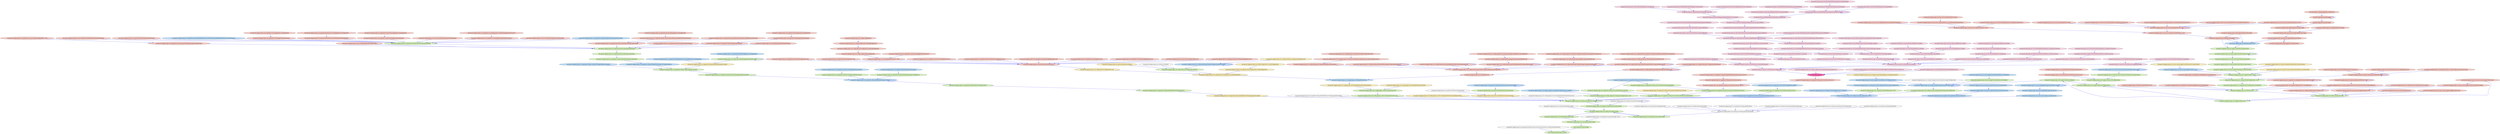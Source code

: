 digraph "javax.naming.InitialContext:__java.lang.Object__lookup(java.lang.String)" {
graph [bb="0,0,27134,1836"];
node [label="\N"];
"javax.naming.InitialContext.lookup" [fillcolor="#d9f7be", fuzzing=False, height="0.5", label="javax.naming.InitialContext.lookup", pos="17034,18", signature=<javax.naming.InitialContext: java.lang.Object lookup(java.lang.String)>, style=filled, taint_CodeQL=False, taint_Semgrep=True, taint_Tai_e=False, taint_ZeroFP=False, vulnerability=JNDIInjection, width="3.8094"];
"org.apache.logging.log4j.core.appender.db.jdbc.DataSourceConnectionSource.createConnectionSource" [fuzzing=False, height="0.5", label="org.apache.logging.log4j.core.appender.db.jdbc.DataSourceConnectionSource.createConnectionSource", pos="16779,90", signature=<org.apache.logging.log4j.core.appender.db.jdbc.DataSourceConnectionSource: org.apache.logging.log4j.core.appender.db.jdbc.DataSourceConnectionSource createConnectionSource(java.lang.String)>, taint_CodeQL=False, taint_Semgrep=False, taint_Tai_e=False, taint_ZeroFP=False, vulnerability=JNDIInjection, width="10.435"];
"org.apache.logging.log4j.core.appender.db.jdbc.DataSourceConnectionSource.createConnectionSource" -> "javax.naming.InitialContext.lookup"  [color=blue, pos="e,16977,34.434 16840,72.233 16878,61.644 16928,47.965 16968,37.125"];
"javax.naming.Context.lookup" [fillcolor="#d9f7be", fuzzing=False, height="0.5", label="javax.naming.Context.lookup", pos="17289,90", signature=<javax.naming.Context: java.lang.Object lookup(java.lang.String)>, style=filled, taint_CodeQL=False, taint_Semgrep=False, taint_Tai_e=False, taint_ZeroFP=False, vulnerability=JNDIInjection, width="3.2317"];
"javax.naming.Context.lookup" -> "javax.naming.InitialContext.lookup"  [color=blue, pos="e,17090,34.514 17234,74.069 17195,63.289 17142,48.672 17100,37.207"];
"org.apache.logging.log4j.core.net.JndiManager.lookup" [fillcolor="#d9f7be", fuzzing=False, height="0.5", label="org.apache.logging.log4j.core.net.JndiManager.lookup", pos="17289,162", signature=<org.apache.logging.log4j.core.net.JndiManager: java.lang.Object lookup(java.lang.String)>, style=filled, taint_CodeQL=False, taint_Semgrep=False, taint_Tai_e=False, taint_ZeroFP=False, vulnerability=JNDIInjection, width="5.687"];
"org.apache.logging.log4j.core.net.JndiManager.lookup" -> "javax.naming.Context.lookup"  [color=blue, pos="e,17289,108.1 17289,143.7 17289,135.98 17289,126.71 17289,118.11"];
"org.apache.logging.log4j.core.lookup.JndiLookup.lookup" [fillcolor="#d9f7be", fuzzing=False, height="0.5", label="org.apache.logging.log4j.core.lookup.JndiLookup.lookup", pos="17050,234", signature=<org.apache.logging.log4j.core.lookup.JndiLookup: java.lang.String lookup(org.apache.logging.log4j.core.LogEvent,java.lang.String)>, style=filled, taint_CodeQL=False, taint_Semgrep=False, taint_Tai_e=False, taint_ZeroFP=False, vulnerability=JNDIInjection, width="5.9578"];
"org.apache.logging.log4j.core.lookup.JndiLookup.lookup" -> "org.apache.logging.log4j.core.net.JndiManager.lookup"  [color=blue, pos="e,17232,179.43 17106,216.59 17141,206.31 17186,193.03 17223,182.25"];
"org.apache.logging.log4j.core.lookup.StrLookup.lookup" [fillcolor="#d9f7be", fuzzing=False, height="0.5", label="org.apache.logging.log4j.core.lookup.StrLookup.lookup", pos="17535,306", signature=<org.apache.logging.log4j.core.lookup.StrLookup: java.lang.String lookup(java.lang.String)>, style=filled, taint_CodeQL=False, taint_Semgrep=False, taint_Tai_e=False, taint_ZeroFP=False, vulnerability=JNDIInjection, width="5.8314"];
"org.apache.logging.log4j.core.lookup.StrLookup.lookup" -> "org.apache.logging.log4j.core.lookup.JndiLookup.lookup"  [color=blue, pos="e,17153,249.86 17432,290.24 17353,278.85 17244,263.11 17163,251.35"];
"org.apache.logging.log4j.core.lookup.AbstractLookup.lookup" [fillcolor="#d9f7be", fuzzing=False, height="0.5", label="org.apache.logging.log4j.core.lookup.AbstractLookup.lookup", pos="18020,234", signature=<org.apache.logging.log4j.core.lookup.AbstractLookup: java.lang.String lookup(java.lang.String)>, style=filled, taint_CodeQL=False, taint_Semgrep=False, taint_Tai_e=False, taint_ZeroFP=False, vulnerability=JNDIInjection, width="6.373"];
"org.apache.logging.log4j.core.lookup.StrLookup.lookup" -> "org.apache.logging.log4j.core.lookup.AbstractLookup.lookup"  [color=blue, pos="e,17911,249.91 17632,290.07 17710,278.69 17818,263.03 17901,251.32"];
"org.apache.logging.log4j.core.lookup.Interpolator.lookup" [fuzzing=False, height="0.5", label="org.apache.logging.log4j.core.lookup.Interpolator.lookup", pos="17052,378", signature=<org.apache.logging.log4j.core.lookup.Interpolator: java.lang.String lookup(org.apache.logging.log4j.core.LogEvent,java.lang.String)>, taint_CodeQL=False, taint_Semgrep=False, taint_Tai_e=False, taint_ZeroFP=False, vulnerability=JNDIInjection, width="5.9398"];
"org.apache.logging.log4j.core.lookup.Interpolator.lookup" -> "org.apache.logging.log4j.core.lookup.StrLookup.lookup"  [color=blue, pos="e,17433,321.76 17154,362.15 17233,350.74 17341,335 17422,323.25"];
"org.apache.logging.log4j.core.lookup.StrSubstitutor.resolveVariable" [fillcolor="#d9f7be", fuzzing=False, height="0.5", label="org.apache.logging.log4j.core.lookup.StrSubstitutor.resolveVariable", pos="17535,378", signature=<org.apache.logging.log4j.core.lookup.StrSubstitutor: java.lang.String resolveVariable(org.apache.logging.log4j.core.LogEvent,java.lang.String,java.lang.StringBuilder,int,int)>, style=filled, taint_CodeQL=False, taint_Semgrep=False, taint_Tai_e=False, taint_ZeroFP=False, vulnerability=JNDIInjection, width="6.9688"];
"org.apache.logging.log4j.core.lookup.StrSubstitutor.resolveVariable" -> "org.apache.logging.log4j.core.lookup.StrLookup.lookup"  [color=blue, pos="e,17535,324.1 17535,359.7 17535,351.98 17535,342.71 17535,334.11"];
"org.apache.logging.log4j.core.lookup.StrSubstitutor.replace" [fillcolor="#d9f7be", fuzzing=False, height="0.5", label="org.apache.logging.log4j.core.lookup.StrSubstitutor.replace", pos="17292,450", signature=<org.apache.logging.log4j.core.lookup.StrSubstitutor: java.lang.String replace(java.lang.Object,java.util.Map)>, style=filled, taint_CodeQL=False, taint_Semgrep=False, taint_Tai_e=False, taint_ZeroFP=False, vulnerability=JNDIInjection, width="6.1564"];
"org.apache.logging.log4j.core.lookup.StrSubstitutor.replace" -> "org.apache.logging.log4j.core.lookup.StrSubstitutor.resolveVariable"  [color=blue, pos="e,17477,395.55 17349,432.59 17384,422.35 17430,409.12 17467,398.37"];
"org.apache.logging.log4j.core.lookup.StrSubstitutor.replace" -> "org.apache.logging.log4j.core.lookup.StrSubstitutor.replace"  [color=blue, pos="e,17438,436.51 17438,463.49 17490,463.67 17531,459.18 17531,450 17531,441.43 17495,436.94 17448,436.53"];
"org.apache.logging.log4j.core.appender.rolling.DefaultRolloverStrategy.purgeAscending" [fillcolor="#fff1b8", fuzzing=False, height="0.5", label="org.apache.logging.log4j.core.appender.rolling.DefaultRolloverStrategy.purgeAscending", pos="12673,522", signature=<org.apache.logging.log4j.core.appender.rolling.DefaultRolloverStrategy: int purgeAscending(int,int,org.apache.logging.log4j.core.appender.rolling.RollingFileManager)>, style=filled, taint_CodeQL=False, taint_Semgrep=False, taint_Tai_e=False, taint_ZeroFP=False, vulnerability=JNDIInjection, width="9.027"];
"org.apache.logging.log4j.core.appender.rolling.DefaultRolloverStrategy.purgeAscending" -> "org.apache.logging.log4j.core.lookup.StrSubstitutor.replace"  [color=blue, pos="e,17076,454.26 12981,516.33 13851,503.15 16308,465.91 17066,454.42"];
"org.apache.logging.log4j.core.appender.rolling.DefaultRolloverStrategy.rollover" [fillcolor="#d9f7be", fuzzing=False, height="0.5", label="org.apache.logging.log4j.core.appender.rolling.DefaultRolloverStrategy.rollover", pos="11144,594", signature=<org.apache.logging.log4j.core.appender.rolling.DefaultRolloverStrategy: org.apache.logging.log4j.core.appender.rolling.RolloverDescription rollover(org.apache.logging.log4j.core.appender.rolling.RollingFileManager)>, style=filled, taint_CodeQL=False, taint_Semgrep=False, taint_Tai_e=False, taint_ZeroFP=False, vulnerability=JNDIInjection, width="8.1965"];
"org.apache.logging.log4j.core.appender.rolling.DefaultRolloverStrategy.rollover" -> "org.apache.logging.log4j.core.appender.rolling.DefaultRolloverStrategy.purgeAscending"  [color=blue, pos="e,12431,534.06 11372,582.56 11653,569.69 12129,547.88 12421,534.53"];
"org.apache.logging.log4j.core.appender.rolling.RolloverStrategy.rollover" [fillcolor="#d9f7be", fuzzing=False, height="0.5", label="org.apache.logging.log4j.core.appender.rolling.RolloverStrategy.rollover", pos="10379,666", signature=<org.apache.logging.log4j.core.appender.rolling.RolloverStrategy: org.apache.logging.log4j.core.appender.rolling.RolloverDescription rollover(org.apache.logging.log4j.core.appender.rolling.RollingFileManager)>, style=filled, taint_CodeQL=False, taint_Semgrep=False, taint_Tai_e=False, taint_ZeroFP=False, vulnerability=JNDIInjection, width="7.4563"];
"org.apache.logging.log4j.core.appender.rolling.RolloverStrategy.rollover" -> "org.apache.logging.log4j.core.appender.rolling.DefaultRolloverStrategy.rollover"  [color=blue, pos="e,10987,609.29 10530,651.13 10659,639.33 10844,622.41 10977,610.24"];
"org.apache.logging.log4j.core.appender.rolling.RollingFileManager.rollover" [fillcolor="#bae0ff", fuzzing=False, height="0.5", label="org.apache.logging.log4j.core.appender.rolling.RollingFileManager.rollover", pos="9996.6,738", signature=<org.apache.logging.log4j.core.appender.rolling.RollingFileManager: void rollover()>, style=filled, taint_CodeQL=False, taint_Semgrep=False, taint_Tai_e=False, taint_ZeroFP=False, vulnerability=JNDIInjection, width="7.7813"];
"org.apache.logging.log4j.core.appender.rolling.RollingFileManager.rollover" -> "org.apache.logging.log4j.core.appender.rolling.RolloverStrategy.rollover"  [color=blue, pos="e,10291,683.07 10085,720.85 10143,710.11 10220,695.98 10281,684.89"];
"org.apache.logging.log4j.core.appender.rolling.RollingFileManager.rollover" -> "org.apache.logging.log4j.core.appender.rolling.RollingFileManager.rollover"  [color=blue, pos="e,10182,724.5 10182,751.5 10245,751.54 10295,747.04 10295,738 10295,729.46 10250,724.97 10192,724.54"];
"org.apache.logging.log4j.core.appender.rolling.OnStartupTriggeringPolicy.initialize" [fillcolor="#d9f7be", fuzzing=False, height="0.5", label="org.apache.logging.log4j.core.appender.rolling.OnStartupTriggeringPolicy.initialize", pos="8635.6,810", signature=<org.apache.logging.log4j.core.appender.rolling.OnStartupTriggeringPolicy: void initialize(org.apache.logging.log4j.core.appender.rolling.RollingFileManager)>, style=filled, taint_CodeQL=False, taint_Semgrep=False, taint_Tai_e=False, taint_ZeroFP=False, vulnerability=JNDIInjection, width="8.5395"];
"org.apache.logging.log4j.core.appender.rolling.OnStartupTriggeringPolicy.initialize" -> "org.apache.logging.log4j.core.appender.rolling.RollingFileManager.rollover"  [color=blue, pos="e,9785.6,749.85 8858,797.56 9111.4,784.53 9522.8,763.37 9775.5,750.37"];
"org.apache.logging.log4j.core.appender.rolling.TriggeringPolicy.initialize" [fillcolor="#d9f7be", fuzzing=False, height="0.5", label="org.apache.logging.log4j.core.appender.rolling.TriggeringPolicy.initialize", pos="7365.6,882", signature=<org.apache.logging.log4j.core.appender.rolling.TriggeringPolicy: void initialize(org.apache.logging.log4j.core.appender.rolling.RollingFileManager)>, style=filled, taint_CodeQL=False, taint_Semgrep=False, taint_Tai_e=False, taint_ZeroFP=False, vulnerability=JNDIInjection, width="7.5466"];
"org.apache.logging.log4j.core.appender.rolling.TriggeringPolicy.initialize" -> "org.apache.logging.log4j.core.appender.rolling.OnStartupTriggeringPolicy.initialize"  [color=blue, pos="e,8420.3,822.87 7567.2,869.89 7796.8,857.23 8170.9,836.61 8410.1,823.43"];
"org.apache.logging.log4j.core.appender.rolling.CompositeTriggeringPolicy.initialize" [fillcolor="#bae0ff", fuzzing=False, height="0.5", label="org.apache.logging.log4j.core.appender.rolling.CompositeTriggeringPolicy.initialize", pos="6403.6,954", signature=<org.apache.logging.log4j.core.appender.rolling.CompositeTriggeringPolicy: void initialize(org.apache.logging.log4j.core.appender.rolling.RollingFileManager)>, style=filled, taint_CodeQL=False, taint_Semgrep=False, taint_Tai_e=False, taint_ZeroFP=False, vulnerability=JNDIInjection, width="8.6117"];
"org.apache.logging.log4j.core.appender.rolling.CompositeTriggeringPolicy.initialize" -> "org.apache.logging.log4j.core.appender.rolling.TriggeringPolicy.initialize"  [color=blue, pos="e,7190.2,895.76 6588.5,939.54 6758.7,927.16 7009.7,908.89 7180.1,896.5"];
"org.apache.logging.log4j.core.appender.rolling.RollingFileManager.setTriggeringPolicy" [fillcolor="#bae0ff", fuzzing=False, height="0.5", label="org.apache.logging.log4j.core.appender.rolling.RollingFileManager.setTriggeringPolicy", pos="7053.6,954", signature=<org.apache.logging.log4j.core.appender.rolling.RollingFileManager: void setTriggeringPolicy(org.apache.logging.log4j.core.appender.rolling.TriggeringPolicy)>, style=filled, taint_CodeQL=False, taint_Semgrep=False, taint_Tai_e=False, taint_ZeroFP=False, vulnerability=JNDIInjection, width="8.9548"];
"org.apache.logging.log4j.core.appender.rolling.RollingFileManager.setTriggeringPolicy" -> "org.apache.logging.log4j.core.appender.rolling.TriggeringPolicy.initialize"  [color=blue, pos="e,7292.7,899.35 7127.5,936.41 7174.2,925.93 7234.6,912.38 7282.9,901.55"];
"org.apache.logging.log4j.core.appender.rolling.RollingFileManager.updateData" [fillcolor="#d9f7be", fuzzing=False, height="0.5", label="org.apache.logging.log4j.core.appender.rolling.RollingFileManager.updateData", pos="6707.6,1026", signature=<org.apache.logging.log4j.core.appender.rolling.RollingFileManager: void updateData(java.lang.Object)>, style=filled, taint_CodeQL=False, taint_Semgrep=False, taint_Tai_e=False, taint_ZeroFP=False, vulnerability=JNDIInjection, width="8.1243"];
"org.apache.logging.log4j.core.appender.rolling.RollingFileManager.updateData" -> "org.apache.logging.log4j.core.appender.rolling.RollingFileManager.setTriggeringPolicy"  [color=blue, pos="e,6972.2,971.47 6788.3,1008.7 6840.3,998.14 6908.2,984.41 6962.2,973.48"];
"org.apache.logging.log4j.core.appender.AbstractManager.updateData" [fillcolor="#d9f7be", fuzzing=False, height="0.5", label="org.apache.logging.log4j.core.appender.AbstractManager.updateData", pos="6707.6,1098", signature=<org.apache.logging.log4j.core.appender.AbstractManager: void updateData(java.lang.Object)>, style=filled, taint_CodeQL=False, taint_Semgrep=False, taint_Tai_e=False, taint_ZeroFP=False, vulnerability=JNDIInjection, width="7.1313"];
"org.apache.logging.log4j.core.appender.AbstractManager.updateData" -> "org.apache.logging.log4j.core.appender.rolling.RollingFileManager.updateData"  [color=blue, pos="e,6707.6,1044.1 6707.6,1079.7 6707.6,1072 6707.6,1062.7 6707.6,1054.1"];
"org.apache.logging.log4j.core.appender.AbstractManager.getManager" [fillcolor="#d9f7be", fuzzing=False, height="0.5", label="org.apache.logging.log4j.core.appender.AbstractManager.getManager", pos="6707.6,1170", signature=<org.apache.logging.log4j.core.appender.AbstractManager: org.apache.logging.log4j.core.appender.AbstractManager getManager(java.lang.String,org.apache.logging.log4j.core.appender.ManagerFactory,java.lang.Object)>, style=filled, taint_CodeQL=False, taint_Semgrep=False, taint_Tai_e=False, taint_ZeroFP=False, vulnerability=JNDIInjection, width="7.1855"];
"org.apache.logging.log4j.core.appender.AbstractManager.getManager" -> "org.apache.logging.log4j.core.appender.AbstractManager.updateData"  [color=blue, pos="e,6707.6,1116.1 6707.6,1151.7 6707.6,1144 6707.6,1134.7 6707.6,1126.1"];
"org.apache.logging.log4j.core.appender.mom.jeromq.JeroMqManager.getJeroMqManager" [fillcolor="#ffccc7", fuzzing=False, height="0.5", label="org.apache.logging.log4j.core.appender.mom.jeromq.JeroMqManager.getJeroMqManager", pos="1908.6,1242", signature=<org.apache.logging.log4j.core.appender.mom.jeromq.JeroMqManager: org.apache.logging.log4j.core.appender.mom.jeromq.JeroMqManager getJeroMqManager(java.lang.String,long,long,boolean,byte[],boolean,long,long,long,long,int,long,long,long,int,long,int,long,long,long,boolean,java.util.List)>, style=filled, taint_CodeQL=False, taint_Semgrep=False, taint_Tai_e=False, taint_ZeroFP=False, vulnerability=JNDIInjection, width="9.2436"];
"org.apache.logging.log4j.core.appender.mom.jeromq.JeroMqManager.getJeroMqManager" -> "org.apache.logging.log4j.core.appender.AbstractManager.getManager"  [color=blue, pos="e,6457.4,1174.6 2224.8,1236.4 3114.9,1223.4 5629.6,1186.7 6447.2,1174.8"];
"org.apache.logging.log4j.core.appender.mom.jeromq.JeroMqAppender.<init>" [fillcolor="#ffccc7", fuzzing=False, height="0.5", label="org.apache.logging.log4j.core.appender.mom.jeromq.JeroMqAppender.<init>", pos="288.57,1314", signature=<org.apache.logging.log4j.core.appender.mom.jeromq.JeroMqAppender: void <init>(java.lang.String,org.apache.logging.log4j.core.Filter,org.apache.logging.log4j.core.Layout,boolean,java.util.List,long,long,boolean,byte[],boolean,long,long,long,long,int,long,long,long,int,long,int,long,long,long,boolean)>, style=filled, taint_CodeQL=False, taint_Semgrep=False, taint_Tai_e=False, taint_ZeroFP=False, vulnerability=JNDIInjection, width="8.016"];
"org.apache.logging.log4j.core.appender.mom.jeromq.JeroMqAppender.<init>" -> "org.apache.logging.log4j.core.appender.mom.jeromq.JeroMqManager.getJeroMqManager"  [color=blue, pos="e,1638.2,1252.5 489.72,1301.1 522.1,1299.3 555.26,1297.5 586.57,1296 945.88,1278.5 1360.3,1262.6 1628,1252.9"];
"org.apache.logging.log4j.core.net.SmtpManager.getSmtpManager" [fillcolor="#ffccc7", fuzzing=False, height="0.5", label="org.apache.logging.log4j.core.net.SmtpManager.getSmtpManager", pos="3839.6,1242", signature=<org.apache.logging.log4j.core.net.SmtpManager: org.apache.logging.log4j.core.net.SmtpManager getSmtpManager(org.apache.logging.log4j.core.config.Configuration,java.lang.String,java.lang.String,java.lang.String,java.lang.String,java.lang.String,java.lang.String,java.lang.String,java.lang.String,int,java.lang.String,java.lang.String,boolean,java.lang.String,int)>, style=filled, taint_CodeQL=False, taint_Semgrep=False, taint_Tai_e=False, taint_ZeroFP=False, vulnerability=JNDIInjection, width="6.8424"];
"org.apache.logging.log4j.core.net.SmtpManager.getSmtpManager" -> "org.apache.logging.log4j.core.appender.AbstractManager.getManager"  [color=blue, pos="e,6450.6,1172.3 4006.5,1228.8 4035.8,1226.9 4066.1,1225.2 4094.6,1224 4951.5,1186.8 5967.6,1175.6 6440.6,1172.3"];
"org.apache.logging.log4j.core.appender.OutputStreamManager.getManager" [fillcolor="#d9f7be", fuzzing=False, height="0.5", label="org.apache.logging.log4j.core.appender.OutputStreamManager.getManager", pos="4382.6,1242", signature=<org.apache.logging.log4j.core.appender.OutputStreamManager: org.apache.logging.log4j.core.appender.OutputStreamManager getManager(java.lang.String,java.lang.Object,org.apache.logging.log4j.core.appender.ManagerFactory)>, style=filled, taint_CodeQL=False, taint_Semgrep=False, taint_Tai_e=False, taint_ZeroFP=False, vulnerability=JNDIInjection, width="7.7451"];
"org.apache.logging.log4j.core.appender.OutputStreamManager.getManager" -> "org.apache.logging.log4j.core.appender.AbstractManager.getManager"  [color=blue, pos="e,6475.6,1178 4629.2,1233.6 5077.5,1220.1 6020.6,1191.7 6465.5,1178.3"];
"org.apache.logging.log4j.core.net.DatagramSocketManager.getSocketManager" [fillcolor="#ffccc7", fuzzing=False, height="0.5", label="org.apache.logging.log4j.core.net.DatagramSocketManager.getSocketManager", pos="886.57,1314", signature=<org.apache.logging.log4j.core.net.DatagramSocketManager: org.apache.logging.log4j.core.net.DatagramSocketManager getSocketManager(java.lang.String,int,org.apache.logging.log4j.core.Layout,int)>, style=filled, taint_CodeQL=False, taint_Semgrep=False, taint_Tai_e=False, taint_ZeroFP=False, vulnerability=JNDIInjection, width="8.0882"];
"org.apache.logging.log4j.core.net.DatagramSocketManager.getSocketManager" -> "org.apache.logging.log4j.core.appender.OutputStreamManager.getManager"  [color=blue, pos="e,4195.2,1255.3 1082.2,1300.7 1116.9,1298.8 1152.8,1297.2 1186.6,1296 2478.3,1251.4 2802.9,1306.1 4094.6,1260 4123.8,1259 4154.7,\
1257.5 4184.9,1255.9"];
"org.apache.logging.log4j.core.appender.FileManager.getFileManager" [fillcolor="#ffccc7", fuzzing=False, height="0.5", label="org.apache.logging.log4j.core.appender.FileManager.getFileManager", pos="1452.6,1314", signature=<org.apache.logging.log4j.core.appender.FileManager: org.apache.logging.log4j.core.appender.FileManager getFileManager(java.lang.String,boolean,boolean,boolean,boolean,java.lang.String,org.apache.logging.log4j.core.Layout,int,org.apache.logging.log4j.core.config.Configuration)>, style=filled, taint_CodeQL=False, taint_Semgrep=False, taint_Tai_e=False, taint_ZeroFP=False, vulnerability=JNDIInjection, width="7.1313"];
"org.apache.logging.log4j.core.appender.FileManager.getFileManager" -> "org.apache.logging.log4j.core.appender.OutputStreamManager.getManager"  [color=blue, pos="e,4194.4,1255.3 1626,1300.7 1656.8,1298.9 1688.6,1297.2 1718.6,1296 2773.9,1254.3 3039.2,1299.1 4094.6,1260 4123.6,1258.9 4154.2,\
1257.5 4184.2,1255.9"];
"org.apache.logging.log4j.core.appender.rolling.RollingRandomAccessFileManager.getRollingRandomAccessFileManager" [fillcolor="#bae0ff", fuzzing=False, height="0.5", label="org.apache.logging.log4j.core.appender.rolling.RollingRandomAccessFileManager.getRollingRandomAccessFileManager", pos="2172.6,1314", signature=<org.apache.logging.log4j.core.appender.rolling.RollingRandomAccessFileManager: org.apache.logging.log4j.core.appender.rolling.RollingRandomAccessFileManager getRollingRandomAccessFileManager(java.lang.String,java.lang.String,boolean,boolean,int,org.apache.logging.log4j.core.appender.rolling.TriggeringPolicy,org.apache.logging.log4j.core.appender.rolling.RolloverStrategy,java.lang.String,org.apache.logging.log4j.core.Layout,org.apache.logging.log4j.core.config.Configuration)>, style=filled, taint_CodeQL=False, taint_Semgrep=False, taint_Tai_e=False, taint_ZeroFP=False, vulnerability=JNDIInjection, width="12.367"];
"org.apache.logging.log4j.core.appender.rolling.RollingRandomAccessFileManager.getRollingRandomAccessFileManager" -> "org.apache.logging.log4j.core.appender.OutputStreamManager.getManager"  [color=blue, pos="e,4192.1,1255.2 2479.7,1301 2528.8,1299.2 2579.1,1297.5 2626.6,1296 3278.9,1275.8 3442.5,1287.2 4094.6,1260 4122.8,1258.8 4152.5,\
1257.3 4181.8,1255.7"];
"org.apache.logging.log4j.core.appender.ConsoleAppender.getManager" [fillcolor="#ffccc7", fuzzing=False, height="0.5", label="org.apache.logging.log4j.core.appender.ConsoleAppender.getManager", pos="2896.6,1314", signature=<org.apache.logging.log4j.core.appender.ConsoleAppender: org.apache.logging.log4j.core.appender.OutputStreamManager getManager(org.apache.logging.log4j.core.appender.ConsoleAppender$Target,boolean,boolean,org.apache.logging.log4j.core.Layout)>, style=filled, taint_CodeQL=False, taint_Semgrep=False, taint_Tai_e=False, taint_ZeroFP=False, vulnerability=JNDIInjection, width="7.2396"];
"org.apache.logging.log4j.core.appender.ConsoleAppender.getManager" -> "org.apache.logging.log4j.core.appender.OutputStreamManager.getManager"  [color=blue, pos="e,4189,1255 3077.4,1301 3107.2,1299.2 3137.7,1297.5 3166.6,1296 3578.8,1275 3682.3,1280.2 4094.6,1260 4121.9,1258.7 4150.6,1257.1 \
4179,1255.5"];
"org.apache.logging.log4j.core.appender.ConsoleAppender.createAppender" [fillcolor="#ffccc7", fuzzing=False, height="0.5", label="org.apache.logging.log4j.core.appender.ConsoleAppender.createAppender", pos="2880.6,1386", signature=<org.apache.logging.log4j.core.appender.ConsoleAppender: org.apache.logging.log4j.core.appender.ConsoleAppender createAppender(org.apache.logging.log4j.core.Layout,org.apache.logging.log4j.core.Filter,org.apache.logging.log4j.core.appender.ConsoleAppender$Target,java.lang.String,boolean,boolean,boolean)>, style=filled, taint_CodeQL=False, taint_Semgrep=False, taint_Tai_e=False, taint_ZeroFP=False, vulnerability=JNDIInjection, width="7.6188"];
"org.apache.logging.log4j.core.appender.ConsoleAppender.createAppender" -> "org.apache.logging.log4j.core.appender.ConsoleAppender.getManager"  [color=blue, pos="e,2892.7,1332.1 2884.5,1367.7 2886.3,1360 2888.4,1350.7 2890.4,1342.1"];
"org.apache.logging.log4j.core.appender.RandomAccessFileManager.getFileManager" [fillcolor="#ffccc7", fuzzing=False, height="0.5", label="org.apache.logging.log4j.core.appender.RandomAccessFileManager.getFileManager", pos="3486.6,1314", signature=<org.apache.logging.log4j.core.appender.RandomAccessFileManager: org.apache.logging.log4j.core.appender.RandomAccessFileManager getFileManager(java.lang.String,boolean,boolean,int,java.lang.String,org.apache.logging.log4j.core.Layout,org.apache.logging.log4j.core.config.Configuration)>, style=filled, taint_CodeQL=False, taint_Semgrep=False, taint_Tai_e=False, taint_ZeroFP=False, vulnerability=JNDIInjection, width="8.6478"];
"org.apache.logging.log4j.core.appender.RandomAccessFileManager.getFileManager" -> "org.apache.logging.log4j.core.appender.OutputStreamManager.getManager"  [color=blue, pos="e,4212.4,1256.3 3663.6,1299.2 3819.4,1287 4045.3,1269.3 4202.1,1257.1"];
"org.apache.logging.log4j.core.appender.RandomAccessFileAppender.createAppender" [fillcolor="#ffccc7", fuzzing=False, height="0.5", label="org.apache.logging.log4j.core.appender.RandomAccessFileAppender.createAppender", pos="3486.6,1386", signature=<org.apache.logging.log4j.core.appender.RandomAccessFileAppender: org.apache.logging.log4j.core.appender.RandomAccessFileAppender createAppender(java.lang.String,java.lang.String,java.lang.String,java.lang.String,java.lang.String,java.lang.String,org.apache.logging.log4j.core.Layout,org.apache.logging.log4j.core.Filter,java.lang.String,java.lang.String,org.apache.logging.log4j.core.config.Configuration)>, style=filled, taint_CodeQL=False, taint_Semgrep=False, taint_Tai_e=False, taint_ZeroFP=False, vulnerability=JNDIInjection, width="8.7201"];
"org.apache.logging.log4j.core.appender.RandomAccessFileAppender.createAppender" -> "org.apache.logging.log4j.core.appender.RandomAccessFileManager.getFileManager"  [color=blue, pos="e,3486.6,1332.1 3486.6,1367.7 3486.6,1360 3486.6,1350.7 3486.6,1342.1"];
"org.apache.logging.log4j.core.appender.OutputStreamAppender.getManager" [fillcolor="#ffccc7", fuzzing=False, height="0.5", label="org.apache.logging.log4j.core.appender.OutputStreamAppender.getManager", pos="4097.6,1314", signature=<org.apache.logging.log4j.core.appender.OutputStreamAppender: org.apache.logging.log4j.core.appender.OutputStreamManager getManager(java.io.OutputStream,boolean,org.apache.logging.log4j.core.Layout)>, style=filled, taint_CodeQL=False, taint_Semgrep=False, taint_Tai_e=False, taint_ZeroFP=False, vulnerability=JNDIInjection, width="7.8354"];
"org.apache.logging.log4j.core.appender.OutputStreamAppender.getManager" -> "org.apache.logging.log4j.core.appender.OutputStreamManager.getManager"  [color=blue, pos="e,4315.4,1259.5 4164.8,1296.5 4207,1286.1 4261.6,1272.7 4305.6,1261.9"];
"org.apache.logging.log4j.core.appender.OutputStreamAppender.createAppender" [fillcolor="#ffccc7", fuzzing=False, height="0.5", label="org.apache.logging.log4j.core.appender.OutputStreamAppender.createAppender", pos="4113.6,1386", signature=<org.apache.logging.log4j.core.appender.OutputStreamAppender: org.apache.logging.log4j.core.appender.OutputStreamAppender createAppender(org.apache.logging.log4j.core.Layout,org.apache.logging.log4j.core.Filter,java.io.OutputStream,java.lang.String,boolean,boolean)>, style=filled, taint_CodeQL=False, taint_Semgrep=False, taint_Tai_e=False, taint_ZeroFP=False, vulnerability=JNDIInjection, width="8.1965"];
"org.apache.logging.log4j.core.appender.OutputStreamAppender.createAppender" -> "org.apache.logging.log4j.core.appender.OutputStreamAppender.getManager"  [color=blue, pos="e,4101.5,1332.1 4109.6,1367.7 4107.9,1360 4105.7,1350.7 4103.8,1342.1"];
"org.apache.logging.log4j.core.net.TcpSocketManager.getSocketManager" [fillcolor="#ffccc7", fuzzing=False, height="0.5", label="org.apache.logging.log4j.core.net.TcpSocketManager.getSocketManager", pos="4667.6,1314", signature=<org.apache.logging.log4j.core.net.TcpSocketManager: org.apache.logging.log4j.core.net.TcpSocketManager getSocketManager(java.lang.String,int,int,int,boolean,org.apache.logging.log4j.core.Layout,int)>, style=filled, taint_CodeQL=False, taint_Semgrep=False, taint_Tai_e=False, taint_ZeroFP=False, vulnerability=JNDIInjection, width="7.4924"];
"org.apache.logging.log4j.core.net.TcpSocketManager.getSocketManager" -> "org.apache.logging.log4j.core.appender.OutputStreamManager.getManager"  [color=blue, pos="e,4449.8,1259.5 4600.4,1296.5 4558.2,1286.1 4503.6,1272.7 4459.6,1261.9"];
"org.apache.logging.log4j.core.appender.ConsoleAppender.getDefaultManager" [fillcolor="#ffccc7", fuzzing=False, height="0.5", label="org.apache.logging.log4j.core.appender.ConsoleAppender.getDefaultManager", pos="5242.6,1314", signature=<org.apache.logging.log4j.core.appender.ConsoleAppender: org.apache.logging.log4j.core.appender.OutputStreamManager getDefaultManager(org.apache.logging.log4j.core.appender.ConsoleAppender$Target,boolean,boolean,org.apache.logging.log4j.core.Layout)>, style=filled, taint_CodeQL=False, taint_Semgrep=False, taint_Tai_e=False, taint_ZeroFP=False, vulnerability=JNDIInjection, width="7.9798"];
"org.apache.logging.log4j.core.appender.ConsoleAppender.getDefaultManager" -> "org.apache.logging.log4j.core.appender.OutputStreamManager.getManager"  [color=blue, pos="e,4548.3,1256.5 5075,1299.4 4926.3,1287.3 4709.8,1269.6 4558.6,1257.3"];
"org.apache.logging.log4j.core.appender.ConsoleAppender.createDefaultAppenderForLayout" [fillcolor="#ffccc7", fuzzing=False, height="0.5", label="org.apache.logging.log4j.core.appender.ConsoleAppender.createDefaultAppenderForLayout", pos="5242.6,1386", signature=<org.apache.logging.log4j.core.appender.ConsoleAppender: org.apache.logging.log4j.core.appender.ConsoleAppender createDefaultAppenderForLayout(org.apache.logging.log4j.core.Layout)>, style=filled, taint_CodeQL=False, taint_Semgrep=False, taint_Tai_e=False, taint_ZeroFP=False, vulnerability=JNDIInjection, width="9.37"];
"org.apache.logging.log4j.core.appender.ConsoleAppender.createDefaultAppenderForLayout" -> "org.apache.logging.log4j.core.appender.ConsoleAppender.getDefaultManager"  [color=blue, pos="e,5242.6,1332.1 5242.6,1367.7 5242.6,1360 5242.6,1350.7 5242.6,1342.1"];
"org.apache.logging.log4j.core.net.SslSocketManager.getSocketManager" [fillcolor="#ffccc7", fuzzing=False, height="0.5", label="org.apache.logging.log4j.core.net.SslSocketManager.getSocketManager", pos="5814.6,1314", signature=<org.apache.logging.log4j.core.net.SslSocketManager: org.apache.logging.log4j.core.net.SslSocketManager getSocketManager(org.apache.logging.log4j.core.net.ssl.SslConfiguration,java.lang.String,int,int,int,boolean,org.apache.logging.log4j.core.Layout,int)>, style=filled, taint_CodeQL=False, taint_Semgrep=False, taint_Tai_e=False, taint_ZeroFP=False, vulnerability=JNDIInjection, width="7.4021"];
"org.apache.logging.log4j.core.net.SslSocketManager.getSocketManager" -> "org.apache.logging.log4j.core.appender.OutputStreamManager.getManager"  [color=blue, pos="e,4610.5,1252.4 5628.3,1301.1 5598.3,1299.3 5567.6,1297.6 5538.6,1296 5221.2,1279 4854.6,1262.7 4620.8,1252.8"];
"org.apache.logging.log4j.core.appender.rolling.RollingFileManager.getFileManager" [fillcolor="#bae0ff", fuzzing=False, height="0.5", label="org.apache.logging.log4j.core.appender.rolling.RollingFileManager.getFileManager", pos="6407.6,1314", signature=<org.apache.logging.log4j.core.appender.rolling.RollingFileManager: org.apache.logging.log4j.core.appender.rolling.RollingFileManager getFileManager(java.lang.String,java.lang.String,boolean,boolean,org.apache.logging.log4j.core.appender.rolling.TriggeringPolicy,org.apache.logging.log4j.core.appender.rolling.RolloverStrategy,java.lang.String,org.apache.logging.log4j.core.Layout,int,boolean,boolean,org.apache.logging.log4j.core.config.Configuration)>, style=filled, taint_CodeQL=False, taint_Semgrep=False, taint_Tai_e=False, taint_ZeroFP=False, vulnerability=JNDIInjection, width="8.5756"];
"org.apache.logging.log4j.core.appender.rolling.RollingFileManager.getFileManager" -> "org.apache.logging.log4j.core.appender.OutputStreamManager.getManager"  [color=blue, pos="e,4638.6,1249.2 6194.6,1301 6159.5,1299.2 6123.5,1297.4 6089.6,1296 5580.1,1274.5 4984.9,1258 4648.9,1249.4"];
"org.apache.logging.log4j.core.appender.db.AbstractDatabaseManager.getManager" [fillcolor="#ffccc7", fuzzing=False, height="0.5", label="org.apache.logging.log4j.core.appender.db.AbstractDatabaseManager.getManager", pos="6707.6,1242", signature=<org.apache.logging.log4j.core.appender.db.AbstractDatabaseManager: org.apache.logging.log4j.core.appender.db.AbstractDatabaseManager getManager(java.lang.String,org.apache.logging.log4j.core.appender.db.AbstractDatabaseManager$AbstractFactoryData,org.apache.logging.log4j.core.appender.ManagerFactory)>, style=filled, taint_CodeQL=False, taint_Semgrep=False, taint_Tai_e=False, taint_ZeroFP=False, vulnerability=JNDIInjection, width="8.3951"];
"org.apache.logging.log4j.core.appender.db.AbstractDatabaseManager.getManager" -> "org.apache.logging.log4j.core.appender.AbstractManager.getManager"  [color=blue, pos="e,6707.6,1188.1 6707.6,1223.7 6707.6,1216 6707.6,1206.7 6707.6,1198.1"];
"org.apache.logging.log4j.core.appender.db.jdbc.JdbcDatabaseManager.getJDBCDatabaseManager" [fillcolor="#ffccc7", fuzzing=False, height="0.5", label="org.apache.logging.log4j.core.appender.db.jdbc.JdbcDatabaseManager.getJDBCDatabaseManager", pos="7094.6,1314", signature=<org.apache.logging.log4j.core.appender.db.jdbc.JdbcDatabaseManager: org.apache.logging.log4j.core.appender.db.jdbc.JdbcDatabaseManager getJDBCDatabaseManager(java.lang.String,int,org.apache.logging.log4j.core.appender.db.jdbc.ConnectionSource,java.lang.String,org.apache.logging.log4j.core.appender.db.jdbc.ColumnConfig[])>, style=filled, taint_CodeQL=False, taint_Semgrep=False, taint_Tai_e=False, taint_ZeroFP=False, vulnerability=JNDIInjection, width="10.002"];
"org.apache.logging.log4j.core.appender.db.jdbc.JdbcDatabaseManager.getJDBCDatabaseManager" -> "org.apache.logging.log4j.core.appender.db.AbstractDatabaseManager.getManager"  [color=blue, pos="e,6797.2,1259.2 7003.4,1296.5 6944.4,1285.8 6867.7,1272 6807.1,1261"];
"org.apache.logging.log4j.core.appender.db.jdbc.JdbcAppender.createAppender" [fillcolor="#ffccc7", fuzzing=False, height="0.5", label="org.apache.logging.log4j.core.appender.db.jdbc.JdbcAppender.createAppender", pos="7094.6,1386", signature=<org.apache.logging.log4j.core.appender.db.jdbc.JdbcAppender: org.apache.logging.log4j.core.appender.db.jdbc.JdbcAppender createAppender(java.lang.String,java.lang.String,org.apache.logging.log4j.core.Filter,org.apache.logging.log4j.core.appender.db.jdbc.ConnectionSource,java.lang.String,java.lang.String,org.apache.logging.log4j.core.appender.db.jdbc.ColumnConfig[])>, style=filled, taint_CodeQL=False, taint_Semgrep=False, taint_Tai_e=False, taint_ZeroFP=False, vulnerability=JNDIInjection, width="8.0521"];
"org.apache.logging.log4j.core.appender.db.jdbc.JdbcAppender.createAppender" -> "org.apache.logging.log4j.core.appender.db.jdbc.JdbcDatabaseManager.getJDBCDatabaseManager"  [color=blue, pos="e,7094.6,1332.1 7094.6,1367.7 7094.6,1360 7094.6,1350.7 7094.6,1342.1"];
"org.apache.logging.log4j.core.appender.db.jpa.JpaDatabaseManager.getJPADatabaseManager" [fillcolor="#ffccc7", fuzzing=False, height="0.5", label="org.apache.logging.log4j.core.appender.db.jpa.JpaDatabaseManager.getJPADatabaseManager", pos="7817.6,1314", signature=<org.apache.logging.log4j.core.appender.db.jpa.JpaDatabaseManager: org.apache.logging.log4j.core.appender.db.jpa.JpaDatabaseManager getJPADatabaseManager(java.lang.String,int,java.lang.Class,java.lang.reflect.Constructor,java.lang.String)>, style=filled, taint_CodeQL=False, taint_Semgrep=False, taint_Tai_e=False, taint_ZeroFP=False, vulnerability=JNDIInjection, width="9.5686"];
"org.apache.logging.log4j.core.appender.db.jpa.JpaDatabaseManager.getJPADatabaseManager" -> "org.apache.logging.log4j.core.appender.db.AbstractDatabaseManager.getManager"  [color=blue, pos="e,6906.9,1255.6 7607.2,1299.7 7409.3,1287.3 7114.7,1268.7 6917.1,1256.2"];
"org.apache.logging.log4j.core.appender.mom.JmsManager.getJmsManager" [fillcolor="#ffccc7", fuzzing=False, height="0.5", label="org.apache.logging.log4j.core.appender.mom.JmsManager.getJmsManager", pos="7306.6,1242", signature=<org.apache.logging.log4j.core.appender.mom.JmsManager: org.apache.logging.log4j.core.appender.mom.JmsManager getJmsManager(java.lang.String,org.apache.logging.log4j.core.net.JndiManager,java.lang.String,java.lang.String,java.lang.String,java.lang.String)>, style=filled, taint_CodeQL=False, taint_Semgrep=False, taint_Tai_e=False, taint_ZeroFP=False, vulnerability=JNDIInjection, width="7.7451"];
"org.apache.logging.log4j.core.appender.mom.JmsManager.getJmsManager" -> "org.apache.logging.log4j.core.appender.AbstractManager.getManager"  [color=blue, pos="e,6833.6,1185.7 7178.1,1226 7079.6,1214.5 6944.1,1198.6 6843.8,1186.9"];
"org.apache.logging.log4j.core.appender.WriterManager.getManager" [fillcolor="#ffccc7", fuzzing=False, height="0.5", label="org.apache.logging.log4j.core.appender.WriterManager.getManager", pos="7855.6,1242", signature=<org.apache.logging.log4j.core.appender.WriterManager: org.apache.logging.log4j.core.appender.WriterManager getManager(java.lang.String,java.lang.Object,org.apache.logging.log4j.core.appender.ManagerFactory)>, style=filled, taint_CodeQL=False, taint_Semgrep=False, taint_Tai_e=False, taint_ZeroFP=False, vulnerability=JNDIInjection, width="7.0049"];
"org.apache.logging.log4j.core.appender.WriterManager.getManager" -> "org.apache.logging.log4j.core.appender.AbstractManager.getManager"  [color=blue, pos="e,6898.8,1182.1 7677.3,1229.3 7649.6,1227.5 7621.3,1225.7 7594.6,1224 7359.2,1209.3 7088.7,1193.3 6908.9,1182.7"];
"org.apache.logging.log4j.core.appender.WriterAppender.getManager" [fillcolor="#ffccc7", fuzzing=False, height="0.5", label="org.apache.logging.log4j.core.appender.WriterAppender.getManager", pos="8434.6,1314", signature=<org.apache.logging.log4j.core.appender.WriterAppender: org.apache.logging.log4j.core.appender.WriterManager getManager(java.io.Writer,boolean,org.apache.logging.log4j.core.StringLayout)>, style=filled, taint_CodeQL=False, taint_Semgrep=False, taint_Tai_e=False, taint_ZeroFP=False, vulnerability=JNDIInjection, width="7.0771"];
"org.apache.logging.log4j.core.appender.WriterAppender.getManager" -> "org.apache.logging.log4j.core.appender.WriterManager.getManager"  [color=blue, pos="e,7977.8,1257.8 8312.1,1298.2 8217.1,1286.7 8085.5,1270.8 7988.1,1259"];
"org.apache.logging.log4j.core.appender.WriterAppender.createAppender" [fillcolor="#ffccc7", fuzzing=False, height="0.5", label="org.apache.logging.log4j.core.appender.WriterAppender.createAppender", pos="8434.6,1386", signature=<org.apache.logging.log4j.core.appender.WriterAppender: org.apache.logging.log4j.core.appender.WriterAppender createAppender(org.apache.logging.log4j.core.StringLayout,org.apache.logging.log4j.core.Filter,java.io.Writer,java.lang.String,boolean,boolean)>, style=filled, taint_CodeQL=False, taint_Semgrep=False, taint_Tai_e=False, taint_ZeroFP=False, vulnerability=JNDIInjection, width="7.4563"];
"org.apache.logging.log4j.core.appender.WriterAppender.createAppender" -> "org.apache.logging.log4j.core.appender.WriterAppender.getManager"  [color=blue, pos="e,8434.6,1332.1 8434.6,1367.7 8434.6,1360 8434.6,1350.7 8434.6,1342.1"];
"org.apache.logging.log4j.core.net.JndiManager.getDefaultManager" [fillcolor="#ffccc7", fuzzing=False, height="0.5", label="org.apache.logging.log4j.core.net.JndiManager.getDefaultManager", pos="8374.6,1242", signature=<org.apache.logging.log4j.core.net.JndiManager: org.apache.logging.log4j.core.net.JndiManager getDefaultManager(java.lang.String)>, style=filled, taint_CodeQL=False, taint_Semgrep=False, taint_Tai_e=False, taint_ZeroFP=False, vulnerability=JNDIInjection, width="6.9147"];
"org.apache.logging.log4j.core.net.JndiManager.getDefaultManager" -> "org.apache.logging.log4j.core.appender.AbstractManager.getManager"  [color=blue, pos="e,6941.1,1177.8 8202.5,1229 8173.8,1227.2 8144.4,1225.4 8116.6,1224 7708,1202.9 7232.4,1186.7 6951.4,1178.1"];
"org.apache.logging.log4j.core.appender.rolling.RollingFileManager.initialize" [fillcolor="#fff1b8", fuzzing=False, height="0.5", label="org.apache.logging.log4j.core.appender.rolling.RollingFileManager.initialize", pos="7677.6,954", signature=<org.apache.logging.log4j.core.appender.rolling.RollingFileManager: void initialize()>, style=filled, taint_CodeQL=False, taint_Semgrep=False, taint_Tai_e=False, taint_ZeroFP=False, vulnerability=JNDIInjection, width="7.8715"];
"org.apache.logging.log4j.core.appender.rolling.RollingFileManager.initialize" -> "org.apache.logging.log4j.core.appender.rolling.TriggeringPolicy.initialize"  [color=blue, pos="e,7438.5,899.37 7604.4,936.59 7557.7,926.1 7496.9,912.47 7448.4,901.58"];
"org.apache.logging.log4j.core.appender.RollingRandomAccessFileAppender.createAppender" [fillcolor="#bae0ff", fuzzing=False, height="0.5", label="org.apache.logging.log4j.core.appender.RollingRandomAccessFileAppender.createAppender", pos="7358.6,1026", signature=<org.apache.logging.log4j.core.appender.RollingRandomAccessFileAppender: org.apache.logging.log4j.core.appender.RollingRandomAccessFileAppender createAppender(java.lang.String,java.lang.String,java.lang.String,java.lang.String,java.lang.String,java.lang.String,org.apache.logging.log4j.core.appender.rolling.TriggeringPolicy,org.apache.logging.log4j.core.appender.rolling.RolloverStrategy,org.apache.logging.log4j.core.Layout,org.apache.logging.log4j.core.Filter,java.lang.String,java.lang.String,java.lang.String,org.apache.logging.log4j.core.config.Configuration)>, style=filled, taint_CodeQL=False, taint_Semgrep=False, taint_Tai_e=False, taint_ZeroFP=False, vulnerability=JNDIInjection, width="9.4603"];
"org.apache.logging.log4j.core.appender.RollingRandomAccessFileAppender.createAppender" -> "org.apache.logging.log4j.core.appender.rolling.RollingFileManager.initialize"  [color=blue, pos="e,7602.8,971.41 7434.2,1008.4 7481.8,997.95 7543.5,984.43 7592.8,973.61"];
"org.apache.logging.log4j.core.appender.RollingFileAppender$Builder.build" [fillcolor="#d9f7be", fuzzing=False, height="0.5", label="org.apache.logging.log4j.core.appender.RollingFileAppender$Builder.build", pos="7995.6,1026", signature=<org.apache.logging.log4j.core.appender.RollingFileAppender$Builder: java.lang.Object build()>, style=filled, taint_CodeQL=False, taint_Semgrep=False, taint_Tai_e=False, taint_ZeroFP=False, vulnerability=JNDIInjection, width="7.7271"];
"org.apache.logging.log4j.core.appender.RollingFileAppender$Builder.build" -> "org.apache.logging.log4j.core.appender.rolling.RollingFileManager.initialize"  [color=blue, pos="e,7751.9,971.37 7921,1008.6 7873.4,998.1 7811.4,984.47 7762,973.58"];
"org.apache.logging.log4j.core.appender.RollingFileAppender$Builder.build" -> "org.apache.logging.log4j.core.appender.RollingFileAppender$Builder.build"  [color=blue, pos="e,8179.6,1012.5 8179.6,1039.5 8241.8,1039.6 8291.7,1035.1 8291.7,1026 8291.7,1017.4 8247.1,1013 8189.7,1012.5"];
"org.apache.logging.log4j.core.appender.RollingFileAppender.createAppender" [fillcolor="#bae0ff", fuzzing=False, height="0.5", label="org.apache.logging.log4j.core.appender.RollingFileAppender.createAppender", pos="7995.6,1098", signature=<org.apache.logging.log4j.core.appender.RollingFileAppender: org.apache.logging.log4j.core.appender.RollingFileAppender createAppender(java.lang.String,java.lang.String,java.lang.String,java.lang.String,java.lang.String,java.lang.String,java.lang.String,org.apache.logging.log4j.core.appender.rolling.TriggeringPolicy,org.apache.logging.log4j.core.appender.rolling.RolloverStrategy,org.apache.logging.log4j.core.Layout,org.apache.logging.log4j.core.Filter,java.lang.String,java.lang.String,java.lang.String,org.apache.logging.log4j.core.config.Configuration)>, style=filled, taint_CodeQL=False, taint_Semgrep=False, taint_Tai_e=False, taint_ZeroFP=False, vulnerability=JNDIInjection, width="7.9257"];
"org.apache.logging.log4j.core.appender.RollingFileAppender.createAppender" -> "org.apache.logging.log4j.core.appender.RollingFileAppender$Builder.build"  [color=blue, pos="e,7995.6,1044.1 7995.6,1079.7 7995.6,1072 7995.6,1062.7 7995.6,1054.1"];
"org.apache.logging.log4j.core.appender.rolling.CronTriggeringPolicy.rollover" [fillcolor="#d9f7be", fuzzing=False, height="0.5", label="org.apache.logging.log4j.core.appender.rolling.CronTriggeringPolicy.rollover", pos="9693.6,810", signature=<org.apache.logging.log4j.core.appender.rolling.CronTriggeringPolicy: void rollover()>, style=filled, taint_CodeQL=False, taint_Semgrep=False, taint_Tai_e=False, taint_ZeroFP=False, vulnerability=JNDIInjection, width="7.9437"];
"org.apache.logging.log4j.core.appender.rolling.CronTriggeringPolicy.rollover" -> "org.apache.logging.log4j.core.appender.rolling.RollingFileManager.rollover"  [color=blue, pos="e,9925.4,755.45 9765,792.5 9810.2,782.07 9868.6,768.55 9915.5,757.72"];
"org.apache.logging.log4j.core.appender.rolling.CronTriggeringPolicy.initialize" [fillcolor="#bae0ff", fuzzing=False, height="0.5", label="org.apache.logging.log4j.core.appender.rolling.CronTriggeringPolicy.initialize", pos="9693.6,882", signature=<org.apache.logging.log4j.core.appender.rolling.CronTriggeringPolicy: void initialize(org.apache.logging.log4j.core.appender.rolling.RollingFileManager)>, style=filled, taint_CodeQL=False, taint_Semgrep=False, taint_Tai_e=False, taint_ZeroFP=False, vulnerability=JNDIInjection, width="8.034"];
"org.apache.logging.log4j.core.appender.rolling.CronTriggeringPolicy.initialize" -> "org.apache.logging.log4j.core.appender.rolling.CronTriggeringPolicy.rollover"  [color=blue, pos="e,9693.6,828.1 9693.6,863.7 9693.6,855.98 9693.6,846.71 9693.6,838.11"];
"org.apache.logging.log4j.core.appender.rolling.RollingFileManager.checkRollover" [fillcolor="#d9f7be", fuzzing=False, height="0.5", label="org.apache.logging.log4j.core.appender.rolling.RollingFileManager.checkRollover", pos="10301,810", signature=<org.apache.logging.log4j.core.appender.rolling.RollingFileManager: void checkRollover(org.apache.logging.log4j.core.LogEvent)>, style=filled, taint_CodeQL=False, taint_Semgrep=False, taint_Tai_e=False, taint_ZeroFP=False, vulnerability=JNDIInjection, width="8.4312"];
"org.apache.logging.log4j.core.appender.rolling.RollingFileManager.checkRollover" -> "org.apache.logging.log4j.core.appender.rolling.RollingFileManager.rollover"  [color=blue, pos="e,10068,755.45 10229,792.5 10184,782.07 10125,768.55 10078,757.72"];
"org.apache.logging.log4j.core.appender.RollingFileAppender.append" [fillcolor="#bae0ff", fuzzing=False, height="0.5", label="org.apache.logging.log4j.core.appender.RollingFileAppender.append", pos="10301,882", signature=<org.apache.logging.log4j.core.appender.RollingFileAppender: void append(org.apache.logging.log4j.core.LogEvent)>, style=filled, taint_CodeQL=False, taint_Semgrep=False, taint_Tai_e=False, taint_ZeroFP=False, vulnerability=JNDIInjection, width="7.0771"];
"org.apache.logging.log4j.core.appender.RollingFileAppender.append" -> "org.apache.logging.log4j.core.appender.rolling.RollingFileManager.checkRollover"  [color=blue, pos="e,10301,828.1 10301,863.7 10301,855.98 10301,846.71 10301,838.11"];
"org.apache.logging.log4j.core.appender.rolling.DefaultRolloverStrategy.purgeDescending" [fuzzing=False, height="0.5", label="org.apache.logging.log4j.core.appender.rolling.DefaultRolloverStrategy.purgeDescending", pos="14485,522", signature=<org.apache.logging.log4j.core.appender.rolling.DefaultRolloverStrategy: int purgeDescending(int,int,org.apache.logging.log4j.core.appender.rolling.RollingFileManager)>, taint_CodeQL=False, taint_Semgrep=False, taint_Tai_e=False, taint_ZeroFP=False, vulnerability=JNDIInjection, width="9.1353"];
"org.apache.logging.log4j.core.appender.rolling.DefaultRolloverStrategy.purgeDescending" -> "org.apache.logging.log4j.core.lookup.StrSubstitutor.replace"  [color=blue, pos="e,17074,453.57 14709,508.82 14747,507.02 14786,505.32 14823,504 15648,474.4 16628,459.35 17064,453.7"];
"org.apache.logging.log4j.core.config.plugins.visitors.PluginValueVisitor.visit" [fillcolor="#d9f7be", fuzzing=False, height="0.5", label="org.apache.logging.log4j.core.config.plugins.visitors.PluginValueVisitor.visit", pos="15117,522", signature=<org.apache.logging.log4j.core.config.plugins.visitors.PluginValueVisitor: java.lang.Object visit(org.apache.logging.log4j.core.config.Configuration,org.apache.logging.log4j.core.config.Node,org.apache.logging.log4j.core.LogEvent,java.lang.StringBuilder)>, style=filled, taint_CodeQL=False, taint_Semgrep=False, taint_Tai_e=False, taint_ZeroFP=False, vulnerability=JNDIInjection, width="7.9076"];
"org.apache.logging.log4j.core.config.plugins.visitors.PluginValueVisitor.visit" -> "org.apache.logging.log4j.core.lookup.StrSubstitutor.replace"  [color=blue, pos="e,17078,454.96 15312,508.9 15345,507.09 15379,505.37 15411,504 16009,478.26 16716,462.2 17068,455.16"];
"org.apache.logging.log4j.core.config.plugins.visitors.PluginVisitor.visit" [fillcolor="#d9f7be", fuzzing=False, height="0.5", label="org.apache.logging.log4j.core.config.plugins.visitors.PluginVisitor.visit", pos="15117,594", signature=<org.apache.logging.log4j.core.config.plugins.visitors.PluginVisitor: java.lang.Object visit(org.apache.logging.log4j.core.config.Configuration,org.apache.logging.log4j.core.config.Node,org.apache.logging.log4j.core.LogEvent,java.lang.StringBuilder)>, style=filled, taint_CodeQL=False, taint_Semgrep=False, taint_Tai_e=False, taint_ZeroFP=False, vulnerability=JNDIInjection, width="7.348"];
"org.apache.logging.log4j.core.config.plugins.visitors.PluginVisitor.visit" -> "org.apache.logging.log4j.core.config.plugins.visitors.PluginValueVisitor.visit"  [color=blue, pos="e,15117,540.1 15117,575.7 15117,567.98 15117,558.71 15117,550.11"];
"org.apache.logging.log4j.core.config.plugins.util.PluginBuilder.generateParameters" [fillcolor="#fff1b8", fuzzing=False, height="0.5", label="org.apache.logging.log4j.core.config.plugins.util.PluginBuilder.generateParameters", pos="14816,666", signature=<org.apache.logging.log4j.core.config.plugins.util.PluginBuilder: java.lang.Object[] generateParameters(java.lang.reflect.Method)>, style=filled, taint_CodeQL=False, taint_Semgrep=False, taint_Tai_e=False, taint_ZeroFP=False, vulnerability=JNDIInjection, width="8.5215"];
"org.apache.logging.log4j.core.config.plugins.util.PluginBuilder.generateParameters" -> "org.apache.logging.log4j.core.config.plugins.visitors.PluginVisitor.visit"  [color=blue, pos="e,15046,611.41 14887,648.41 14932,638 14990,624.54 15036,613.74"];
"org.apache.logging.log4j.core.config.plugins.util.PluginBuilder.build" [fillcolor="#bae0ff", fuzzing=False, height="0.5", label="org.apache.logging.log4j.core.config.plugins.util.PluginBuilder.build", pos="14816,738", signature=<org.apache.logging.log4j.core.config.plugins.util.PluginBuilder: java.lang.Object build()>, style=filled, taint_CodeQL=False, taint_Semgrep=False, taint_Tai_e=False, taint_ZeroFP=False, vulnerability=JNDIInjection, width="7.0952"];
"org.apache.logging.log4j.core.config.plugins.util.PluginBuilder.build" -> "org.apache.logging.log4j.core.config.plugins.util.PluginBuilder.generateParameters"  [color=blue, pos="e,14816,684.1 14816,719.7 14816,711.98 14816,702.71 14816,694.11"];
"org.apache.logging.log4j.core.config.AbstractConfiguration.createPluginObject" [fillcolor="#fff1b8", fuzzing=False, height="0.5", label="org.apache.logging.log4j.core.config.AbstractConfiguration.createPluginObject", pos="13007,810", signature=<org.apache.logging.log4j.core.config.AbstractConfiguration: java.lang.Object createPluginObject(org.apache.logging.log4j.core.config.plugins.util.PluginType,org.apache.logging.log4j.core.config.Node,org.apache.logging.log4j.core.LogEvent)>, style=filled, taint_CodeQL=False, taint_Semgrep=False, taint_Tai_e=False, taint_ZeroFP=False, vulnerability=JNDIInjection, width="8.1243"];
"org.apache.logging.log4j.core.config.AbstractConfiguration.createPluginObject" -> "org.apache.logging.log4j.core.config.plugins.util.PluginBuilder.build"  [color=blue, pos="e,14598,747.43 13247,799.7 13597,786.14 14244,761.11 14588,747.82"];
"org.apache.logging.log4j.core.config.AbstractConfiguration.start" [fillcolor="#fff1b8", fuzzing=False, height="0.5", label="org.apache.logging.log4j.core.config.AbstractConfiguration.start", pos="11887,882", signature=<org.apache.logging.log4j.core.config.AbstractConfiguration: void start()>, style=filled, taint_CodeQL=False, taint_Semgrep=False, taint_Tai_e=False, taint_ZeroFP=False, vulnerability=JNDIInjection, width="6.68"];
"org.apache.logging.log4j.core.config.AbstractConfiguration.start" -> "org.apache.logging.log4j.core.config.AbstractConfiguration.createPluginObject"  [color=blue, pos="e,12809,823.32 12065,869.87 12264,857.38 12588,837.15 12799,823.96"];
"org.apache.logging.log4j.core.filter.AbstractFilterable.start" [fillcolor="#ffccc7", fuzzing=False, height="0.5", label="org.apache.logging.log4j.core.filter.AbstractFilterable.start", pos="11201,954", signature=<org.apache.logging.log4j.core.filter.AbstractFilterable: void start()>, style=filled, taint_CodeQL=False, taint_Semgrep=False, taint_Tai_e=False, taint_ZeroFP=False, vulnerability=JNDIInjection, width="6.0842"];
"org.apache.logging.log4j.core.filter.AbstractFilterable.start" -> "org.apache.logging.log4j.core.config.AbstractConfiguration.start"  [color=blue, pos="e,11751,896.88 11332,939.59 11449,927.66 11619,910.26 11740,897.91"];
"org.apache.logging.log4j.core.appender.AbstractWriterAppender.start" [fillcolor="#ffccc7", fuzzing=False, height="0.5", label="org.apache.logging.log4j.core.appender.AbstractWriterAppender.start", pos="8567.6,1026", signature=<org.apache.logging.log4j.core.appender.AbstractWriterAppender: void start()>, style=filled, taint_CodeQL=False, taint_Semgrep=False, taint_Tai_e=False, taint_ZeroFP=False, vulnerability=JNDIInjection, width="7.1494"];
"org.apache.logging.log4j.core.appender.AbstractWriterAppender.start" -> "org.apache.logging.log4j.core.filter.AbstractFilterable.start"  [color=blue, pos="e,10984,956.85 8742.4,1012.8 8772.8,1011 8804.1,1009.3 8833.6,1008 9619.3,974.11 10553,961.27 10974,956.95"];
"org.apache.logging.log4j.core.appender.FailoverAppender.start" [fillcolor="#ffccc7", fuzzing=False, height="0.5", label="org.apache.logging.log4j.core.appender.FailoverAppender.start", pos="9076.6,1026", signature=<org.apache.logging.log4j.core.appender.FailoverAppender: void start()>, style=filled, taint_CodeQL=False, taint_Semgrep=False, taint_Tai_e=False, taint_ZeroFP=False, vulnerability=JNDIInjection, width="6.4994"];
"org.apache.logging.log4j.core.appender.FailoverAppender.start" -> "org.apache.logging.log4j.core.filter.AbstractFilterable.start"  [color=blue, pos="e,10987,958.12 9236.6,1012.9 9264.3,1011 9292.8,1009.3 9319.6,1008 9918.1,978.65 10625,964.15 10977,958.29"];
"org.apache.logging.log4j.core.config.AppenderControl.<init>" [fillcolor="#ffccc7", fuzzing=False, height="0.5", label="org.apache.logging.log4j.core.config.AppenderControl.<init>", pos="9558.6,1026", signature=<org.apache.logging.log4j.core.config.AppenderControl: void <init>(org.apache.logging.log4j.core.Appender,org.apache.logging.log4j.Level,org.apache.logging.log4j.core.Filter)>, style=filled, taint_CodeQL=False, taint_Semgrep=False, taint_Tai_e=False, taint_ZeroFP=False, vulnerability=JNDIInjection, width="6.3911"];
"org.apache.logging.log4j.core.config.AppenderControl.<init>" -> "org.apache.logging.log4j.core.filter.AbstractFilterable.start"  [color=blue, pos="e,10997,960.58 9717.3,1013 9744.1,1011.1 9771.6,1009.4 9797.6,1008 10219,985.08 10711,968.93 10986,960.87"];
"org.apache.logging.log4j.core.config.LoggerConfig.addAppender" [fillcolor="#ffccc7", fuzzing=False, height="0.5", label="org.apache.logging.log4j.core.config.LoggerConfig.addAppender", pos="9286.6,1098", signature=<org.apache.logging.log4j.core.config.LoggerConfig: void addAppender(org.apache.logging.log4j.core.Appender,org.apache.logging.log4j.Level,org.apache.logging.log4j.core.Filter)>, style=filled, taint_CodeQL=False, taint_Semgrep=False, taint_Tai_e=False, taint_ZeroFP=False, vulnerability=JNDIInjection, width="6.7522"];
"org.apache.logging.log4j.core.config.LoggerConfig.addAppender" -> "org.apache.logging.log4j.core.config.AppenderControl.<init>"  [color=blue, pos="e,9495.2,1043.3 9350.3,1080.6 9390.8,1070.2 9443.2,1056.7 9485.3,1045.9"];
"org.apache.logging.log4j.core.config.AbstractConfiguration.addLoggerAppender" [fillcolor="#ffccc7", fuzzing=False, height="0.5", label="org.apache.logging.log4j.core.config.AbstractConfiguration.addLoggerAppender", pos="9286.6,1170", signature=<org.apache.logging.log4j.core.config.AbstractConfiguration: void addLoggerAppender(org.apache.logging.log4j.core.Logger,org.apache.logging.log4j.core.Appender)>, style=filled, taint_CodeQL=False, taint_Semgrep=False, taint_Tai_e=False, taint_ZeroFP=False, vulnerability=JNDIInjection, width="8.2687"];
"org.apache.logging.log4j.core.config.AbstractConfiguration.addLoggerAppender" -> "org.apache.logging.log4j.core.config.LoggerConfig.addAppender"  [color=blue, pos="e,9286.6,1116.1 9286.6,1151.7 9286.6,1144 9286.6,1134.7 9286.6,1126.1"];
"org.apache.logging.log4j.core.config.Configuration.addLoggerAppender" [fillcolor="#ffccc7", fuzzing=False, height="0.5", label="org.apache.logging.log4j.core.config.Configuration.addLoggerAppender", pos="9286.6,1242", signature=<org.apache.logging.log4j.core.config.Configuration: void addLoggerAppender(org.apache.logging.log4j.core.Logger,org.apache.logging.log4j.core.Appender)>, style=filled, taint_CodeQL=False, taint_Semgrep=False, taint_Tai_e=False, taint_ZeroFP=False, vulnerability=JNDIInjection, width="7.4563"];
"org.apache.logging.log4j.core.config.Configuration.addLoggerAppender" -> "org.apache.logging.log4j.core.config.AbstractConfiguration.addLoggerAppender"  [color=blue, pos="e,9286.6,1188.1 9286.6,1223.7 9286.6,1216 9286.6,1206.7 9286.6,1198.1"];
"org.apache.logging.log4j.core.Logger.addAppender" [fillcolor="#ffccc7", fuzzing=False, height="0.5", label="org.apache.logging.log4j.core.Logger.addAppender", pos="9286.6,1314", signature=<org.apache.logging.log4j.core.Logger: void addAppender(org.apache.logging.log4j.core.Appender)>, style=filled, taint_CodeQL=False, taint_Semgrep=False, taint_Tai_e=False, taint_ZeroFP=False, vulnerability=JNDIInjection, width="5.3801"];
"org.apache.logging.log4j.core.Logger.addAppender" -> "org.apache.logging.log4j.core.config.Configuration.addLoggerAppender"  [color=blue, pos="e,9286.6,1260.1 9286.6,1295.7 9286.6,1288 9286.6,1278.7 9286.6,1270.1"];
"org.apache.logging.log4j.core.appender.routing.RoutingAppender.getControl" [fillcolor="#ffccc7", fuzzing=False, height="0.5", label="org.apache.logging.log4j.core.appender.routing.RoutingAppender.getControl", pos="9830.6,1098", signature=<org.apache.logging.log4j.core.appender.routing.RoutingAppender: org.apache.logging.log4j.core.config.AppenderControl getControl(java.lang.String,org.apache.logging.log4j.core.LogEvent)>, style=filled, taint_CodeQL=False, taint_Semgrep=False, taint_Tai_e=False, taint_ZeroFP=False, vulnerability=JNDIInjection, width="7.8715"];
"org.apache.logging.log4j.core.appender.routing.RoutingAppender.getControl" -> "org.apache.logging.log4j.core.config.AppenderControl.<init>"  [color=blue, pos="e,9622.1,1043.3 9766.1,1080.4 9725.8,1070 9673.8,1056.7 9632,1045.9"];
"org.apache.logging.log4j.core.appender.rewrite.RewriteAppender.start" [fillcolor="#ffccc7", fuzzing=False, height="0.5", label="org.apache.logging.log4j.core.appender.rewrite.RewriteAppender.start", pos="10067,1026", signature=<org.apache.logging.log4j.core.appender.rewrite.RewriteAppender: void start()>, style=filled, taint_CodeQL=False, taint_Semgrep=False, taint_Tai_e=False, taint_ZeroFP=False, vulnerability=JNDIInjection, width="7.2216"];
"org.apache.logging.log4j.core.appender.rewrite.RewriteAppender.start" -> "org.apache.logging.log4j.core.filter.AbstractFilterable.start"  [color=blue, pos="e,11030,965.34 10251,1013.3 10279,1011.5 10308,1009.7 10336,1008 10572,993.27 10845,976.6 11020,965.95"];
"org.apache.logging.log4j.core.appender.AbstractOutputStreamAppender.start" [fillcolor="#ffccc7", fuzzing=False, height="0.5", label="org.apache.logging.log4j.core.appender.AbstractOutputStreamAppender.start", pos="10629,1026", signature=<org.apache.logging.log4j.core.appender.AbstractOutputStreamAppender: void start()>, style=filled, taint_CodeQL=False, taint_Semgrep=False, taint_Tai_e=False, taint_ZeroFP=False, vulnerability=JNDIInjection, width="7.8896"];
"org.apache.logging.log4j.core.appender.AbstractOutputStreamAppender.start" -> "org.apache.logging.log4j.core.filter.AbstractFilterable.start"  [color=blue, pos="e,11084,969.31 10753,1009.8 10848,998.15 10978,982.22 11074,970.53"];
"org.apache.logging.log4j.core.appender.mom.kafka.KafkaAppender.start" [fillcolor="#ffccc7", fuzzing=False, height="0.5", label="org.apache.logging.log4j.core.appender.mom.kafka.KafkaAppender.start", pos="11201,1026", signature=<org.apache.logging.log4j.core.appender.mom.kafka.KafkaAppender: void start()>, style=filled, taint_CodeQL=False, taint_Semgrep=False, taint_Tai_e=False, taint_ZeroFP=False, vulnerability=JNDIInjection, width="7.4924"];
"org.apache.logging.log4j.core.appender.mom.kafka.KafkaAppender.start" -> "org.apache.logging.log4j.core.filter.AbstractFilterable.start"  [color=blue, pos="e,11201,972.1 11201,1007.7 11201,999.98 11201,990.71 11201,982.11"];
"org.apache.logging.log4j.core.appender.AsyncAppender.start" [fillcolor="#ffccc7", fuzzing=False, height="0.5", label="org.apache.logging.log4j.core.appender.AsyncAppender.start", pos="11716,1026", signature=<org.apache.logging.log4j.core.appender.AsyncAppender: void start()>, style=filled, taint_CodeQL=False, taint_Semgrep=False, taint_Tai_e=False, taint_ZeroFP=False, vulnerability=JNDIInjection, width="6.3189"];
"org.apache.logging.log4j.core.appender.AsyncAppender.start" -> "org.apache.logging.log4j.core.filter.AbstractFilterable.start"  [color=blue, pos="e,11309,969.7 11606,1010.2 11522,998.69 11405,982.85 11319,971.08"];
"org.apache.logging.log4j.core.appender.routing.RoutingAppender.start" [fillcolor="#ffccc7", fuzzing=False, height="0.5", label="org.apache.logging.log4j.core.appender.routing.RoutingAppender.start", pos="12222,1026", signature=<org.apache.logging.log4j.core.appender.routing.RoutingAppender: void start()>, style=filled, taint_CodeQL=False, taint_Semgrep=False, taint_Tai_e=False, taint_ZeroFP=False, vulnerability=JNDIInjection, width="7.2396"];
"org.apache.logging.log4j.core.appender.routing.RoutingAppender.start" -> "org.apache.logging.log4j.core.filter.AbstractFilterable.start"  [color=blue, pos="e,11363,966.13 12044,1012.8 11855,999.88 11560,979.61 11373,966.83"];
"org.apache.logging.log4j.core.async.AsyncLoggerConfig.start" [fillcolor="#ffccc7", fuzzing=False, height="0.5", label="org.apache.logging.log4j.core.async.AsyncLoggerConfig.start", pos="12732,1026", signature=<org.apache.logging.log4j.core.async.AsyncLoggerConfig: void start()>, style=filled, taint_CodeQL=False, taint_Semgrep=False, taint_Tai_e=False, taint_ZeroFP=False, vulnerability=JNDIInjection, width="6.4272"];
"org.apache.logging.log4j.core.async.AsyncLoggerConfig.start" -> "org.apache.logging.log4j.core.filter.AbstractFilterable.start"  [color=blue, pos="e,11401,961.37 12572,1013 12545,1011.2 12517,1009.4 12492,1008 12111,986.7 11666,970.31 11411,961.71"];
"org.apache.logging.log4j.core.appender.db.AbstractDatabaseAppender.start" [fillcolor="#ffccc7", fuzzing=False, height="0.5", label="org.apache.logging.log4j.core.appender.db.AbstractDatabaseAppender.start", pos="13260,1026", signature=<org.apache.logging.log4j.core.appender.db.AbstractDatabaseAppender: void start()>, style=filled, taint_CodeQL=False, taint_Semgrep=False, taint_Tai_e=False, taint_ZeroFP=False, vulnerability=JNDIInjection, width="7.7271"];
"org.apache.logging.log4j.core.appender.db.AbstractDatabaseAppender.start" -> "org.apache.logging.log4j.core.filter.AbstractFilterable.start"  [color=blue, pos="e,11403,960.9 13068,1012.9 13036,1011.1 13003,1009.4 12972,1008 12895,1004.6 11867,974.45 11413,961.2"];
"org.apache.logging.log4j.core.config.AbstractConfiguration.initialize" [fillcolor="#d9f7be", fuzzing=False, height="0.5", label="org.apache.logging.log4j.core.config.AbstractConfiguration.initialize", pos="12582,882", signature=<org.apache.logging.log4j.core.config.AbstractConfiguration: void initialize()>, style=filled, taint_CodeQL=False, taint_Semgrep=False, taint_Tai_e=False, taint_ZeroFP=False, vulnerability=JNDIInjection, width="7.1133"];
"org.apache.logging.log4j.core.config.AbstractConfiguration.initialize" -> "org.apache.logging.log4j.core.config.AbstractConfiguration.createPluginObject"  [color=blue, pos="e,12909,827.02 12677,865.29 12743,854.42 12831,839.93 12899,828.66"];
"org.apache.logging.log4j.core.AbstractLifeCycle.initialize" [fillcolor="#fff1b8", fuzzing=False, height="0.5", label="org.apache.logging.log4j.core.AbstractLifeCycle.initialize", pos="12020,954", signature=<org.apache.logging.log4j.core.AbstractLifeCycle: void initialize()>, style=filled, taint_CodeQL=False, taint_Semgrep=False, taint_Tai_e=False, taint_ZeroFP=False, vulnerability=JNDIInjection, width="6.03"];
"org.apache.logging.log4j.core.AbstractLifeCycle.initialize" -> "org.apache.logging.log4j.core.config.AbstractConfiguration.initialize"  [color=blue, pos="e,12462,897.94 12134,938.71 12226,927.24 12356,911.13 12452,899.19"];
"org.apache.logging.log4j.core.LifeCycle.initialize" [fuzzing=False, height="0.5", label="org.apache.logging.log4j.core.LifeCycle.initialize", pos="12442,954", signature=<org.apache.logging.log4j.core.LifeCycle: void initialize()>, taint_CodeQL=False, taint_Semgrep=False, taint_Tai_e=False, taint_ZeroFP=False, vulnerability=JNDIInjection, width="5.1995"];
"org.apache.logging.log4j.core.LifeCycle.initialize" -> "org.apache.logging.log4j.core.config.AbstractConfiguration.initialize"  [color=blue, pos="e,12548,899.87 12475,936.23 12494,926.69 12518,914.64 12539,904.42"];
"org.apache.logging.log4j.core.config.builder.impl.DefaultConfigurationBuilder.build" [fillcolor="#bae0ff", fuzzing=False, height="0.5", label="org.apache.logging.log4j.core.config.builder.impl.DefaultConfigurationBuilder.build", pos="12959,954", signature=<org.apache.logging.log4j.core.config.builder.impl.DefaultConfigurationBuilder: org.apache.logging.log4j.core.config.builder.impl.BuiltConfiguration build()>, style=filled, taint_CodeQL=False, taint_Semgrep=False, taint_Tai_e=False, taint_ZeroFP=False, vulnerability=JNDIInjection, width="8.6478"];
"org.apache.logging.log4j.core.config.builder.impl.DefaultConfigurationBuilder.build" -> "org.apache.logging.log4j.core.config.AbstractConfiguration.initialize"  [color=blue, pos="e,12668,898.99 12871,936.68 12813,925.95 12737,911.9 12678,900.87"];
"org.apache.logging.log4j.core.config.builder.impl.DefaultConfigurationBuilder.build" -> "org.apache.logging.log4j.core.config.builder.impl.DefaultConfigurationBuilder.build"  [color=blue, pos="e,13165,940.5 13165,967.5 13233,967.48 13288,962.98 13288,954 13288,945.47 13239,940.99 13175,940.54"];
"org.apache.logging.log4j.core.config.builder.api.ConfigurationBuilder.build" [fillcolor="#fff1b8", fuzzing=False, height="0.5", label="org.apache.logging.log4j.core.config.builder.api.ConfigurationBuilder.build", pos="13836,1026", signature=<org.apache.logging.log4j.core.config.builder.api.ConfigurationBuilder: org.apache.logging.log4j.core.config.Configuration build(boolean)>, style=filled, taint_CodeQL=False, taint_Semgrep=False, taint_Tai_e=False, taint_ZeroFP=False, vulnerability=JNDIInjection, width="7.7632"];
"org.apache.logging.log4j.core.config.builder.api.ConfigurationBuilder.build" -> "org.apache.logging.log4j.core.config.builder.impl.DefaultConfigurationBuilder.build"  [color=blue, pos="e,13133,968.94 13668,1011.6 13517,999.61 13298,982.11 13143,969.74"];
"org.apache.logging.log4j.core.config.AbstractConfiguration.createConfiguration" [fillcolor="#fff1b8", fuzzing=False, height="0.5", label="org.apache.logging.log4j.core.config.AbstractConfiguration.createConfiguration", pos="13292,882", signature=<org.apache.logging.log4j.core.config.AbstractConfiguration: void createConfiguration(org.apache.logging.log4j.core.config.Node,org.apache.logging.log4j.core.LogEvent)>, style=filled, taint_CodeQL=False, taint_Semgrep=False, taint_Tai_e=False, taint_ZeroFP=False, vulnerability=JNDIInjection, width="8.2145"];
"org.apache.logging.log4j.core.config.AbstractConfiguration.createConfiguration" -> "org.apache.logging.log4j.core.config.AbstractConfiguration.createPluginObject"  [color=blue, pos="e,13074,827.59 13224,864.41 13182,854.07 13128,840.74 13084,829.99"];
"org.apache.logging.log4j.core.config.Configuration.createConfiguration" [fillcolor="#fff1b8", fuzzing=False, height="0.5", label="org.apache.logging.log4j.core.config.Configuration.createConfiguration", pos="13572,954", signature=<org.apache.logging.log4j.core.config.Configuration: void createConfiguration(org.apache.logging.log4j.core.config.Node,org.apache.logging.log4j.core.LogEvent)>, style=filled, taint_CodeQL=False, taint_Semgrep=False, taint_Tai_e=False, taint_ZeroFP=False, vulnerability=JNDIInjection, width="7.3841"];
"org.apache.logging.log4j.core.config.Configuration.createConfiguration" -> "org.apache.logging.log4j.core.config.AbstractConfiguration.createConfiguration"  [color=blue, pos="e,13358,899.63 13506,936.5 13464,926.19 13411,912.87 13368,902.1"];
"org.apache.logging.log4j.core.util.Builder.build" [fillcolor="#ffccc7", fuzzing=False, height="0.5", label="org.apache.logging.log4j.core.util.Builder.build", pos="15908,810", signature=<org.apache.logging.log4j.core.util.Builder: java.lang.Object build()>, style=filled, taint_CodeQL=False, taint_Semgrep=False, taint_Tai_e=False, taint_ZeroFP=False, vulnerability=JNDIInjection, width="4.9829"];
"org.apache.logging.log4j.core.util.Builder.build" -> "org.apache.logging.log4j.core.config.plugins.util.PluginBuilder.build"  [color=blue, pos="e,14997,750.66 15761,799.6 15566,787.13 15223,765.09 15008,751.31"];
"org.apache.logging.log4j.core.config.builder.impl.DefaultComponentBuilder.addComponent" [fillcolor="#ffccc7", fuzzing=False, height="0.5", label="org.apache.logging.log4j.core.config.builder.impl.DefaultComponentBuilder.addComponent", pos="15908,882", signature=<org.apache.logging.log4j.core.config.builder.impl.DefaultComponentBuilder: org.apache.logging.log4j.core.config.builder.api.ComponentBuilder addComponent(org.apache.logging.log4j.core.config.builder.api.ComponentBuilder)>, style=filled, taint_CodeQL=False, taint_Semgrep=False, taint_Tai_e=False, taint_ZeroFP=False, vulnerability=JNDIInjection, width="9.4422"];
"org.apache.logging.log4j.core.config.builder.impl.DefaultComponentBuilder.addComponent" -> "org.apache.logging.log4j.core.util.Builder.build"  [color=blue, pos="e,15908,828.1 15908,863.7 15908,855.98 15908,846.71 15908,838.11"];
"org.apache.logging.log4j.core.config.builder.api.ComponentBuilder.addComponent" [fillcolor="#ffccc7", fuzzing=False, height="0.5", label="org.apache.logging.log4j.core.config.builder.api.ComponentBuilder.addComponent", pos="14163,954", signature=<org.apache.logging.log4j.core.config.builder.api.ComponentBuilder: org.apache.logging.log4j.core.config.builder.api.ComponentBuilder addComponent(org.apache.logging.log4j.core.config.builder.api.ComponentBuilder)>, style=filled, taint_CodeQL=False, taint_Semgrep=False, taint_Tai_e=False, taint_ZeroFP=False, vulnerability=JNDIInjection, width="8.5395"];
"org.apache.logging.log4j.core.config.builder.api.ComponentBuilder.addComponent" -> "org.apache.logging.log4j.core.config.builder.impl.DefaultComponentBuilder.addComponent"  [color=blue, pos="e,15626,892.07 14376,941.02 14411,939.24 14446,937.5 14479,936 14872,918.12 15326,902.05 15615,892.41"];
"org.apache.logging.log4j.core.config.properties.PropertiesConfigurationBuilder.processRemainingProperties" [fillcolor="#ffccc7", fuzzing=False, height="0.5", label="org.apache.logging.log4j.core.config.properties.PropertiesConfigurationBuilder.processRemainingProperties", pos="14529,1026", signature=<org.apache.logging.log4j.core.config.properties.PropertiesConfigurationBuilder: org.apache.logging.log4j.core.config.builder.api.ComponentBuilder processRemainingProperties(org.apache.logging.log4j.core.config.builder.api.ComponentBuilder,java.util.Properties)>, style=filled, taint_CodeQL=False, taint_Semgrep=False, taint_Tai_e=False, taint_ZeroFP=False, vulnerability=JNDIInjection, width="10.977"];
"org.apache.logging.log4j.core.config.properties.PropertiesConfigurationBuilder.processRemainingProperties" -> "org.apache.logging.log4j.core.config.builder.api.ComponentBuilder.addComponent"  [color=blue, pos="e,14248,971.35 14442,1008.4 14387,997.85 14315,984.15 14258,973.28"];
"org.apache.logging.log4j.core.config.properties.PropertiesConfigurationBuilder.build" [fillcolor="#ffccc7", fuzzing=False, height="0.5", label="org.apache.logging.log4j.core.config.properties.PropertiesConfigurationBuilder.build", pos="14529,1098", signature=<org.apache.logging.log4j.core.config.properties.PropertiesConfigurationBuilder: java.lang.Object build()>, style=filled, taint_CodeQL=False, taint_Semgrep=False, taint_Tai_e=False, taint_ZeroFP=False, vulnerability=JNDIInjection, width="8.684"];
"org.apache.logging.log4j.core.config.properties.PropertiesConfigurationBuilder.build" -> "org.apache.logging.log4j.core.config.properties.PropertiesConfigurationBuilder.processRemainingProperties"  [color=blue, pos="e,14529,1044.1 14529,1079.7 14529,1072 14529,1062.7 14529,1054.1"];
"org.apache.logging.log4j.core.config.builder.impl.DefaultRootLoggerComponentBuilder.add" [fillcolor="#ffccc7", fuzzing=False, height="0.5", label="org.apache.logging.log4j.core.config.builder.impl.DefaultRootLoggerComponentBuilder.add", pos="14829,954", signature=<org.apache.logging.log4j.core.config.builder.impl.DefaultRootLoggerComponentBuilder: org.apache.logging.log4j.core.config.builder.api.ComponentBuilder add(org.apache.logging.log4j.core.config.builder.api.AppenderRefComponentBuilder)>, style=filled, taint_CodeQL=False, taint_Semgrep=False, taint_Tai_e=False, taint_ZeroFP=False, vulnerability=JNDIInjection, width="9.4603"];
"org.apache.logging.log4j.core.config.builder.impl.DefaultRootLoggerComponentBuilder.add" -> "org.apache.logging.log4j.core.config.builder.impl.DefaultComponentBuilder.addComponent"  [color=blue, pos="e,15702,896.36 15034,939.65 15223,927.44 15500,909.44 15691,897.02"];
"org.apache.logging.log4j.core.config.builder.impl.DefaultRootLoggerComponentBuilder.add" -> "org.apache.logging.log4j.core.config.builder.impl.DefaultRootLoggerComponentBuilder.add"  [color=blue, pos="e,15054,940.5 15054,967.5 15128,967.45 15187,962.95 15187,954 15187,945.47 15133,940.98 15064,940.54"];
"org.apache.logging.log4j.core.config.builder.impl.DefaultAppenderRefComponentBuilder.add" [fillcolor="#ffccc7", fuzzing=False, height="0.5", label="org.apache.logging.log4j.core.config.builder.impl.DefaultAppenderRefComponentBuilder.add", pos="15551,954", signature=<org.apache.logging.log4j.core.config.builder.impl.DefaultAppenderRefComponentBuilder: org.apache.logging.log4j.core.config.builder.api.ComponentBuilder add(org.apache.logging.log4j.core.config.builder.api.FilterComponentBuilder)>, style=filled, taint_CodeQL=False, taint_Semgrep=False, taint_Tai_e=False, taint_ZeroFP=False, vulnerability=JNDIInjection, width="9.6047"];
"org.apache.logging.log4j.core.config.builder.impl.DefaultAppenderRefComponentBuilder.add" -> "org.apache.logging.log4j.core.config.builder.impl.DefaultComponentBuilder.addComponent"  [color=blue, pos="e,15824,899.45 15635,936.5 15688,925.96 15758,912.27 15814,901.38"];
"org.apache.logging.log4j.core.config.builder.impl.DefaultAppenderRefComponentBuilder.add" -> "org.apache.logging.log4j.core.config.builder.impl.DefaultAppenderRefComponentBuilder.add"  [color=blue, pos="e,15780,940.5 15780,967.5 15855,967.43 15914,962.93 15914,954 15914,945.47 15860,940.98 15790,940.54"];
"org.apache.logging.log4j.core.config.builder.impl.DefaultAppenderComponentBuilder.add" [fillcolor="#ffccc7", fuzzing=False, height="0.5", label="org.apache.logging.log4j.core.config.builder.impl.DefaultAppenderComponentBuilder.add", pos="16266,954", signature=<org.apache.logging.log4j.core.config.builder.impl.DefaultAppenderComponentBuilder: org.apache.logging.log4j.core.config.builder.api.ComponentBuilder add(org.apache.logging.log4j.core.config.builder.api.FilterComponentBuilder)>, style=filled, taint_CodeQL=False, taint_Semgrep=False, taint_Tai_e=False, taint_ZeroFP=False, vulnerability=JNDIInjection, width="9.2436"];
"org.apache.logging.log4j.core.config.builder.impl.DefaultAppenderComponentBuilder.add" -> "org.apache.logging.log4j.core.config.builder.impl.DefaultComponentBuilder.addComponent"  [color=blue, pos="e,15992,899.45 16181,936.5 16127,925.96 16057,912.27 16002,901.38"];
"org.apache.logging.log4j.core.config.builder.impl.DefaultAppenderComponentBuilder.add" -> "org.apache.logging.log4j.core.config.builder.impl.DefaultAppenderComponentBuilder.add"  [color=blue, pos="e,16486,940.5 16486,967.5 16559,967.45 16616,962.95 16616,954 16616,945.47 16564,940.98 16496,940.54"];
"org.apache.logging.log4j.core.config.builder.api.AppenderComponentBuilder.add" [fillcolor="#ffccc7", fuzzing=False, height="0.5", label="org.apache.logging.log4j.core.config.builder.api.AppenderComponentBuilder.add", pos="16234,1026", signature=<org.apache.logging.log4j.core.config.builder.api.AppenderComponentBuilder: org.apache.logging.log4j.core.config.builder.api.AppenderComponentBuilder add(org.apache.logging.log4j.core.config.builder.api.LayoutComponentBuilder)>, style=filled, taint_CodeQL=False, taint_Semgrep=False, taint_Tai_e=False, taint_ZeroFP=False, vulnerability=JNDIInjection, width="8.359"];
"org.apache.logging.log4j.core.config.builder.api.AppenderComponentBuilder.add" -> "org.apache.logging.log4j.core.config.builder.impl.DefaultAppenderComponentBuilder.add"  [color=blue, pos="e,16258,972.1 16241,1007.7 16245,999.73 16250,990.1 16254,981.26"];
"org.apache.logging.log4j.core.config.properties.PropertiesConfigurationBuilder.createAppender" [fillcolor="#ffccc7", fuzzing=False, height="0.5", label="org.apache.logging.log4j.core.config.properties.PropertiesConfigurationBuilder.createAppender", pos="16202,1098", signature=<org.apache.logging.log4j.core.config.properties.PropertiesConfigurationBuilder: org.apache.logging.log4j.core.config.builder.api.AppenderComponentBuilder createAppender(java.lang.String,java.util.Properties)>, style=filled, taint_CodeQL=False, taint_Semgrep=False, taint_Tai_e=False, taint_ZeroFP=False, vulnerability=JNDIInjection, width="9.7311"];
"org.apache.logging.log4j.core.config.properties.PropertiesConfigurationBuilder.createAppender" -> "org.apache.logging.log4j.core.config.builder.api.AppenderComponentBuilder.add"  [color=blue, pos="e,16226,1044.1 16209,1079.7 16213,1071.7 16218,1062.1 16222,1053.3"];
"org.apache.logging.log4j.core.config.builder.impl.DefaultLoggerComponentBuilder.add" [fillcolor="#ffccc7", fuzzing=False, height="0.5", label="org.apache.logging.log4j.core.config.builder.impl.DefaultLoggerComponentBuilder.add", pos="16958,954", signature=<org.apache.logging.log4j.core.config.builder.impl.DefaultLoggerComponentBuilder: org.apache.logging.log4j.core.config.builder.api.ComponentBuilder add(org.apache.logging.log4j.core.config.builder.api.AppenderRefComponentBuilder)>, style=filled, taint_CodeQL=False, taint_Semgrep=False, taint_Tai_e=False, taint_ZeroFP=False, vulnerability=JNDIInjection, width="8.9909"];
"org.apache.logging.log4j.core.config.builder.impl.DefaultLoggerComponentBuilder.add" -> "org.apache.logging.log4j.core.config.builder.impl.DefaultComponentBuilder.addComponent"  [color=blue, pos="e,16110,896.5 16759,939.77 16577,927.61 16307,909.64 16120,897.18"];
"org.apache.logging.log4j.core.config.builder.impl.DefaultLoggerComponentBuilder.add" -> "org.apache.logging.log4j.core.config.builder.impl.DefaultLoggerComponentBuilder.add"  [color=blue, pos="e,17172,940.5 17172,967.5 17243,967.46 17299,962.96 17299,954 17299,945.47 17248,940.99 17182,940.54"];
"org.apache.logging.log4j.core.config.builder.api.LoggableComponentBuilder.add" [fillcolor="#ffccc7", fuzzing=False, height="0.5", label="org.apache.logging.log4j.core.config.builder.api.LoggableComponentBuilder.add", pos="16958,1026", signature=<org.apache.logging.log4j.core.config.builder.api.LoggableComponentBuilder: org.apache.logging.log4j.core.config.builder.api.ComponentBuilder add(org.apache.logging.log4j.core.config.builder.api.AppenderRefComponentBuilder)>, style=filled, taint_CodeQL=False, taint_Semgrep=False, taint_Tai_e=False, taint_ZeroFP=False, vulnerability=JNDIInjection, width="8.3229"];
"org.apache.logging.log4j.core.config.builder.api.LoggableComponentBuilder.add" -> "org.apache.logging.log4j.core.config.builder.impl.DefaultLoggerComponentBuilder.add"  [color=blue, pos="e,16958,972.1 16958,1007.7 16958,999.98 16958,990.71 16958,982.11"];
"org.apache.logging.log4j.core.config.properties.PropertiesConfigurationBuilder.addLoggersToComponent" [fillcolor="#ffccc7", fuzzing=False, height="0.5", label="org.apache.logging.log4j.core.config.properties.PropertiesConfigurationBuilder.addLoggersToComponent", pos="16958,1098", signature=<org.apache.logging.log4j.core.config.properties.PropertiesConfigurationBuilder: org.apache.logging.log4j.core.config.builder.api.LoggableComponentBuilder addLoggersToComponent(org.apache.logging.log4j.core.config.builder.api.LoggableComponentBuilder,java.util.Properties)>, style=filled, taint_CodeQL=False, taint_Semgrep=False, taint_Tai_e=False, taint_ZeroFP=False, vulnerability=JNDIInjection, width="10.76"];
"org.apache.logging.log4j.core.config.properties.PropertiesConfigurationBuilder.addLoggersToComponent" -> "org.apache.logging.log4j.core.config.builder.api.LoggableComponentBuilder.add"  [color=blue, pos="e,16958,1044.1 16958,1079.7 16958,1072 16958,1062.7 16958,1054.1"];
"org.apache.logging.log4j.core.config.builder.impl.DefaultCompositeFilterComponentBuilder.add" [fillcolor="#ffccc7", fuzzing=False, height="0.5", label="org.apache.logging.log4j.core.config.builder.impl.DefaultCompositeFilterComponentBuilder.add", pos="17674,954", signature=<org.apache.logging.log4j.core.config.builder.impl.DefaultCompositeFilterComponentBuilder: org.apache.logging.log4j.core.config.builder.api.ComponentBuilder add(org.apache.logging.log4j.core.config.builder.api.FilterComponentBuilder)>, style=filled, taint_CodeQL=False, taint_Semgrep=False, taint_Tai_e=False, taint_ZeroFP=False, vulnerability=JNDIInjection, width="9.8936"];
"org.apache.logging.log4j.core.config.builder.impl.DefaultCompositeFilterComponentBuilder.add" -> "org.apache.logging.log4j.core.config.builder.impl.DefaultComponentBuilder.addComponent"  [color=blue, pos="e,16182,892.66 17425,941.12 17386,939.35 17346,937.58 17309,936 16922,919.68 16475,903.18 16192,893.02"];
"org.apache.logging.log4j.core.config.builder.impl.DefaultCompositeFilterComponentBuilder.add" -> "org.apache.logging.log4j.core.config.builder.impl.DefaultCompositeFilterComponentBuilder.add"  [color=blue, pos="e,17909,940.5 17909,967.5 17986,967.43 18048,962.93 18048,954 18048,945.47 17992,940.98 17920,940.54"];
"org.apache.logging.log4j.core.config.builder.api.FilterableComponentBuilder.add" [fillcolor="#ffccc7", fuzzing=False, height="0.5", label="org.apache.logging.log4j.core.config.builder.api.FilterableComponentBuilder.add", pos="17709,1026", signature=<org.apache.logging.log4j.core.config.builder.api.FilterableComponentBuilder: org.apache.logging.log4j.core.config.builder.api.ComponentBuilder add(org.apache.logging.log4j.core.config.builder.api.FilterComponentBuilder)>, style=filled, taint_CodeQL=False, taint_Semgrep=False, taint_Tai_e=False, taint_ZeroFP=False, vulnerability=JNDIInjection, width="8.3229"];
"org.apache.logging.log4j.core.config.builder.api.FilterableComponentBuilder.add" -> "org.apache.logging.log4j.core.config.builder.impl.DefaultCompositeFilterComponentBuilder.add"  [color=blue, pos="e,17682,972.1 17700,1007.7 17696,999.73 17691,990.1 17687,981.26"];
"org.apache.logging.log4j.core.config.properties.PropertiesConfigurationBuilder.addFiltersToComponent" [fillcolor="#ffccc7", fuzzing=False, height="0.5", label="org.apache.logging.log4j.core.config.properties.PropertiesConfigurationBuilder.addFiltersToComponent", pos="17744,1098", signature=<org.apache.logging.log4j.core.config.properties.PropertiesConfigurationBuilder: org.apache.logging.log4j.core.config.builder.api.FilterableComponentBuilder addFiltersToComponent(org.apache.logging.log4j.core.config.builder.api.FilterableComponentBuilder,java.util.Properties)>, style=filled, taint_CodeQL=False, taint_Semgrep=False, taint_Tai_e=False, taint_ZeroFP=False, vulnerability=JNDIInjection, width="10.58"];
"org.apache.logging.log4j.core.config.properties.PropertiesConfigurationBuilder.addFiltersToComponent" -> "org.apache.logging.log4j.core.config.builder.api.FilterableComponentBuilder.add"  [color=blue, pos="e,17717,1044.1 17735,1079.7 17731,1071.7 17726,1062.1 17722,1053.3"];
"org.apache.logging.log4j.core.config.builder.impl.DefaultConfigurationBuilder.add" [fillcolor="#ffccc7", fuzzing=False, height="0.5", label="org.apache.logging.log4j.core.config.builder.impl.DefaultConfigurationBuilder.add", pos="17456,882", signature=<org.apache.logging.log4j.core.config.builder.impl.DefaultConfigurationBuilder: org.apache.logging.log4j.core.config.builder.api.ConfigurationBuilder add(org.apache.logging.log4j.core.config.builder.api.ScriptFileComponentBuilder)>, style=filled, taint_CodeQL=False, taint_Semgrep=False, taint_Tai_e=False, taint_ZeroFP=False, vulnerability=JNDIInjection, width="8.5034"];
"org.apache.logging.log4j.core.config.builder.impl.DefaultConfigurationBuilder.add" -> "org.apache.logging.log4j.core.util.Builder.build"  [color=blue, pos="e,16067,818.22 17221,870.41 16907,856.18 16355,831.23 16077,818.68"];
"org.apache.logging.log4j.core.config.builder.impl.DefaultConfigurationBuilder.add" -> "org.apache.logging.log4j.core.config.builder.impl.DefaultConfigurationBuilder.add"  [color=blue, pos="e,17658,868.5 17658,895.5 17726,895.5 17780,891 17780,882 17780,873.46 17731,868.97 17668,868.53"];
"org.apache.logging.log4j.core.config.builder.api.ConfigurationBuilder.add" [fillcolor="#ffccc7", fuzzing=False, height="0.5", label="org.apache.logging.log4j.core.config.builder.api.ConfigurationBuilder.add", pos="18340,954", signature=<org.apache.logging.log4j.core.config.builder.api.ConfigurationBuilder: org.apache.logging.log4j.core.config.builder.api.ConfigurationBuilder add(org.apache.logging.log4j.core.config.builder.api.ScriptFileComponentBuilder)>, style=filled, taint_CodeQL=False, taint_Semgrep=False, taint_Tai_e=False, taint_ZeroFP=False, vulnerability=JNDIInjection, width="7.6188"];
"org.apache.logging.log4j.core.config.builder.api.ConfigurationBuilder.add" -> "org.apache.logging.log4j.core.config.builder.impl.DefaultConfigurationBuilder.add"  [color=blue, pos="e,17630,896.81 18172,939.73 18020,927.71 17797,910.04 17640,897.63"];
"org.apache.logging.log4j.core.config.plugins.util.PluginBuilder.injectFields" [fillcolor="#fff1b8", fuzzing=False, height="0.5", label="org.apache.logging.log4j.core.config.plugins.util.PluginBuilder.injectFields", pos="15419,666", signature=<org.apache.logging.log4j.core.config.plugins.util.PluginBuilder: void injectFields(org.apache.logging.log4j.core.util.Builder)>, style=filled, taint_CodeQL=False, taint_Semgrep=False, taint_Tai_e=False, taint_ZeroFP=False, vulnerability=JNDIInjection, width="7.7271"];
"org.apache.logging.log4j.core.config.plugins.util.PluginBuilder.injectFields" -> "org.apache.logging.log4j.core.config.plugins.visitors.PluginVisitor.visit"  [color=blue, pos="e,15187,611.37 15348,648.59 15303,638.12 15244,624.52 15197,613.65"];
"org.apache.logging.log4j.core.config.plugins.visitors.PluginAttributeVisitor.findDefaultValue" [fillcolor="#fff1b8", fuzzing=False, height="0.5", label="org.apache.logging.log4j.core.config.plugins.visitors.PluginAttributeVisitor.findDefaultValue", pos="15762,522", signature=<org.apache.logging.log4j.core.config.plugins.visitors.PluginAttributeVisitor: java.lang.Object findDefaultValue(org.apache.logging.log4j.core.LogEvent)>, style=filled, taint_CodeQL=False, taint_Semgrep=False, taint_Tai_e=False, taint_ZeroFP=False, vulnerability=JNDIInjection, width="9.4964"];
"org.apache.logging.log4j.core.config.plugins.visitors.PluginAttributeVisitor.findDefaultValue" -> "org.apache.logging.log4j.core.lookup.StrSubstitutor.replace"  [color=blue, pos="e,17102,459.32 16003,509.21 16040,507.44 16077,505.66 16113,504 16457,487.93 16857,470.11 17092,459.76"];
"org.apache.logging.log4j.core.pattern.LiteralPatternConverter.format" [fillcolor="#fff1b8", fuzzing=False, height="0.5", label="org.apache.logging.log4j.core.pattern.LiteralPatternConverter.format", pos="16377,522", signature=<org.apache.logging.log4j.core.pattern.LiteralPatternConverter: void format(java.lang.StringBuilder,java.lang.Object[])>, style=filled, taint_CodeQL=False, taint_Semgrep=False, taint_Tai_e=False, taint_ZeroFP=False, vulnerability=JNDIInjection, width="7.0771"];
"org.apache.logging.log4j.core.pattern.LiteralPatternConverter.format" -> "org.apache.logging.log4j.core.lookup.StrSubstitutor.replace"  [color=blue, pos="e,17136,462.88 16542,508.32 16708,495.67 16961,476.32 17126,463.67"];
"org.apache.logging.log4j.core.config.plugins.visitors.PluginBuilderAttributeVisitor.visit" [fuzzing=False, height="0.5", label="org.apache.logging.log4j.core.config.plugins.visitors.PluginBuilderAttributeVisitor.visit", pos="16973,522", signature=<org.apache.logging.log4j.core.config.plugins.visitors.PluginBuilderAttributeVisitor: java.lang.Object visit(org.apache.logging.log4j.core.config.Configuration,org.apache.logging.log4j.core.config.Node,org.apache.logging.log4j.core.LogEvent,java.lang.StringBuilder)>, taint_CodeQL=False, taint_Semgrep=False, taint_Tai_e=False, taint_ZeroFP=False, vulnerability=JNDIInjection, width="8.9728"];
"org.apache.logging.log4j.core.config.plugins.visitors.PluginBuilderAttributeVisitor.visit" -> "org.apache.logging.log4j.core.lookup.StrSubstitutor.replace"  [color=blue, pos="e,17218,467.05 17048,504.41 17096,493.84 17159,480.13 17208,469.25"];
"org.apache.logging.log4j.core.config.composite.CompositeConfiguration.<init>" [fillcolor="#d9f7be", fuzzing=False, height="0.5", label="org.apache.logging.log4j.core.config.composite.CompositeConfiguration.<init>", pos="17610,522", signature=<org.apache.logging.log4j.core.config.composite.CompositeConfiguration: void <init>(java.util.List)>, style=filled, taint_CodeQL=False, taint_Semgrep=False, taint_Tai_e=False, taint_ZeroFP=False, vulnerability=JNDIInjection, width="8.2145"];
"org.apache.logging.log4j.core.config.composite.CompositeConfiguration.<init>" -> "org.apache.logging.log4j.core.lookup.StrSubstitutor.replace"  [color=blue, pos="e,17364,467.03 17535,504.5 17487,493.91 17424,480.15 17374,469.24"];
"org.apache.logging.log4j.core.config.composite.CompositeConfiguration.reconfigure" [fillcolor="#bae0ff", fuzzing=False, height="0.5", label="org.apache.logging.log4j.core.config.composite.CompositeConfiguration.reconfigure", pos="16960,594", signature=<org.apache.logging.log4j.core.config.composite.CompositeConfiguration: org.apache.logging.log4j.core.config.Configuration reconfigure()>, style=filled, taint_CodeQL=False, taint_Semgrep=False, taint_Tai_e=False, taint_ZeroFP=False, vulnerability=JNDIInjection, width="8.702"];
"org.apache.logging.log4j.core.config.composite.CompositeConfiguration.reconfigure" -> "org.apache.logging.log4j.core.config.composite.CompositeConfiguration.<init>"  [color=blue, pos="e,17471,537.93 17100,577.9 17206,566.43 17352,550.69 17461,539.01"];
"org.apache.logging.log4j.core.appender.rolling.action.AbstractPathAction.getBasePath" [fillcolor="#d9f7be", fuzzing=False, height="0.5", label="org.apache.logging.log4j.core.appender.rolling.action.AbstractPathAction.getBasePath", pos="18242,522", signature=<org.apache.logging.log4j.core.appender.rolling.action.AbstractPathAction: java.nio.file.Path getBasePath()>, style=filled, taint_CodeQL=False, taint_Semgrep=False, taint_Tai_e=False, taint_ZeroFP=False, vulnerability=JNDIInjection, width="8.8284"];
"org.apache.logging.log4j.core.appender.rolling.action.AbstractPathAction.getBasePath" -> "org.apache.logging.log4j.core.lookup.StrSubstitutor.replace"  [color=blue, pos="e,17449,462.63 18056,507.36 17883,494.6 17627,475.71 17460,463.38"];
"org.apache.logging.log4j.core.appender.rolling.action.DeleteAction.callScript" [fillcolor="#d9f7be", fuzzing=False, height="0.5", label="org.apache.logging.log4j.core.appender.rolling.action.DeleteAction.callScript", pos="17577,594", signature=<org.apache.logging.log4j.core.appender.rolling.action.DeleteAction: java.util.List callScript()>, style=filled, taint_CodeQL=False, taint_Semgrep=False, taint_Tai_e=False, taint_ZeroFP=False, vulnerability=JNDIInjection, width="7.9437"];
"org.apache.logging.log4j.core.appender.rolling.action.DeleteAction.callScript" -> "org.apache.logging.log4j.core.appender.rolling.action.AbstractPathAction.getBasePath"  [color=blue, pos="e,18098,538.09 17716,578.28 17825,566.83 17976,550.95 18088,539.15"];
"org.apache.logging.log4j.core.appender.rolling.action.DeleteAction.execute" [fillcolor="#bae0ff", fuzzing=False, height="0.5", label="org.apache.logging.log4j.core.appender.rolling.action.DeleteAction.execute", pos="17851,738", signature=<org.apache.logging.log4j.core.appender.rolling.action.DeleteAction: boolean execute(java.nio.file.FileVisitor)>, style=filled, taint_CodeQL=False, taint_Semgrep=False, taint_Tai_e=False, taint_ZeroFP=False, vulnerability=JNDIInjection, width="7.7451"];
"org.apache.logging.log4j.core.appender.rolling.action.DeleteAction.execute" -> "org.apache.logging.log4j.core.appender.rolling.action.DeleteAction.callScript"  [color=blue, pos="e,17607,612.01 17814,720.01 17793,709.82 17765,696.46 17741,684 17697,661.94 17649,635.31 17616,616.95"];
"org.apache.logging.log4j.core.appender.rolling.action.DeleteAction.getSortedPaths" [fillcolor="#d9f7be", fuzzing=False, height="0.5", label="org.apache.logging.log4j.core.appender.rolling.action.DeleteAction.getSortedPaths", pos="18055,666", signature=<org.apache.logging.log4j.core.appender.rolling.action.DeleteAction: java.util.List getSortedPaths()>, style=filled, taint_CodeQL=False, taint_Semgrep=False, taint_Tai_e=False, taint_ZeroFP=False, vulnerability=JNDIInjection, width="8.4673"];
"org.apache.logging.log4j.core.appender.rolling.action.DeleteAction.execute" -> "org.apache.logging.log4j.core.appender.rolling.action.DeleteAction.getSortedPaths"  [color=blue, pos="e,18005,683.87 17899,720.23 17928,710.31 17965,697.66 17996,687.19"];
"org.apache.logging.log4j.core.appender.rolling.action.AbstractPathAction.toString" [fillcolor="#fff1b8", fuzzing=False, height="0.5", label="org.apache.logging.log4j.core.appender.rolling.action.AbstractPathAction.toString", pos="18184,594", signature=<org.apache.logging.log4j.core.appender.rolling.action.AbstractPathAction: java.lang.String toString()>, style=filled, taint_CodeQL=False, taint_Semgrep=False, taint_Tai_e=False, taint_ZeroFP=False, vulnerability=JNDIInjection, width="8.4131"];
"org.apache.logging.log4j.core.appender.rolling.action.AbstractPathAction.toString" -> "org.apache.logging.log4j.core.appender.rolling.action.AbstractPathAction.getBasePath"  [color=blue, pos="e,18227,540.1 18198,575.7 18205,567.3 18213,557.07 18221,547.86"];
"org.apache.logging.log4j.core.appender.rolling.action.AbstractPathAction.execute" [fillcolor="#d9f7be", fuzzing=False, height="0.5", label="org.apache.logging.log4j.core.appender.rolling.action.AbstractPathAction.execute", pos="18806,594", signature=<org.apache.logging.log4j.core.appender.rolling.action.AbstractPathAction: boolean execute(java.nio.file.FileVisitor)>, style=filled, taint_CodeQL=False, taint_Semgrep=False, taint_Tai_e=False, taint_ZeroFP=False, vulnerability=JNDIInjection, width="8.377"];
"org.apache.logging.log4j.core.appender.rolling.action.AbstractPathAction.execute" -> "org.apache.logging.log4j.core.appender.rolling.action.AbstractPathAction.getBasePath"  [color=blue, pos="e,18367,538.55 18681,577.59 18591,566.41 18469,551.28 18377,539.79"];
"org.apache.logging.log4j.core.appender.rolling.action.AbstractAction.execute" [fillcolor="#ffccc7", fuzzing=False, height="0.5", label="org.apache.logging.log4j.core.appender.rolling.action.AbstractAction.execute", pos="18807,666", signature=<org.apache.logging.log4j.core.appender.rolling.action.AbstractAction: boolean execute()>, style=filled, taint_CodeQL=False, taint_Semgrep=False, taint_Tai_e=False, taint_ZeroFP=False, vulnerability=JNDIInjection, width="7.9437"];
"org.apache.logging.log4j.core.appender.rolling.action.AbstractAction.execute" -> "org.apache.logging.log4j.core.appender.rolling.action.AbstractPathAction.execute"  [color=blue, pos="e,18806,612.1 18806,647.7 18806,639.98 18806,630.71 18806,622.11"];
"org.apache.logging.log4j.core.appender.rolling.action.Action.execute" [fillcolor="#ffccc7", fuzzing=False, height="0.5", label="org.apache.logging.log4j.core.appender.rolling.action.Action.execute", pos="18807,738", signature=<org.apache.logging.log4j.core.appender.rolling.action.Action: boolean execute()>, style=filled, taint_CodeQL=False, taint_Semgrep=False, taint_Tai_e=False, taint_ZeroFP=False, vulnerability=JNDIInjection, width="7.1133"];
"org.apache.logging.log4j.core.appender.rolling.action.Action.execute" -> "org.apache.logging.log4j.core.appender.rolling.action.AbstractAction.execute"  [color=blue, pos="e,18807,684.1 18807,719.7 18807,711.98 18807,702.71 18807,694.11"];
"org.apache.logging.log4j.core.appender.rolling.RollingFileManager$AsyncAction.execute" [fillcolor="#ffccc7", fuzzing=False, height="0.5", label="org.apache.logging.log4j.core.appender.rolling.RollingFileManager$AsyncAction.execute", pos="18807,810", signature=<org.apache.logging.log4j.core.appender.rolling.RollingFileManager$AsyncAction: boolean execute()>, style=filled, taint_CodeQL=False, taint_Semgrep=False, taint_Tai_e=False, taint_ZeroFP=False, vulnerability=JNDIInjection, width="9.1895"];
"org.apache.logging.log4j.core.appender.rolling.RollingFileManager$AsyncAction.execute" -> "org.apache.logging.log4j.core.appender.rolling.action.Action.execute"  [color=blue, pos="e,18807,756.1 18807,791.7 18807,783.98 18807,774.71 18807,766.11"];
"org.apache.logging.log4j.core.appender.rolling.action.AbstractAction.run" [fillcolor="#ffccc7", fuzzing=False, height="0.5", label="org.apache.logging.log4j.core.appender.rolling.action.AbstractAction.run", pos="19375,738", signature=<org.apache.logging.log4j.core.appender.rolling.action.AbstractAction: void run()>, style=filled, taint_CodeQL=False, taint_Semgrep=False, taint_Tai_e=False, taint_ZeroFP=False, vulnerability=JNDIInjection, width="7.5104"];
"org.apache.logging.log4j.core.appender.rolling.action.AbstractAction.run" -> "org.apache.logging.log4j.core.appender.rolling.action.AbstractAction.execute"  [color=blue, pos="e,18931,682.28 19252,721.94 19161,710.64 19035,695.18 18941,683.53"];
"java.lang.Runnable.run" [fillcolor="#ff69b4", fuzzing=False, height="0.5", label="java.lang.Runnable.run", pos="19414,810", signature=<java.lang.Runnable: void run()>, style=filled, taint_CodeQL=False, taint_Semgrep=False, taint_Tai_e=False, taint_ZeroFP=False, vulnerability=JNDIInjection, width="2.5817"];
"java.lang.Runnable.run" -> "org.apache.logging.log4j.core.appender.rolling.action.AbstractAction.run"  [color=blue, pos="e,19384,756.28 19404,792.05 19400,784.01 19394,774.2 19389,765.23"];
"org.apache.http.nio.reactor.ssl.SSLIOSession.doRunTask" [fillcolor="#ffd6e7", fuzzing=False, height="0.5", label="org.apache.http.nio.reactor.ssl.SSLIOSession.doRunTask", pos="18884,882", signature=<org.apache.http.nio.reactor.ssl.SSLIOSession: void doRunTask()>, style=filled, taint_CodeQL=False, taint_Semgrep=False, taint_Tai_e=False, taint_ZeroFP=False, vulnerability=JNDIInjection, width="5.9398"];
"org.apache.http.nio.reactor.ssl.SSLIOSession.doRunTask" -> "java.lang.Runnable.run"  [color=blue, pos="e,19339,820.83 18993,866.54 19093,853.36 19238,834.17 19329,822.15"];
"org.apache.http.nio.reactor.ssl.SSLIOSession.outboundTransport" [fillcolor="#ffd6e7", fuzzing=False, height="0.5", label="org.apache.http.nio.reactor.ssl.SSLIOSession.outboundTransport", pos="18873,954", signature=<org.apache.http.nio.reactor.ssl.SSLIOSession: void outboundTransport()>, style=filled, taint_CodeQL=False, taint_Semgrep=False, taint_Tai_e=False, taint_ZeroFP=False, vulnerability=JNDIInjection, width="6.68"];
"org.apache.http.nio.reactor.ssl.SSLIOSession.outboundTransport" -> "org.apache.http.nio.reactor.ssl.SSLIOSession.doRunTask"  [color=blue, pos="e,18881,900.1 18875,935.7 18877,927.98 18878,918.71 18879,910.11"];
"org.apache.http.impl.nio.SSLClientIOEventDispatch.outputReady" [fillcolor="#ffd6e7", fuzzing=False, height="0.5", label="org.apache.http.impl.nio.SSLClientIOEventDispatch.outputReady", pos="18318,1026", signature=<org.apache.http.impl.nio.SSLClientIOEventDispatch: void outputReady(org.apache.http.nio.reactor.IOSession)>, style=filled, taint_CodeQL=False, taint_Semgrep=False, taint_Tai_e=False, taint_ZeroFP=False, vulnerability=JNDIInjection, width="6.8063"];
"org.apache.http.impl.nio.SSLClientIOEventDispatch.outputReady" -> "org.apache.http.nio.reactor.ssl.SSLIOSession.outboundTransport"  [color=blue, pos="e,18755,969.78 18435,1010.2 18526,998.72 18652,982.84 18745,971.05"];
"org.apache.http.impl.nio.SSLServerIOEventDispatch.outputReady" [fillcolor="#ffd6e7", fuzzing=False, height="0.5", label="org.apache.http.impl.nio.SSLServerIOEventDispatch.outputReady", pos="18828,1026", signature=<org.apache.http.impl.nio.SSLServerIOEventDispatch: void outputReady(org.apache.http.nio.reactor.IOSession)>, style=filled, taint_CodeQL=False, taint_Semgrep=False, taint_Tai_e=False, taint_ZeroFP=False, vulnerability=JNDIInjection, width="6.8605"];
"org.apache.http.impl.nio.SSLServerIOEventDispatch.outputReady" -> "org.apache.http.nio.reactor.ssl.SSLIOSession.outboundTransport"  [color=blue, pos="e,18862,972.1 18839,1007.7 18844,999.56 18850,989.69 18856,980.7"];
"org.apache.http.nio.reactor.ssl.SSLIOSession.initialize" [fillcolor="#ffd6e7", fuzzing=False, height="0.5", label="org.apache.http.nio.reactor.ssl.SSLIOSession.initialize", pos="20465,954", signature=<org.apache.http.nio.reactor.ssl.SSLIOSession: void initialize()>, style=filled, taint_CodeQL=False, taint_Semgrep=False, taint_Tai_e=False, taint_ZeroFP=False, vulnerability=JNDIInjection, width="5.6689"];
"org.apache.http.nio.reactor.ssl.SSLIOSession.initialize" -> "org.apache.http.nio.reactor.ssl.SSLIOSession.doRunTask"  [color=blue, pos="e,19031,895.04 20273,947.76 20010,940.06 19522,923.94 19107,900 19085,898.78 19063,897.32 19041,895.76"];
"org.apache.http.impl.nio.reactor.SSLIOSession.bind" [fillcolor="#ffd6e7", fuzzing=False, height="0.5", label="org.apache.http.impl.nio.reactor.SSLIOSession.bind", pos="19289,1026", signature=<org.apache.http.impl.nio.reactor.SSLIOSession: void bind(org.apache.http.impl.nio.reactor.SSLMode,org.apache.http.params.HttpParams)>, style=filled, taint_CodeQL=False, taint_Semgrep=False, taint_Tai_e=False, taint_ZeroFP=False, vulnerability=JNDIInjection, width="5.4523"];
"org.apache.http.impl.nio.reactor.SSLIOSession.bind" -> "org.apache.http.nio.reactor.ssl.SSLIOSession.initialize"  [color=blue, pos="e,20288,963.16 19426,1013.1 19449,1011.3 19472,1009.5 19495,1008 19767,989.32 20083,973.06 20278,963.64"];
"org.apache.http.impl.nio.SSLServerIOEventDispatch.connected" [fillcolor="#ffd6e7", fuzzing=False, height="0.5", label="org.apache.http.impl.nio.SSLServerIOEventDispatch.connected", pos="18787,1098", signature=<org.apache.http.impl.nio.SSLServerIOEventDispatch: void connected(org.apache.http.nio.reactor.IOSession)>, style=filled, taint_CodeQL=False, taint_Semgrep=False, taint_Tai_e=False, taint_ZeroFP=False, vulnerability=JNDIInjection, width="6.5897"];
"org.apache.http.impl.nio.SSLServerIOEventDispatch.connected" -> "org.apache.http.impl.nio.reactor.SSLIOSession.bind"  [color=blue, pos="e,19185,1041.4 18895,1081.9 18977,1070.4 19091,1054.5 19175,1042.8"];
"org.apache.http.impl.nio.SSLClientIOEventDispatch.connected" [fillcolor="#ffd6e7", fuzzing=False, height="0.5", label="org.apache.http.impl.nio.SSLClientIOEventDispatch.connected", pos="19278,1098", signature=<org.apache.http.impl.nio.SSLClientIOEventDispatch: void connected(org.apache.http.nio.reactor.IOSession)>, style=filled, taint_CodeQL=False, taint_Semgrep=False, taint_Tai_e=False, taint_ZeroFP=False, vulnerability=JNDIInjection, width="6.5536"];
"org.apache.http.impl.nio.SSLClientIOEventDispatch.connected" -> "org.apache.http.impl.nio.reactor.SSLIOSession.bind"  [color=blue, pos="e,19286,1044.1 19280,1079.7 19282,1072 19283,1062.7 19284,1054.1"];
"org.apache.http.impl.nio.reactor.AbstractIODispatch.connected" [fillcolor="#ffd6e7", fuzzing=False, height="0.5", label="org.apache.http.impl.nio.reactor.AbstractIODispatch.connected", pos="19739,1026", signature=<org.apache.http.impl.nio.reactor.AbstractIODispatch: void connected(org.apache.http.nio.reactor.IOSession)>, style=filled, taint_CodeQL=False, taint_Semgrep=False, taint_Tai_e=False, taint_ZeroFP=False, vulnerability=JNDIInjection, width="6.5355"];
"org.apache.http.impl.nio.reactor.AbstractIODispatch.connected" -> "org.apache.http.nio.reactor.ssl.SSLIOSession.initialize"  [color=blue, pos="e,20332,967.75 19879,1011.5 20006,999.2 20194,981.12 20322,968.74"];
"org.apache.http.nio.reactor.IOEventDispatch.connected" [fillcolor="#ffd6e7", fuzzing=False, height="0.5", label="org.apache.http.nio.reactor.IOEventDispatch.connected", pos="19739,1098", signature=<org.apache.http.nio.reactor.IOEventDispatch: void connected(org.apache.http.nio.reactor.IOSession)>, style=filled, taint_CodeQL=False, taint_Semgrep=False, taint_Tai_e=False, taint_ZeroFP=False, vulnerability=JNDIInjection, width="5.7412"];
"org.apache.http.nio.reactor.IOEventDispatch.connected" -> "org.apache.http.impl.nio.reactor.AbstractIODispatch.connected"  [color=blue, pos="e,19739,1044.1 19739,1079.7 19739,1072 19739,1062.7 19739,1054.1"];
"org.apache.http.impl.nio.reactor.BaseIOReactor.sessionCreated" [fillcolor="#ffd6e7", fuzzing=False, height="0.5", label="org.apache.http.impl.nio.reactor.BaseIOReactor.sessionCreated", pos="18930,1170", signature=<org.apache.http.impl.nio.reactor.BaseIOReactor: void sessionCreated(java.nio.channels.SelectionKey,org.apache.http.nio.reactor.IOSession)>, style=filled, taint_CodeQL=False, taint_Semgrep=False, taint_Tai_e=False, taint_ZeroFP=False, vulnerability=JNDIInjection, width="6.5355"];
"org.apache.http.impl.nio.reactor.BaseIOReactor.sessionCreated" -> "org.apache.http.nio.reactor.IOEventDispatch.connected"  [color=blue, pos="e,19598,1111.2 19079,1156.1 19224,1143.6 19442,1124.7 19587,1112.1"];
"org.apache.http.impl.nio.reactor.AbstractIOReactor.sessionCreated" [fillcolor="#ffd6e7", fuzzing=False, height="0.5", label="org.apache.http.impl.nio.reactor.AbstractIOReactor.sessionCreated", pos="18930,1242", signature=<org.apache.http.impl.nio.reactor.AbstractIOReactor: void sessionCreated(java.nio.channels.SelectionKey,org.apache.http.nio.reactor.IOSession)>, style=filled, taint_CodeQL=False, taint_Semgrep=False, taint_Tai_e=False, taint_ZeroFP=False, vulnerability=JNDIInjection, width="6.8786"];
"org.apache.http.impl.nio.reactor.AbstractIOReactor.sessionCreated" -> "org.apache.http.impl.nio.reactor.BaseIOReactor.sessionCreated"  [color=blue, pos="e,18930,1188.1 18930,1223.7 18930,1216 18930,1206.7 18930,1198.1"];
"org.apache.http.nio.conn.ssl.SSLIOSessionStrategy.upgrade" [fillcolor="#ffd6e7", fuzzing=False, height="0.5", label="org.apache.http.nio.conn.ssl.SSLIOSessionStrategy.upgrade", pos="20216,1026", signature=<org.apache.http.nio.conn.ssl.SSLIOSessionStrategy: org.apache.http.nio.reactor.IOSession upgrade(org.apache.http.HttpHost,org.apache.http.nio.reactor.IOSession)>, style=filled, taint_CodeQL=False, taint_Semgrep=False, taint_Tai_e=False, taint_ZeroFP=False, vulnerability=JNDIInjection, width="6.2106"];
"org.apache.http.nio.conn.ssl.SSLIOSessionStrategy.upgrade" -> "org.apache.http.nio.reactor.ssl.SSLIOSession.initialize"  [color=blue, pos="e,20407,971.31 20274,1008.6 20311,998.28 20358,984.93 20397,974.14"];
"org.apache.http.nio.conn.ssl.SSLIOSessionStrategy.upgrade" -> "org.apache.http.nio.conn.ssl.SSLIOSessionStrategy.upgrade"  [color=blue, pos="e,20364,1012.5 20364,1039.5 20415,1039.7 20457,1035.2 20457,1026 20457,1017.4 20421,1012.9 20374,1012.5"];
"org.apache.http.nio.conn.SchemeIOSessionStrategy.upgrade" [fillcolor="#ffd6e7", fuzzing=False, height="0.5", label="org.apache.http.nio.conn.SchemeIOSessionStrategy.upgrade", pos="20189,1098", signature=<org.apache.http.nio.conn.SchemeIOSessionStrategy: org.apache.http.nio.reactor.IOSession upgrade(org.apache.http.HttpHost,org.apache.http.nio.reactor.IOSession)>, style=filled, taint_CodeQL=False, taint_Semgrep=False, taint_Tai_e=False, taint_ZeroFP=False, vulnerability=JNDIInjection, width="6.2467"];
"org.apache.http.nio.conn.SchemeIOSessionStrategy.upgrade" -> "org.apache.http.nio.conn.ssl.SSLIOSessionStrategy.upgrade"  [color=blue, pos="e,20209,1044.1 20195,1079.7 20198,1071.8 20202,1062.3 20205,1053.5"];
"org.apache.http.impl.nio.conn.PoolingNHttpClientConnectionManager.startRoute" [fillcolor="#ffd6e7", fuzzing=False, height="0.5", label="org.apache.http.impl.nio.conn.PoolingNHttpClientConnectionManager.startRoute", pos="19484,1170", signature=<org.apache.http.impl.nio.conn.PoolingNHttpClientConnectionManager: void startRoute(org.apache.http.nio.NHttpClientConnection,org.apache.http.conn.routing.HttpRoute,org.apache.http.protocol.HttpContext)>, style=filled, taint_CodeQL=False, taint_Semgrep=False, taint_Tai_e=False, taint_ZeroFP=False, vulnerability=JNDIInjection, width="8.359"];
"org.apache.http.impl.nio.conn.PoolingNHttpClientConnectionManager.startRoute" -> "org.apache.http.nio.conn.SchemeIOSessionStrategy.upgrade"  [color=blue, pos="e,20053,1112.4 19632,1154.3 19753,1142.3 19923,1125.4 20043,1113.4"];
"org.apache.http.nio.conn.NHttpClientConnectionManager.startRoute" [fillcolor="#ffd6e7", fuzzing=False, height="0.5", label="org.apache.http.nio.conn.NHttpClientConnectionManager.startRoute", pos="19483,1242", signature=<org.apache.http.nio.conn.NHttpClientConnectionManager: void startRoute(org.apache.http.nio.NHttpClientConnection,org.apache.http.conn.routing.HttpRoute,org.apache.http.protocol.HttpContext)>, style=filled, taint_CodeQL=False, taint_Semgrep=False, taint_Tai_e=False, taint_ZeroFP=False, vulnerability=JNDIInjection, width="7.0771"];
"org.apache.http.nio.conn.NHttpClientConnectionManager.startRoute" -> "org.apache.http.impl.nio.conn.PoolingNHttpClientConnectionManager.startRoute"  [color=blue, pos="e,19483,1188.1 19483,1223.7 19483,1216 19483,1206.7 19483,1198.1"];
"org.apache.http.impl.nio.client.AbstractClientExchangeHandler.onRouteToTarget" [fillcolor="#ffd6e7", fuzzing=False, height="0.5", label="org.apache.http.impl.nio.client.AbstractClientExchangeHandler.onRouteToTarget", pos="18865,1314", signature=<org.apache.http.impl.nio.client.AbstractClientExchangeHandler: void onRouteToTarget()>, style=filled, taint_CodeQL=False, taint_Semgrep=False, taint_Tai_e=False, taint_ZeroFP=False, vulnerability=JNDIInjection, width="8.359"];
"org.apache.http.impl.nio.client.AbstractClientExchangeHandler.onRouteToTarget" -> "org.apache.http.nio.conn.NHttpClientConnectionManager.startRoute"  [color=blue, pos="e,19354,1257.5 18998,1297.9 19100,1286.3 19241,1270.4 19344,1258.7"];
"org.apache.http.impl.nio.client.MainClientExec.generateRequest" [fillcolor="#ffd6e7", fuzzing=False, height="0.5", label="org.apache.http.impl.nio.client.MainClientExec.generateRequest", pos="18290,1386", signature=<org.apache.http.impl.nio.client.MainClientExec: org.apache.http.HttpRequest generateRequest(org.apache.http.impl.nio.client.InternalState,org.apache.http.impl.nio.client.AbstractClientExchangeHandler)>, style=filled, taint_CodeQL=False, taint_Semgrep=False, taint_Tai_e=False, taint_ZeroFP=False, vulnerability=JNDIInjection, width="6.698"];
"org.apache.http.impl.nio.client.MainClientExec.generateRequest" -> "org.apache.http.impl.nio.client.AbstractClientExchangeHandler.onRouteToTarget"  [color=blue, pos="e,18738,1330.4 18410,1370.4 18503,1359.1 18631,1343.4 18728,1331.6"];
"org.apache.http.impl.nio.client.InternalClientExec.generateRequest" [fillcolor="#ffd6e7", fuzzing=False, height="0.5", label="org.apache.http.impl.nio.client.InternalClientExec.generateRequest", pos="18288,1458", signature=<org.apache.http.impl.nio.client.InternalClientExec: org.apache.http.HttpRequest generateRequest(org.apache.http.impl.nio.client.InternalState,org.apache.http.impl.nio.client.AbstractClientExchangeHandler)>, style=filled, taint_CodeQL=False, taint_Semgrep=False, taint_Tai_e=False, taint_ZeroFP=False, vulnerability=JNDIInjection, width="6.9147"];
"org.apache.http.impl.nio.client.InternalClientExec.generateRequest" -> "org.apache.http.impl.nio.client.MainClientExec.generateRequest"  [color=blue, pos="e,18289,1404.1 18288,1439.7 18288,1432 18289,1422.7 18289,1414.1"];
"org.apache.http.impl.nio.client.DefaultClientExchangeHandlerImpl.generateRequest" [fillcolor="#ffd6e7", fuzzing=False, height="0.5", label="org.apache.http.impl.nio.client.DefaultClientExchangeHandlerImpl.generateRequest", pos="18281,1530", signature=<org.apache.http.impl.nio.client.DefaultClientExchangeHandlerImpl: org.apache.http.HttpRequest generateRequest()>, style=filled, taint_CodeQL=False, taint_Semgrep=False, taint_Tai_e=False, taint_ZeroFP=False, vulnerability=JNDIInjection, width="8.6298"];
"org.apache.http.impl.nio.client.DefaultClientExchangeHandlerImpl.generateRequest" -> "org.apache.http.impl.nio.client.InternalClientExec.generateRequest"  [color=blue, pos="e,18286,1476.1 18282,1511.7 18283,1504 18284,1494.7 18285,1486.1"];
"org.apache.http.impl.nio.client.MinimalClientExchangeHandlerImpl.generateRequest" [fillcolor="#ffd6e7", fuzzing=False, height="0.5", label="org.apache.http.impl.nio.client.MinimalClientExchangeHandlerImpl.generateRequest", pos="18865,1386", signature=<org.apache.http.impl.nio.client.MinimalClientExchangeHandlerImpl: org.apache.http.HttpRequest generateRequest()>, style=filled, taint_CodeQL=False, taint_Semgrep=False, taint_Tai_e=False, taint_ZeroFP=False, vulnerability=JNDIInjection, width="8.7562"];
"org.apache.http.impl.nio.client.MinimalClientExchangeHandlerImpl.generateRequest" -> "org.apache.http.impl.nio.client.AbstractClientExchangeHandler.onRouteToTarget"  [color=blue, pos="e,18865,1332.1 18865,1367.7 18865,1360 18865,1350.7 18865,1342.1"];
"org.apache.http.nio.protocol.HttpAsyncClientExchangeHandler.generateRequest" [fillcolor="#ffd6e7", fuzzing=False, height="0.5", label="org.apache.http.nio.protocol.HttpAsyncClientExchangeHandler.generateRequest", pos="18866,1458", signature=<org.apache.http.nio.protocol.HttpAsyncClientExchangeHandler: org.apache.http.HttpRequest generateRequest()>, style=filled, taint_CodeQL=False, taint_Semgrep=False, taint_Tai_e=False, taint_ZeroFP=False, vulnerability=JNDIInjection, width="8.2145"];
"org.apache.http.nio.protocol.HttpAsyncClientExchangeHandler.generateRequest" -> "org.apache.http.impl.nio.client.MinimalClientExchangeHandlerImpl.generateRequest"  [color=blue, pos="e,18865,1404.1 18865,1439.7 18865,1432 18865,1422.7 18865,1414.1"];
"org.apache.http.nio.protocol.HttpAsyncRequestExecutor.requestReady" [fillcolor="#ffd6e7", fuzzing=False, height="0.5", label="org.apache.http.nio.protocol.HttpAsyncRequestExecutor.requestReady", pos="18870,1530", signature=<org.apache.http.nio.protocol.HttpAsyncRequestExecutor: void requestReady(org.apache.http.nio.NHttpClientConnection)>, style=filled, taint_CodeQL=False, taint_Semgrep=False, taint_Tai_e=False, taint_ZeroFP=False, vulnerability=JNDIInjection, width="7.2396"];
"org.apache.http.nio.protocol.HttpAsyncRequestExecutor.requestReady" -> "org.apache.http.nio.protocol.HttpAsyncClientExchangeHandler.generateRequest"  [color=blue, pos="e,18867,1476.1 18869,1511.7 18868,1504 18868,1494.7 18867,1486.1"];
"org.apache.http.nio.protocol.HttpAsyncRequestExecutor.connected" [fillcolor="#ffd6e7", fuzzing=False, height="0.5", label="org.apache.http.nio.protocol.HttpAsyncRequestExecutor.connected", pos="18562,1602", signature=<org.apache.http.nio.protocol.HttpAsyncRequestExecutor: void connected(org.apache.http.nio.NHttpClientConnection,java.lang.Object)>, style=filled, taint_CodeQL=False, taint_Semgrep=False, taint_Tai_e=False, taint_ZeroFP=False, vulnerability=JNDIInjection, width="6.9147"];
"org.apache.http.nio.protocol.HttpAsyncRequestExecutor.connected" -> "org.apache.http.nio.protocol.HttpAsyncRequestExecutor.requestReady"  [color=blue, pos="e,18798,1547.3 18633,1584.7 18680,1574.2 18740,1560.5 18788,1549.6"];
"org.apache.http.nio.NHttpClientEventHandler.connected" [fillcolor="#ffd6e7", fuzzing=False, height="0.5", label="org.apache.http.nio.NHttpClientEventHandler.connected", pos="18310,1674", signature=<org.apache.http.nio.NHttpClientEventHandler: void connected(org.apache.http.nio.NHttpClientConnection,java.lang.Object)>, style=filled, taint_CodeQL=False, taint_Semgrep=False, taint_Tai_e=False, taint_ZeroFP=False, vulnerability=JNDIInjection, width="5.8675"];
"org.apache.http.nio.NHttpClientEventHandler.connected" -> "org.apache.http.nio.protocol.HttpAsyncRequestExecutor.connected"  [color=blue, pos="e,18502,1619.6 18368,1656.7 18405,1646.4 18453,1633.1 18492,1622.3"];
"org.apache.http.impl.nio.client.InternalIODispatch.onConnected" [fillcolor="#ffd6e7", fuzzing=False, height="0.5", label="org.apache.http.impl.nio.client.InternalIODispatch.onConnected", pos="17769,1746", signature=<org.apache.http.impl.nio.client.InternalIODispatch: void onConnected(org.apache.http.impl.nio.DefaultNHttpClientConnection)>, style=filled, taint_CodeQL=False, taint_Semgrep=False, taint_Tai_e=False, taint_ZeroFP=False, vulnerability=JNDIInjection, width="6.6439"];
"org.apache.http.impl.nio.client.InternalIODispatch.onConnected" -> "org.apache.http.nio.NHttpClientEventHandler.connected"  [color=blue, pos="e,18199,1689.3 17883,1730.2 17973,1718.6 18097,1702.5 18189,1690.7"];
"org.apache.http.impl.nio.DefaultHttpClientIODispatch.onConnected" [fillcolor="#ffd6e7", fuzzing=False, height="0.5", label="org.apache.http.impl.nio.DefaultHttpClientIODispatch.onConnected", pos="18279,1746", signature=<org.apache.http.impl.nio.DefaultHttpClientIODispatch: void onConnected(org.apache.http.impl.nio.DefaultNHttpClientConnection)>, style=filled, taint_CodeQL=False, taint_Semgrep=False, taint_Tai_e=False, taint_ZeroFP=False, vulnerability=JNDIInjection, width="7.023"];
"org.apache.http.impl.nio.DefaultHttpClientIODispatch.onConnected" -> "org.apache.http.nio.NHttpClientEventHandler.connected"  [color=blue, pos="e,18302,1692.1 18286,1727.7 18290,1719.7 18294,1710.1 18298,1701.3"];
"org.apache.http.impl.nio.client.InternalRequestExecutor.connected" [fillcolor="#ffd6e7", fuzzing=False, height="0.5", label="org.apache.http.impl.nio.client.InternalRequestExecutor.connected", pos="18797,1746", signature=<org.apache.http.impl.nio.client.InternalRequestExecutor: void connected(org.apache.http.nio.NHttpClientConnection,java.lang.Object)>, style=filled, taint_CodeQL=False, taint_Semgrep=False, taint_Tai_e=False, taint_ZeroFP=False, vulnerability=JNDIInjection, width="6.8605"];
"org.apache.http.impl.nio.client.InternalRequestExecutor.connected" -> "org.apache.http.nio.NHttpClientEventHandler.connected"  [color=blue, pos="e,18412,1689.8 18690,1729.7 18611,1718.3 18503,1702.8 18422,1691.2"];
"org.apache.http.nio.NHttpClientEventHandler.requestReady" [fillcolor="#ffd6e7", fuzzing=False, height="0.5", label="org.apache.http.nio.NHttpClientEventHandler.requestReady", pos="19179,1602", signature=<org.apache.http.nio.NHttpClientEventHandler: void requestReady(org.apache.http.nio.NHttpClientConnection)>, style=filled, taint_CodeQL=False, taint_Semgrep=False, taint_Tai_e=False, taint_ZeroFP=False, vulnerability=JNDIInjection, width="6.2106"];
"org.apache.http.nio.NHttpClientEventHandler.requestReady" -> "org.apache.http.nio.protocol.HttpAsyncRequestExecutor.requestReady"  [color=blue, pos="e,18942,1547.3 19107,1584.9 19061,1574.3 19000,1560.5 18951,1549.5"];
"org.apache.http.impl.nio.client.InternalRequestExecutor.requestReady" [fillcolor="#ffd6e7", fuzzing=False, height="0.5", label="org.apache.http.impl.nio.client.InternalRequestExecutor.requestReady", pos="19179,1674", signature=<org.apache.http.impl.nio.client.InternalRequestExecutor: void requestReady(org.apache.http.nio.NHttpClientConnection)>, style=filled, taint_CodeQL=False, taint_Semgrep=False, taint_Tai_e=False, taint_ZeroFP=False, vulnerability=JNDIInjection, width="7.2035"];
"org.apache.http.impl.nio.client.InternalRequestExecutor.requestReady" -> "org.apache.http.nio.NHttpClientEventHandler.requestReady"  [color=blue, pos="e,19179,1620.1 19179,1655.7 19179,1648 19179,1638.7 19179,1630.1"];
"org.apache.http.impl.nio.DefaultNHttpClientConnection.produceOutput" [fillcolor="#ffd6e7", fuzzing=False, height="0.5", label="org.apache.http.impl.nio.DefaultNHttpClientConnection.produceOutput", pos="19754,1674", signature=<org.apache.http.impl.nio.DefaultNHttpClientConnection: void produceOutput(org.apache.http.nio.NHttpClientHandler)>, style=filled, taint_CodeQL=False, taint_Semgrep=False, taint_Tai_e=False, taint_ZeroFP=False, vulnerability=JNDIInjection, width="7.3841"];
"org.apache.http.impl.nio.DefaultNHttpClientConnection.produceOutput" -> "org.apache.http.nio.NHttpClientEventHandler.requestReady"  [color=blue, pos="e,19296,1617.4 19631,1658 19535,1646.4 19403,1630.4 19307,1618.6"];
"org.apache.http.impl.nio.DefaultNHttpClientConnection.produceOutput" -> "org.apache.http.impl.nio.DefaultNHttpClientConnection.produceOutput"  [color=blue, pos="e,19930,1660.5 19930,1687.5 19989,1687.6 20037,1683.1 20037,1674 20037,1665.4 19995,1661 19940,1660.5"];
"org.apache.http.impl.nio.DefaultHttpClientIODispatch.onOutputReady" [fillcolor="#ffd6e7", fuzzing=False, height="0.5", label="org.apache.http.impl.nio.DefaultHttpClientIODispatch.onOutputReady", pos="19325,1746", signature=<org.apache.http.impl.nio.DefaultHttpClientIODispatch: void onOutputReady(org.apache.http.impl.nio.DefaultNHttpClientConnection)>, style=filled, taint_CodeQL=False, taint_Semgrep=False, taint_Tai_e=False, taint_ZeroFP=False, vulnerability=JNDIInjection, width="7.2938"];
"org.apache.http.impl.nio.DefaultHttpClientIODispatch.onOutputReady" -> "org.apache.http.impl.nio.DefaultNHttpClientConnection.produceOutput"  [color=blue, pos="e,19657,1690.8 19421,1729.2 19488,1718.3 19577,1703.7 19647,1692.5"];
"org.apache.http.nio.NHttpClientIOTarget.produceOutput" [fillcolor="#ffd6e7", fuzzing=False, height="0.5", label="org.apache.http.nio.NHttpClientIOTarget.produceOutput", pos="19817,1746", signature=<org.apache.http.nio.NHttpClientIOTarget: void produceOutput(org.apache.http.nio.NHttpClientHandler)>, style=filled, taint_CodeQL=False, taint_Semgrep=False, taint_Tai_e=False, taint_ZeroFP=False, vulnerability=JNDIInjection, width="5.8856"];
"org.apache.http.nio.NHttpClientIOTarget.produceOutput" -> "org.apache.http.impl.nio.DefaultNHttpClientConnection.produceOutput"  [color=blue, pos="e,19769,1692.1 19801,1727.7 19793,1719.2 19784,1708.9 19776,1699.6"];
"org.apache.http.impl.nio.DefaultClientIOEventDispatch.onOutputReady" [fillcolor="#ffd6e7", fuzzing=False, height="0.5", label="org.apache.http.impl.nio.DefaultClientIOEventDispatch.onOutputReady", pos="19817,1818", signature=<org.apache.http.impl.nio.DefaultClientIOEventDispatch: void onOutputReady(org.apache.http.nio.NHttpClientIOTarget)>, style=filled, taint_CodeQL=False, taint_Semgrep=False, taint_Tai_e=False, taint_ZeroFP=False, vulnerability=JNDIInjection, width="7.4202"];
"org.apache.http.impl.nio.DefaultClientIOEventDispatch.onOutputReady" -> "org.apache.http.nio.NHttpClientIOTarget.produceOutput"  [color=blue, pos="e,19817,1764.1 19817,1799.7 19817,1792 19817,1782.7 19817,1774.1"];
"org.apache.http.impl.nio.client.InternalIODispatch.onOutputReady" [fillcolor="#ffd6e7", fuzzing=False, height="0.5", label="org.apache.http.impl.nio.client.InternalIODispatch.onOutputReady", pos="20295,1746", signature=<org.apache.http.impl.nio.client.InternalIODispatch: void onOutputReady(org.apache.http.impl.nio.DefaultNHttpClientConnection)>, style=filled, taint_CodeQL=False, taint_Semgrep=False, taint_Tai_e=False, taint_ZeroFP=False, vulnerability=JNDIInjection, width="6.8966"];
"org.apache.http.impl.nio.client.InternalIODispatch.onOutputReady" -> "org.apache.http.impl.nio.DefaultNHttpClientConnection.produceOutput"  [color=blue, pos="e,19871,1690.2 20179,1730 20091,1718.7 19971,1703.2 19881,1691.5"];
"org.apache.http.impl.nio.client.PipeliningClientExchangeHandlerImpl.generateRequest" [fillcolor="#ffd6e7", fuzzing=False, height="0.5", label="org.apache.http.impl.nio.client.PipeliningClientExchangeHandlerImpl.generateRequest", pos="19519,1386", signature=<org.apache.http.impl.nio.client.PipeliningClientExchangeHandlerImpl: org.apache.http.HttpRequest generateRequest()>, style=filled, taint_CodeQL=False, taint_Semgrep=False, taint_Tai_e=False, taint_ZeroFP=False, vulnerability=JNDIInjection, width="8.9006"];
"org.apache.http.impl.nio.client.PipeliningClientExchangeHandlerImpl.generateRequest" -> "org.apache.http.impl.nio.client.AbstractClientExchangeHandler.onRouteToTarget"  [color=blue, pos="e,19004,1329.9 19377,1369.8 19270,1358.4 19123,1342.7 19014,1331"];
"org.apache.http.impl.nio.client.AbstractClientExchangeHandler.onRouteToProxy" [fillcolor="#ffd6e7", fuzzing=False, height="0.5", label="org.apache.http.impl.nio.client.AbstractClientExchangeHandler.onRouteToProxy", pos="19483,1314", signature=<org.apache.http.impl.nio.client.AbstractClientExchangeHandler: void onRouteToProxy()>, style=filled, taint_CodeQL=False, taint_Semgrep=False, taint_Tai_e=False, taint_ZeroFP=False, vulnerability=JNDIInjection, width="8.3048"];
"org.apache.http.impl.nio.client.AbstractClientExchangeHandler.onRouteToProxy" -> "org.apache.http.nio.conn.NHttpClientConnectionManager.startRoute"  [color=blue, pos="e,19483,1260.1 19483,1295.7 19483,1288 19483,1278.7 19483,1270.1"];
"org.apache.http.impl.nio.conn.PoolingNHttpClientConnectionManager.upgrade" [fillcolor="#ffd6e7", fuzzing=False, height="0.5", label="org.apache.http.impl.nio.conn.PoolingNHttpClientConnectionManager.upgrade", pos="20096,1170", signature=<org.apache.http.impl.nio.conn.PoolingNHttpClientConnectionManager: void upgrade(org.apache.http.nio.NHttpClientConnection,org.apache.http.conn.routing.HttpRoute,org.apache.http.protocol.HttpContext)>, style=filled, taint_CodeQL=False, taint_Semgrep=False, taint_Tai_e=False, taint_ZeroFP=False, vulnerability=JNDIInjection, width="8.1423"];
"org.apache.http.impl.nio.conn.PoolingNHttpClientConnectionManager.upgrade" -> "org.apache.http.nio.conn.SchemeIOSessionStrategy.upgrade"  [color=blue, pos="e,20166,1116.1 20119,1151.7 20130,1142.8 20145,1131.8 20158,1122.2"];
"org.apache.http.nio.conn.NHttpClientConnectionManager.upgrade" [fillcolor="#ffd6e7", fuzzing=False, height="0.5", label="org.apache.http.nio.conn.NHttpClientConnectionManager.upgrade", pos="20097,1242", signature=<org.apache.http.nio.conn.NHttpClientConnectionManager: void upgrade(org.apache.http.nio.NHttpClientConnection,org.apache.http.conn.routing.HttpRoute,org.apache.http.protocol.HttpContext)>, style=filled, taint_CodeQL=False, taint_Semgrep=False, taint_Tai_e=False, taint_ZeroFP=False, vulnerability=JNDIInjection, width="6.8605"];
"org.apache.http.nio.conn.NHttpClientConnectionManager.upgrade" -> "org.apache.http.impl.nio.conn.PoolingNHttpClientConnectionManager.upgrade"  [color=blue, pos="e,20096,1188.1 20096,1223.7 20096,1216 20096,1206.7 20096,1198.1"];
"org.apache.http.impl.nio.client.AbstractClientExchangeHandler.onRouteUpgrade" [fillcolor="#ffd6e7", fuzzing=False, height="0.5", label="org.apache.http.impl.nio.client.AbstractClientExchangeHandler.onRouteUpgrade", pos="20098,1314", signature=<org.apache.http.impl.nio.client.AbstractClientExchangeHandler: void onRouteUpgrade()>, style=filled, taint_CodeQL=False, taint_Semgrep=False, taint_Tai_e=False, taint_ZeroFP=False, vulnerability=JNDIInjection, width="8.2868"];
"org.apache.http.impl.nio.client.AbstractClientExchangeHandler.onRouteUpgrade" -> "org.apache.http.nio.conn.NHttpClientConnectionManager.upgrade"  [color=blue, pos="e,20097,1260.1 20097,1295.7 20097,1288 20097,1278.7 20097,1270.1"];
"org.apache.http.impl.nio.reactor.AbstractIODispatch.inputReady" [fillcolor="#ffd6e7", fuzzing=False, height="0.5", label="org.apache.http.impl.nio.reactor.AbstractIODispatch.inputReady", pos="20715,1026", signature=<org.apache.http.impl.nio.reactor.AbstractIODispatch: void inputReady(org.apache.http.nio.reactor.IOSession)>, style=filled, taint_CodeQL=False, taint_Semgrep=False, taint_Tai_e=False, taint_ZeroFP=False, vulnerability=JNDIInjection, width="6.6619"];
"org.apache.http.impl.nio.reactor.AbstractIODispatch.inputReady" -> "org.apache.http.nio.reactor.ssl.SSLIOSession.initialize"  [color=blue, pos="e,20523,971.27 20656,1008.5 20619,998.18 20571,984.86 20533,974.09"];
"org.apache.http.nio.reactor.IOEventDispatch.inputReady" [fillcolor="#ffd6e7", fuzzing=False, height="0.5", label="org.apache.http.nio.reactor.IOEventDispatch.inputReady", pos="20715,1098", signature=<org.apache.http.nio.reactor.IOEventDispatch: void inputReady(org.apache.http.nio.reactor.IOSession)>, style=filled, taint_CodeQL=False, taint_Semgrep=False, taint_Tai_e=False, taint_ZeroFP=False, vulnerability=JNDIInjection, width="5.8856"];
"org.apache.http.nio.reactor.IOEventDispatch.inputReady" -> "org.apache.http.impl.nio.reactor.AbstractIODispatch.inputReady"  [color=blue, pos="e,20715,1044.1 20715,1079.7 20715,1072 20715,1062.7 20715,1054.1"];
"org.apache.http.impl.nio.reactor.BaseIOReactor.readable" [fillcolor="#ffd6e7", fuzzing=False, height="0.5", label="org.apache.http.impl.nio.reactor.BaseIOReactor.readable", pos="20619,1170", signature=<org.apache.http.impl.nio.reactor.BaseIOReactor: void readable(java.nio.channels.SelectionKey)>, style=filled, taint_CodeQL=False, taint_Semgrep=False, taint_Tai_e=False, taint_ZeroFP=False, vulnerability=JNDIInjection, width="5.8856"];
"org.apache.http.impl.nio.reactor.BaseIOReactor.readable" -> "org.apache.http.nio.reactor.IOEventDispatch.inputReady"  [color=blue, pos="e,20691,1116 20642,1152.1 20654,1143 20670,1131.7 20683,1121.9"];
"org.apache.http.impl.nio.reactor.AbstractIOReactor.readable" [fillcolor="#ffd6e7", fuzzing=False, height="0.5", label="org.apache.http.impl.nio.reactor.AbstractIOReactor.readable", pos="20593,1242", signature=<org.apache.http.impl.nio.reactor.AbstractIOReactor: void readable(java.nio.channels.SelectionKey)>, style=filled, taint_CodeQL=False, taint_Semgrep=False, taint_Tai_e=False, taint_ZeroFP=False, vulnerability=JNDIInjection, width="6.2467"];
"org.apache.http.impl.nio.reactor.AbstractIOReactor.readable" -> "org.apache.http.impl.nio.reactor.BaseIOReactor.readable"  [color=blue, pos="e,20612,1188.1 20599,1223.7 20602,1215.8 20605,1206.3 20609,1197.5"];
"org.apache.http.impl.nio.reactor.BaseIOReactor.validate" [fillcolor="#ffd6e7", fuzzing=False, height="0.5", label="org.apache.http.impl.nio.reactor.BaseIOReactor.validate", pos="21059,1170", signature=<org.apache.http.impl.nio.reactor.BaseIOReactor: void validate(java.util.Set)>, style=filled, taint_CodeQL=False, taint_Semgrep=False, taint_Tai_e=False, taint_ZeroFP=False, vulnerability=JNDIInjection, width="5.8314"];
"org.apache.http.impl.nio.reactor.BaseIOReactor.validate" -> "org.apache.http.nio.reactor.IOEventDispatch.inputReady"  [color=blue, pos="e,20792,1114.8 20981,1153.2 20928,1142.4 20857,1128.1 20802,1116.9"];
"org.apache.http.impl.nio.reactor.AbstractIOReactor.validate" [fillcolor="#ffd6e7", fuzzing=False, height="0.5", label="org.apache.http.impl.nio.reactor.AbstractIOReactor.validate", pos="21059,1242", signature=<org.apache.http.impl.nio.reactor.AbstractIOReactor: void validate(java.util.Set)>, style=filled, taint_CodeQL=False, taint_Semgrep=False, taint_Tai_e=False, taint_ZeroFP=False, vulnerability=JNDIInjection, width="6.1925"];
"org.apache.http.impl.nio.reactor.AbstractIOReactor.validate" -> "org.apache.http.impl.nio.reactor.BaseIOReactor.validate"  [color=blue, pos="e,21059,1188.1 21059,1223.7 21059,1216 21059,1206.7 21059,1198.1"];
"org.apache.http.impl.nio.reactor.AbstractIODispatch.outputReady" [fillcolor="#ffd6e7", fuzzing=False, height="0.5", label="org.apache.http.impl.nio.reactor.AbstractIODispatch.outputReady", pos="21217,1026", signature=<org.apache.http.impl.nio.reactor.AbstractIODispatch: void outputReady(org.apache.http.nio.reactor.IOSession)>, style=filled, taint_CodeQL=False, taint_Semgrep=False, taint_Tai_e=False, taint_ZeroFP=False, vulnerability=JNDIInjection, width="6.7883"];
"org.apache.http.impl.nio.reactor.AbstractIODispatch.outputReady" -> "org.apache.http.nio.reactor.ssl.SSLIOSession.initialize"  [color=blue, pos="e,20599,967.54 21072,1011.5 20939,999.12 20743,980.88 20610,968.5"];
"org.apache.http.nio.reactor.IOEventDispatch.outputReady" [fillcolor="#ffd6e7", fuzzing=False, height="0.5", label="org.apache.http.nio.reactor.IOEventDispatch.outputReady", pos="21311,1098", signature=<org.apache.http.nio.reactor.IOEventDispatch: void outputReady(org.apache.http.nio.reactor.IOSession)>, style=filled, taint_CodeQL=False, taint_Semgrep=False, taint_Tai_e=False, taint_ZeroFP=False, vulnerability=JNDIInjection, width="5.9939"];
"org.apache.http.nio.reactor.IOEventDispatch.outputReady" -> "org.apache.http.impl.nio.reactor.AbstractIODispatch.outputReady"  [color=blue, pos="e,21239,1044 21288,1080.1 21276,1071.1 21261,1060 21248,1050.2"];
"org.apache.http.impl.nio.reactor.BaseIOReactor.writable" [fillcolor="#ffd6e7", fuzzing=False, height="0.5", label="org.apache.http.impl.nio.reactor.BaseIOReactor.writable", pos="21498,1170", signature=<org.apache.http.impl.nio.reactor.BaseIOReactor: void writable(java.nio.channels.SelectionKey)>, style=filled, taint_CodeQL=False, taint_Semgrep=False, taint_Tai_e=False, taint_ZeroFP=False, vulnerability=JNDIInjection, width="5.8675"];
"org.apache.http.impl.nio.reactor.BaseIOReactor.writable" -> "org.apache.http.nio.reactor.IOEventDispatch.outputReady"  [color=blue, pos="e,21355,1115.6 21453,1152.2 21426,1142.3 21393,1129.7 21365,1119.2"];
"org.apache.http.impl.nio.reactor.AbstractIOReactor.writable" [fillcolor="#ffd6e7", fuzzing=False, height="0.5", label="org.apache.http.impl.nio.reactor.AbstractIOReactor.writable", pos="21524,1242", signature=<org.apache.http.impl.nio.reactor.AbstractIOReactor: void writable(java.nio.channels.SelectionKey)>, style=filled, taint_CodeQL=False, taint_Semgrep=False, taint_Tai_e=False, taint_ZeroFP=False, vulnerability=JNDIInjection, width="6.2106"];
"org.apache.http.impl.nio.reactor.AbstractIOReactor.writable" -> "org.apache.http.impl.nio.reactor.BaseIOReactor.writable"  [color=blue, pos="e,21504,1188.1 21517,1223.7 21514,1215.8 21511,1206.3 21507,1197.5"];
"org.apache.http.impl.nio.ssl.SSLClientIOEventDispatch.createConnection" [fillcolor="#ffd6e7", fuzzing=False, height="0.5", label="org.apache.http.impl.nio.ssl.SSLClientIOEventDispatch.createConnection", pos="21753,1026", signature=<org.apache.http.impl.nio.ssl.SSLClientIOEventDispatch: org.apache.http.nio.NHttpClientIOTarget createConnection(org.apache.http.nio.reactor.IOSession)>, style=filled, taint_CodeQL=False, taint_Semgrep=False, taint_Tai_e=False, taint_ZeroFP=False, vulnerability=JNDIInjection, width="7.6007"];
"org.apache.http.impl.nio.ssl.SSLClientIOEventDispatch.createConnection" -> "org.apache.http.nio.reactor.ssl.SSLIOSession.initialize"  [color=blue, pos="e,20637,963.69 21560,1013.2 21529,1011.4 21499,1009.6 21470,1008 21182,991.78 20848,974.47 20647,964.21"];
"org.apache.http.impl.nio.DefaultClientIOEventDispatch.createConnection" [fillcolor="#ffd6e7", fuzzing=False, height="0.5", label="org.apache.http.impl.nio.DefaultClientIOEventDispatch.createConnection", pos="21917,1098", signature=<org.apache.http.impl.nio.DefaultClientIOEventDispatch: org.apache.http.nio.NHttpClientIOTarget createConnection(org.apache.http.nio.reactor.IOSession)>, style=filled, taint_CodeQL=False, taint_Semgrep=False, taint_Tai_e=False, taint_ZeroFP=False, vulnerability=JNDIInjection, width="7.5827"];
"org.apache.http.impl.nio.DefaultClientIOEventDispatch.createConnection" -> "org.apache.http.impl.nio.ssl.SSLClientIOEventDispatch.createConnection"  [color=blue, pos="e,21792,1043.9 21877,1080.1 21854,1070.4 21826,1058.2 21802,1047.9"];
"org.apache.http.impl.nio.ssl.SSLClientIOEventDispatch.createSSLConnection" [fillcolor="#ffd6e7", fuzzing=False, height="0.5", label="org.apache.http.impl.nio.ssl.SSLClientIOEventDispatch.createSSLConnection", pos="22016,1170", signature=<org.apache.http.impl.nio.ssl.SSLClientIOEventDispatch: org.apache.http.nio.NHttpClientIOTarget createSSLConnection(org.apache.http.impl.nio.reactor.SSLIOSession)>, style=filled, taint_CodeQL=False, taint_Semgrep=False, taint_Tai_e=False, taint_ZeroFP=False, vulnerability=JNDIInjection, width="8.016"];
"org.apache.http.impl.nio.ssl.SSLClientIOEventDispatch.createSSLConnection" -> "org.apache.http.impl.nio.DefaultClientIOEventDispatch.createConnection"  [color=blue, pos="e,21941,1116 21992,1152.1 21979,1143 21963,1131.7 21949,1121.9"];
"org.apache.http.impl.nio.ssl.SSLServerIOEventDispatch.createConnection" [fillcolor="#ffd6e7", fuzzing=False, height="0.5", label="org.apache.http.impl.nio.ssl.SSLServerIOEventDispatch.createConnection", pos="22320,1026", signature=<org.apache.http.impl.nio.ssl.SSLServerIOEventDispatch: org.apache.http.nio.NHttpServerIOTarget createConnection(org.apache.http.nio.reactor.IOSession)>, style=filled, taint_CodeQL=False, taint_Semgrep=False, taint_Tai_e=False, taint_ZeroFP=False, vulnerability=JNDIInjection, width="7.6368"];
"org.apache.http.impl.nio.ssl.SSLServerIOEventDispatch.createConnection" -> "org.apache.http.nio.reactor.ssl.SSLIOSession.initialize"  [color=blue, pos="e,20658,959.89 22130,1013 22098,1011.2 22066,1009.4 22036,1008 21545,985.03 20967,968.15 20668,960.16"];
"org.apache.http.impl.nio.DefaultServerIOEventDispatch.createConnection" [fillcolor="#ffd6e7", fuzzing=False, height="0.5", label="org.apache.http.impl.nio.DefaultServerIOEventDispatch.createConnection", pos="22547,1098", signature=<org.apache.http.impl.nio.DefaultServerIOEventDispatch: org.apache.http.nio.NHttpServerIOTarget createConnection(org.apache.http.nio.reactor.IOSession)>, style=filled, taint_CodeQL=False, taint_Semgrep=False, taint_Tai_e=False, taint_ZeroFP=False, vulnerability=JNDIInjection, width="7.6188"];
"org.apache.http.impl.nio.DefaultServerIOEventDispatch.createConnection" -> "org.apache.http.impl.nio.ssl.SSLServerIOEventDispatch.createConnection"  [color=blue, pos="e,22374,1043.7 22492,1080.3 22460,1070.2 22418,1057.3 22384,1046.7"];
"org.apache.http.impl.nio.ssl.SSLServerIOEventDispatch.createSSLConnection" [fillcolor="#ffd6e7", fuzzing=False, height="0.5", label="org.apache.http.impl.nio.ssl.SSLServerIOEventDispatch.createSSLConnection", pos="22612,1170", signature=<org.apache.http.impl.nio.ssl.SSLServerIOEventDispatch: org.apache.http.nio.NHttpServerIOTarget createSSLConnection(org.apache.http.impl.nio.reactor.SSLIOSession)>, style=filled, taint_CodeQL=False, taint_Semgrep=False, taint_Tai_e=False, taint_ZeroFP=False, vulnerability=JNDIInjection, width="8.0521"];
"org.apache.http.impl.nio.ssl.SSLServerIOEventDispatch.createSSLConnection" -> "org.apache.http.impl.nio.DefaultServerIOEventDispatch.createConnection"  [color=blue, pos="e,22562,1116.1 22596,1151.7 22588,1143.2 22578,1132.9 22569,1123.6"];
"org.apache.http.nio.reactor.ssl.SSLIOSession.isAppInputReady" [fillcolor="#ffd6e7", fuzzing=False, height="0.5", label="org.apache.http.nio.reactor.ssl.SSLIOSession.isAppInputReady", pos="22854,954", signature=<org.apache.http.nio.reactor.ssl.SSLIOSession: boolean isAppInputReady()>, style=filled, taint_CodeQL=False, taint_Semgrep=False, taint_Tai_e=False, taint_ZeroFP=False, vulnerability=JNDIInjection, width="6.5355"];
"org.apache.http.nio.reactor.ssl.SSLIOSession.isAppInputReady" -> "org.apache.http.nio.reactor.ssl.SSLIOSession.doRunTask"  [color=blue, pos="e,19028,895.3 22620,951.6 21912,947.03 19795,931.1 19107,900 19084,899 19061,897.59 19038,896.01"];
"org.apache.http.impl.nio.SSLClientIOEventDispatch.inputReady" [fillcolor="#ffd6e7", fuzzing=False, height="0.5", label="org.apache.http.impl.nio.SSLClientIOEventDispatch.inputReady", pos="22854,1026", signature=<org.apache.http.impl.nio.SSLClientIOEventDispatch: void inputReady(org.apache.http.nio.reactor.IOSession)>, style=filled, taint_CodeQL=False, taint_Semgrep=False, taint_Tai_e=False, taint_ZeroFP=False, vulnerability=JNDIInjection, width="6.698"];
"org.apache.http.impl.nio.SSLClientIOEventDispatch.inputReady" -> "org.apache.http.nio.reactor.ssl.SSLIOSession.isAppInputReady"  [color=blue, pos="e,22854,972.1 22854,1007.7 22854,999.98 22854,990.71 22854,982.11"];
"org.apache.http.impl.nio.SSLServerIOEventDispatch.inputReady" [fillcolor="#ffd6e7", fuzzing=False, height="0.5", label="org.apache.http.impl.nio.SSLServerIOEventDispatch.inputReady", pos="23356,1026", signature=<org.apache.http.impl.nio.SSLServerIOEventDispatch: void inputReady(org.apache.http.nio.reactor.IOSession)>, style=filled, taint_CodeQL=False, taint_Semgrep=False, taint_Tai_e=False, taint_ZeroFP=False, vulnerability=JNDIInjection, width="6.7341"];
"org.apache.http.impl.nio.SSLServerIOEventDispatch.inputReady" -> "org.apache.http.nio.reactor.ssl.SSLIOSession.isAppInputReady"  [color=blue, pos="e,22962,970.06 23247,1009.9 23166,998.54 23055,983.08 22972,971.46"];
"org.apache.logging.log4j.core.config.ConfigurationScheduler$CronRunnable.run" [fillcolor="#ffd6e7", fuzzing=False, height="0.5", label="org.apache.logging.log4j.core.config.ConfigurationScheduler$CronRunnable.run", pos="19414,882", signature=<org.apache.logging.log4j.core.config.ConfigurationScheduler$CronRunnable: void run()>, style=filled, taint_CodeQL=False, taint_Semgrep=False, taint_Tai_e=False, taint_ZeroFP=False, vulnerability=JNDIInjection, width="8.2687"];
"org.apache.logging.log4j.core.config.ConfigurationScheduler$CronRunnable.run" -> "java.lang.Runnable.run"  [color=blue, pos="e,19414,828.1 19414,863.7 19414,855.98 19414,846.71 19414,838.11"];
"org.apache.logging.log4j.core.util.DefaultShutdownCallbackRegistry$RegisteredCancellable.run" [fillcolor="#ffd6e7", fuzzing=False, height="0.5", label="org.apache.logging.log4j.core.util.DefaultShutdownCallbackRegistry$RegisteredCancellable.run", pos="20083,882", signature=<org.apache.logging.log4j.core.util.DefaultShutdownCallbackRegistry$RegisteredCancellable: void run()>, style=filled, taint_CodeQL=False, taint_Semgrep=False, taint_Tai_e=False, taint_ZeroFP=False, vulnerability=JNDIInjection, width="9.8214"];
"org.apache.logging.log4j.core.util.DefaultShutdownCallbackRegistry$RegisteredCancellable.run" -> "java.lang.Runnable.run"  [color=blue, pos="e,19494,819.37 19935,865.59 19803,851.8 19614,832 19504,820.43"];
"org.apache.logging.log4j.core.util.DefaultShutdownCallbackRegistry.run" [fillcolor="#ffd6e7", fuzzing=False, height="0.5", label="org.apache.logging.log4j.core.util.DefaultShutdownCallbackRegistry.run", pos="20724,882", signature=<org.apache.logging.log4j.core.util.DefaultShutdownCallbackRegistry: void run()>, style=filled, taint_CodeQL=False, taint_Semgrep=False, taint_Tai_e=False, taint_ZeroFP=False, vulnerability=JNDIInjection, width="7.4924"];
"org.apache.logging.log4j.core.util.DefaultShutdownCallbackRegistry.run" -> "java.lang.Runnable.run"  [color=blue, pos="e,19503,815.28 20534,869.16 20504,867.38 20474,865.61 20446,864 20103,844.74 19697,824.7 19513,815.77"];
"org.apache.logging.log4j.core.appender.rolling.action.DeleteAction.getSortedPaths" -> "org.apache.logging.log4j.core.appender.rolling.action.AbstractPathAction.execute"  [color=blue, pos="e,18650,609.46 18210,650.5 18336,638.79 18512,622.36 18640,610.42"];
"org.apache.logging.log4j.core.pattern.PatternConverter.format" [fuzzing=False, height="0.5", label="org.apache.logging.log4j.core.pattern.PatternConverter.format", pos="15875,594", signature=<org.apache.logging.log4j.core.pattern.PatternConverter: void format(java.lang.Object,java.lang.StringBuilder)>, taint_CodeQL=False, taint_Semgrep=False, taint_Tai_e=False, taint_ZeroFP=False, vulnerability=JNDIInjection, width="6.4272"];
"org.apache.logging.log4j.core.pattern.PatternConverter.format" -> "org.apache.logging.log4j.core.pattern.LiteralPatternConverter.format"  [color=blue, pos="e,16267,538.31 15982,578.03 16063,566.78 16173,551.37 16257,539.71"];
"org.apache.logging.log4j.core.appender.rewrite.PropertiesRewritePolicy.rewrite" [fillcolor="#bae0ff", fuzzing=False, height="0.5", label="org.apache.logging.log4j.core.appender.rewrite.PropertiesRewritePolicy.rewrite", pos="19127,522", signature=<org.apache.logging.log4j.core.appender.rewrite.PropertiesRewritePolicy: org.apache.logging.log4j.core.LogEvent rewrite(org.apache.logging.log4j.core.LogEvent)>, style=filled, taint_CodeQL=False, taint_Semgrep=False, taint_Tai_e=False, taint_ZeroFP=False, vulnerability=JNDIInjection, width="8.1423"];
"org.apache.logging.log4j.core.appender.rewrite.PropertiesRewritePolicy.rewrite" -> "org.apache.logging.log4j.core.lookup.StrSubstitutor.replace"  [color=blue, pos="e,17450,462.64 18872,512.99 18458,499.86 17669,474.54 17541,468 17515,466.68 17487,465.04 17460,463.31"];
"org.apache.logging.log4j.core.appender.rewrite.RewritePolicy.rewrite" [fillcolor="#d9f7be", fuzzing=False, height="0.5", label="org.apache.logging.log4j.core.appender.rewrite.RewritePolicy.rewrite", pos="19383,594", signature=<org.apache.logging.log4j.core.appender.rewrite.RewritePolicy: org.apache.logging.log4j.core.LogEvent rewrite(org.apache.logging.log4j.core.LogEvent)>, style=filled, taint_CodeQL=False, taint_Semgrep=False, taint_Tai_e=False, taint_ZeroFP=False, vulnerability=JNDIInjection, width="7.1494"];
"org.apache.logging.log4j.core.appender.rewrite.RewritePolicy.rewrite" -> "org.apache.logging.log4j.core.appender.rewrite.PropertiesRewritePolicy.rewrite"  [color=blue, pos="e,19187,539.63 19322,576.5 19285,566.25 19236,553.04 19197,542.3"];
"org.apache.logging.log4j.core.appender.rewrite.RewriteAppender.append" [fillcolor="#bae0ff", fuzzing=False, height="0.5", label="org.apache.logging.log4j.core.appender.rewrite.RewriteAppender.append", pos="19383,666", signature=<org.apache.logging.log4j.core.appender.rewrite.RewriteAppender: void append(org.apache.logging.log4j.core.LogEvent)>, style=filled, taint_CodeQL=False, taint_Semgrep=False, taint_Tai_e=False, taint_ZeroFP=False, vulnerability=JNDIInjection, width="7.5104"];
"org.apache.logging.log4j.core.appender.rewrite.RewriteAppender.append" -> "org.apache.logging.log4j.core.appender.rewrite.RewritePolicy.rewrite"  [color=blue, pos="e,19383,612.1 19383,647.7 19383,639.98 19383,630.71 19383,622.11"];
"org.apache.logging.log4j.core.config.json.JsonConfiguration.<init>" [fillcolor="#bae0ff", fuzzing=False, height="0.5", label="org.apache.logging.log4j.core.config.json.JsonConfiguration.<init>", pos="20199,522", signature=<org.apache.logging.log4j.core.config.json.JsonConfiguration: void <init>(org.apache.logging.log4j.core.LoggerContext,org.apache.logging.log4j.core.config.ConfigurationSource)>, style=filled, taint_CodeQL=False, taint_Semgrep=False, taint_Tai_e=False, taint_ZeroFP=False, vulnerability=JNDIInjection, width="6.9688"];
"org.apache.logging.log4j.core.config.json.JsonConfiguration.<init>" -> "org.apache.logging.log4j.core.lookup.StrSubstitutor.replace"  [color=blue, pos="e,17448,462.83 19964,515.63 19811,512.19 19608,507.69 19429,504 18589,486.74 18379,504.59 17541,468 17514,466.83 17485,465.23 17458,\
463.48"];
"org.apache.logging.log4j.core.config.json.JsonConfiguration.reconfigure" [fillcolor="#bae0ff", fuzzing=False, height="0.5", label="org.apache.logging.log4j.core.config.json.JsonConfiguration.reconfigure", pos="19927,594", signature=<org.apache.logging.log4j.core.config.json.JsonConfiguration: org.apache.logging.log4j.core.config.Configuration reconfigure()>, style=filled, taint_CodeQL=False, taint_Semgrep=False, taint_Tai_e=False, taint_ZeroFP=False, vulnerability=JNDIInjection, width="7.4563"];
"org.apache.logging.log4j.core.config.json.JsonConfiguration.reconfigure" -> "org.apache.logging.log4j.core.config.json.JsonConfiguration.<init>"  [color=blue, pos="e,20134,539.51 19991,576.5 20031,566.17 20083,552.83 20125,542.05"];
"org.apache.logging.log4j.core.config.yaml.YamlConfiguration.<init>" [fillcolor="#d9f7be", fuzzing=False, height="0.5", label="org.apache.logging.log4j.core.config.yaml.YamlConfiguration.<init>", pos="20471,594", signature=<org.apache.logging.log4j.core.config.yaml.YamlConfiguration: void <init>(org.apache.logging.log4j.core.LoggerContext,org.apache.logging.log4j.core.config.ConfigurationSource)>, style=filled, taint_CodeQL=False, taint_Semgrep=False, taint_Tai_e=False, taint_ZeroFP=False, vulnerability=JNDIInjection, width="7.1674"];
"org.apache.logging.log4j.core.config.yaml.YamlConfiguration.<init>" -> "org.apache.logging.log4j.core.config.json.JsonConfiguration.<init>"  [color=blue, pos="e,20263,539.51 20406,576.5 20366,566.17 20314,552.83 20273,542.05"];
"org.apache.logging.log4j.core.config.yaml.YamlConfigurationFactory.getConfiguration" [fillcolor="#bae0ff", fuzzing=False, height="0.5", label="org.apache.logging.log4j.core.config.yaml.YamlConfigurationFactory.getConfiguration", pos="20448,666", signature=<org.apache.logging.log4j.core.config.yaml.YamlConfigurationFactory: org.apache.logging.log4j.core.config.Configuration getConfiguration(org.apache.logging.log4j.core.LoggerContext,org.apache.logging.log4j.core.config.ConfigurationSource)>, style=filled, taint_CodeQL=False, taint_Semgrep=False, taint_Tai_e=False, taint_ZeroFP=False, vulnerability=JNDIInjection, width="8.9367"];
"org.apache.logging.log4j.core.config.yaml.YamlConfigurationFactory.getConfiguration" -> "org.apache.logging.log4j.core.config.yaml.YamlConfiguration.<init>"  [color=blue, pos="e,20465,612.1 20453,647.7 20456,639.9 20459,630.51 20462,621.83"];
"org.apache.logging.log4j.core.config.json.JsonConfigurationFactory.getConfiguration" [fillcolor="#d9f7be", fuzzing=False, height="0.5", label="org.apache.logging.log4j.core.config.json.JsonConfigurationFactory.getConfiguration", pos="21062,594", signature=<org.apache.logging.log4j.core.config.json.JsonConfigurationFactory: org.apache.logging.log4j.core.config.Configuration getConfiguration(org.apache.logging.log4j.core.LoggerContext,org.apache.logging.log4j.core.config.ConfigurationSource)>, style=filled, taint_CodeQL=False, taint_Semgrep=False, taint_Tai_e=False, taint_ZeroFP=False, vulnerability=JNDIInjection, width="8.7381"];
"org.apache.logging.log4j.core.config.json.JsonConfigurationFactory.getConfiguration" -> "org.apache.logging.log4j.core.config.json.JsonConfiguration.<init>"  [color=blue, pos="e,20358,535.92 20888,578.96 20737,566.68 20519,548.95 20368,536.76"];
"org.apache.logging.log4j.core.config.ConfigurationFactory.getConfiguration" [fillcolor="#bae0ff", fuzzing=False, height="0.5", label="org.apache.logging.log4j.core.config.ConfigurationFactory.getConfiguration", pos="21070,666", signature=<org.apache.logging.log4j.core.config.ConfigurationFactory: org.apache.logging.log4j.core.config.Configuration getConfiguration(org.apache.logging.log4j.core.LoggerContext,java.lang.String,java.net.URI,java.lang.ClassLoader)>, style=filled, taint_CodeQL=False, taint_Semgrep=False, taint_Tai_e=False, taint_ZeroFP=False, vulnerability=JNDIInjection, width="7.8354"];
"org.apache.logging.log4j.core.config.ConfigurationFactory.getConfiguration" -> "org.apache.logging.log4j.core.config.json.JsonConfigurationFactory.getConfiguration"  [color=blue, pos="e,21064,612.1 21068,647.7 21067,639.98 21066,630.71 21065,622.11"];
"org.apache.logging.log4j.core.config.ConfigurationFactory.getConfiguration" -> "org.apache.logging.log4j.core.config.ConfigurationFactory.getConfiguration"  [color=blue, pos="e,21256,652.5 21256,679.5 21319,679.54 21370,675.04 21370,666 21370,657.46 21325,652.97 21267,652.54"];
"org.apache.logging.log4j.core.jmx.LoggerContextAdmin.setConfigLocationUri" [fillcolor="#bae0ff", fuzzing=False, height="0.5", label="org.apache.logging.log4j.core.jmx.LoggerContextAdmin.setConfigLocationUri", pos="20446,738", signature=<org.apache.logging.log4j.core.jmx.LoggerContextAdmin: void setConfigLocationUri(java.lang.String)>, style=filled, taint_CodeQL=False, taint_Semgrep=False, taint_Tai_e=False, taint_ZeroFP=False, vulnerability=JNDIInjection, width="8.1423"];
"org.apache.logging.log4j.core.jmx.LoggerContextAdmin.setConfigLocationUri" -> "org.apache.logging.log4j.core.config.ConfigurationFactory.getConfiguration"  [color=blue, pos="e,20937,681.9 20579,721.98 20682,710.51 20822,694.74 20927,683.02"];
"org.apache.logging.log4j.core.jmx.LoggerContextAdminMBean.setConfigLocationUri" [fillcolor="#fff1b8", fuzzing=False, height="0.5", label="org.apache.logging.log4j.core.jmx.LoggerContextAdminMBean.setConfigLocationUri", pos="20446,810", signature=<org.apache.logging.log4j.core.jmx.LoggerContextAdminMBean: void setConfigLocationUri(java.lang.String)>, style=filled, taint_CodeQL=False, taint_Semgrep=False, taint_Tai_e=False, taint_ZeroFP=False, vulnerability=JNDIInjection, width="8.8645"];
"org.apache.logging.log4j.core.jmx.LoggerContextAdminMBean.setConfigLocationUri" -> "org.apache.logging.log4j.core.jmx.LoggerContextAdmin.setConfigLocationUri"  [color=blue, pos="e,20446,756.1 20446,791.7 20446,783.98 20446,774.71 20446,766.11"];
"org.apache.logging.log4j.core.config.ConfigurationFactory$Factory.getConfiguration" [fuzzing=False, height="0.5", label="org.apache.logging.log4j.core.config.ConfigurationFactory$Factory.getConfiguration", pos="21070,738", signature=<org.apache.logging.log4j.core.config.ConfigurationFactory$Factory: org.apache.logging.log4j.core.config.Configuration getConfiguration(org.apache.logging.log4j.core.LoggerContext,org.apache.logging.log4j.core.config.ConfigurationSource)>, taint_CodeQL=False, taint_Semgrep=False, taint_Tai_e=False, taint_ZeroFP=False, vulnerability=JNDIInjection, width="8.702"];
"org.apache.logging.log4j.core.config.ConfigurationFactory$Factory.getConfiguration" -> "org.apache.logging.log4j.core.config.ConfigurationFactory.getConfiguration"  [color=blue, pos="e,21070,684.1 21070,719.7 21070,711.98 21070,702.71 21070,694.11"];
"org.apache.logging.log4j.core.LoggerContext.reconfigure" [fillcolor="#d9f7be", fuzzing=False, height="0.5", label="org.apache.logging.log4j.core.LoggerContext.reconfigure", pos="22361,738", signature=<org.apache.logging.log4j.core.LoggerContext: void reconfigure()>, style=filled, taint_CodeQL=False, taint_Semgrep=False, taint_Tai_e=False, taint_ZeroFP=False, vulnerability=JNDIInjection, width="5.9759"];
"org.apache.logging.log4j.core.LoggerContext.reconfigure" -> "org.apache.logging.log4j.core.config.ConfigurationFactory.getConfiguration"  [color=blue, pos="e,21275,678.35 22185,727.58 21988,717.02 21661,699.38 21379,684 21348,682.36 21317,680.62 21285,678.9"];
"org.apache.logging.log4j.core.LoggerContext.setConfiguration" [fillcolor="#d9f7be", fuzzing=False, height="0.5", label="org.apache.logging.log4j.core.LoggerContext.setConfiguration", pos="22792,666", signature=<org.apache.logging.log4j.core.LoggerContext: org.apache.logging.log4j.core.config.Configuration setConfiguration(org.apache.logging.log4j.core.config.Configuration)>, style=filled, taint_CodeQL=False, taint_Semgrep=False, taint_Tai_e=False, taint_ZeroFP=False, vulnerability=JNDIInjection, width="6.4814"];
"org.apache.logging.log4j.core.LoggerContext.reconfigure" -> "org.apache.logging.log4j.core.LoggerContext.setConfiguration"  [color=blue, pos="e,22696,682.44 22454,721.77 22523,710.67 22615,695.63 22686,684.11"];
"org.apache.logging.log4j.core.LoggerContext.start" [fillcolor="#d9f7be", fuzzing=False, height="0.5", label="org.apache.logging.log4j.core.LoggerContext.start", pos="24525,450", signature=<org.apache.logging.log4j.core.LoggerContext: void start(org.apache.logging.log4j.core.config.Configuration)>, style=filled, taint_CodeQL=False, taint_Semgrep=False, taint_Tai_e=False, taint_ZeroFP=False, vulnerability=JNDIInjection, width="5.2718"];
"org.apache.logging.log4j.core.LoggerContext.start" -> "org.apache.logging.log4j.core.LoggerContext.reconfigure"  [color=blue, pos="e,22425,720.83 24370,460.48 24223,469.9 23997,485.57 23802,504 23244,556.49 23057,411.23 22550,648 22528,657.83 22531,671.88 22512,\
684 22488,698.31 22460,709.47 22435,717.78"];
"org.apache.logging.log4j.core.LoggerContext.start" -> "org.apache.logging.log4j.core.LoggerContext.setConfiguration"  [color=blue, pos="e,22909,650.46 24414,464.66 24107,502.56 23246,608.9 22919,649.23"];
"org.apache.logging.log4j.core.AbstractLifeCycle.start" [fillcolor="#d9f7be", fuzzing=False, height="0.5", label="org.apache.logging.log4j.core.AbstractLifeCycle.start", pos="25314,522", signature=<org.apache.logging.log4j.core.AbstractLifeCycle: void start()>, style=filled, taint_CodeQL=False, taint_Semgrep=False, taint_Tai_e=False, taint_ZeroFP=False, vulnerability=JNDIInjection, width="5.5967"];
"org.apache.logging.log4j.core.AbstractLifeCycle.start" -> "org.apache.logging.log4j.core.LoggerContext.start"  [color=blue, pos="e,24658,462.82 25176,508.81 25034,496.18 24813,476.55 24668,463.73"];
"org.apache.logging.log4j.core.LifeCycle.start" [fillcolor="#d9f7be", fuzzing=False, height="0.5", label="org.apache.logging.log4j.core.LifeCycle.start", pos="24379,594", signature=<org.apache.logging.log4j.core.LifeCycle: void start()>, style=filled, taint_CodeQL=False, taint_Semgrep=False, taint_Tai_e=False, taint_ZeroFP=False, vulnerability=JNDIInjection, width="4.7662"];
"org.apache.logging.log4j.core.LifeCycle.start" -> "org.apache.logging.log4j.core.AbstractLifeCycle.start"  [color=blue, pos="e,25165,534.16 24514,582.86 24684,570.15 24974,548.4 25154,534.91"];
"org.apache.logging.log4j.core.filter.CompositeFilter.start" [fillcolor="#ffccc7", fuzzing=False, height="0.5", label="org.apache.logging.log4j.core.filter.CompositeFilter.start", pos="23256,666", signature=<org.apache.logging.log4j.core.filter.CompositeFilter: void start()>, style=filled, taint_CodeQL=False, taint_Semgrep=False, taint_Tai_e=False, taint_ZeroFP=False, vulnerability=JNDIInjection, width="5.9036"];
"org.apache.logging.log4j.core.filter.CompositeFilter.start" -> "org.apache.logging.log4j.core.LifeCycle.start"  [color=blue, pos="e,24229,602.94 23405,653.16 23429,651.36 23453,649.58 23477,648 23737,630.36 24039,613.3 24219,603.49"];
"org.apache.logging.log4j.core.appender.routing.RoutingAppender.createAppender" [fillcolor="#ffccc7", fuzzing=False, height="0.5", label="org.apache.logging.log4j.core.appender.routing.RoutingAppender.createAppender", pos="23788,666", signature=<org.apache.logging.log4j.core.appender.routing.RoutingAppender: org.apache.logging.log4j.core.Appender createAppender(org.apache.logging.log4j.core.appender.routing.Route,org.apache.logging.log4j.core.LogEvent)>, style=filled, taint_CodeQL=False, taint_Semgrep=False, taint_Tai_e=False, taint_ZeroFP=False, vulnerability=JNDIInjection, width="8.377"];
"org.apache.logging.log4j.core.appender.routing.RoutingAppender.createAppender" -> "org.apache.logging.log4j.core.LifeCycle.start"  [color=blue, pos="e,24269,607.95 23917,649.72 24018,637.65 24160,620.92 24259,609.15"];
"org.apache.logging.log4j.core.config.AbstractConfiguration.setToDefault" [fillcolor="#d9f7be", fuzzing=False, height="0.5", label="org.apache.logging.log4j.core.config.AbstractConfiguration.setToDefault", pos="24379,666", signature=<org.apache.logging.log4j.core.config.AbstractConfiguration: void setToDefault()>, style=filled, taint_CodeQL=False, taint_Semgrep=False, taint_Tai_e=False, taint_ZeroFP=False, vulnerability=JNDIInjection, width="7.5285"];
"org.apache.logging.log4j.core.config.AbstractConfiguration.setToDefault" -> "org.apache.logging.log4j.core.LifeCycle.start"  [color=blue, pos="e,24379,612.1 24379,647.7 24379,639.98 24379,630.71 24379,622.11"];
"org.apache.logging.log4j.core.config.DefaultConfiguration.<init>" [fillcolor="#d9f7be", fuzzing=False, height="0.5", label="org.apache.logging.log4j.core.config.DefaultConfiguration.<init>", pos="24377,738", signature=<org.apache.logging.log4j.core.config.DefaultConfiguration: void <init>()>, style=filled, taint_CodeQL=False, taint_Semgrep=False, taint_Tai_e=False, taint_ZeroFP=False, vulnerability=JNDIInjection, width="6.7883"];
"org.apache.logging.log4j.core.config.DefaultConfiguration.<init>" -> "org.apache.logging.log4j.core.config.AbstractConfiguration.setToDefault"  [color=blue, pos="e,24378,684.1 24377,719.7 24377,711.98 24378,702.71 24378,694.11"];
"org.apache.logging.log4j.core.appender.SmtpAppender.createAppender" [fillcolor="#ffccc7", fuzzing=False, height="0.5", label="org.apache.logging.log4j.core.appender.SmtpAppender.createAppender", pos="23898,810", signature=<org.apache.logging.log4j.core.appender.SmtpAppender: org.apache.logging.log4j.core.appender.SmtpAppender createAppender(org.apache.logging.log4j.core.config.Configuration,java.lang.String,java.lang.String,java.lang.String,java.lang.String,java.lang.String,java.lang.String,java.lang.String,java.lang.String,java.lang.String,java.lang.String,java.lang.String,java.lang.String,java.lang.String,java.lang.String,org.apache.logging.log4j.core.Layout,org.apache.logging.log4j.core.Filter,java.lang.String)>, style=filled, taint_CodeQL=False, taint_Semgrep=False, taint_Tai_e=False, taint_ZeroFP=False, vulnerability=JNDIInjection, width="7.348"];
"org.apache.logging.log4j.core.appender.SmtpAppender.createAppender" -> "org.apache.logging.log4j.core.config.DefaultConfiguration.<init>"  [color=blue, pos="e,24272,754.33 24004,793.51 24080,782.33 24183,767.25 24262,755.78"];
"org.apache.logging.log4j.core.LoggerContext.<init>" [fillcolor="#d9f7be", fuzzing=False, height="0.5", label="org.apache.logging.log4j.core.LoggerContext.<init>", pos="24377,810", signature=<org.apache.logging.log4j.core.LoggerContext: void <init>(java.lang.String,java.lang.Object)>, style=filled, taint_CodeQL=False, taint_Semgrep=False, taint_Tai_e=False, taint_ZeroFP=False, vulnerability=JNDIInjection, width="5.4703"];
"org.apache.logging.log4j.core.LoggerContext.<init>" -> "org.apache.logging.log4j.core.config.DefaultConfiguration.<init>"  [color=blue, pos="e,24377,756.1 24377,791.7 24377,783.98 24377,774.71 24377,766.11"];
"org.apache.logging.log4j.core.LoggerContext.<init>" -> "org.apache.logging.log4j.core.LoggerContext.<init>"  [color=blue, pos="e,24507,796.51 24507,823.49 24554,823.74 24592,819.25 24592,810 24592,801.44 24559,796.95 24517,796.53"];
"org.apache.logging.log4j.core.async.AsyncLoggerContext.<init>" [fillcolor="#bae0ff", fuzzing=False, height="0.5", label="org.apache.logging.log4j.core.async.AsyncLoggerContext.<init>", pos="23465,882", signature=<org.apache.logging.log4j.core.async.AsyncLoggerContext: void <init>(java.lang.String,java.lang.Object,java.net.URI)>, style=filled, taint_CodeQL=False, taint_Semgrep=False, taint_Tai_e=False, taint_ZeroFP=False, vulnerability=JNDIInjection, width="6.7161"];
"org.apache.logging.log4j.core.async.AsyncLoggerContext.<init>" -> "org.apache.logging.log4j.core.LoggerContext.<init>"  [color=blue, pos="e,24237,822.72 23631,868.9 23774,858.39 23987,842.6 24172,828 24190,826.58 24208,825.06 24227,823.54"];
"org.apache.logging.log4j.core.layout.PatternLayout$Builder.build" [fillcolor="#ffccc7", fuzzing=False, height="0.5", label="org.apache.logging.log4j.core.layout.PatternLayout$Builder.build", pos="25427,810", signature=<org.apache.logging.log4j.core.layout.PatternLayout$Builder: java.lang.Object build()>, style=filled, taint_CodeQL=False, taint_Semgrep=False, taint_Tai_e=False, taint_ZeroFP=False, vulnerability=JNDIInjection, width="6.7702"];
"org.apache.logging.log4j.core.layout.PatternLayout$Builder.build" -> "org.apache.logging.log4j.core.config.DefaultConfiguration.<init>"  [color=blue, pos="e,24550,750.68 25252,797.43 25091,786.72 24844,770.32 24630,756 24607,754.5 24583,752.92 24560,751.35"];
"org.apache.logging.log4j.core.layout.PatternLayout$Builder.build" -> "org.apache.logging.log4j.core.layout.PatternLayout$Builder.build"  [color=blue, pos="e,25588,796.5 25588,823.5 25643,823.62 25688,819.12 25688,810 25688,801.45 25649,796.96 25598,796.53"];
"org.apache.logging.log4j.core.layout.PatternLayout.createLayout" [fillcolor="#ffccc7", fuzzing=False, height="0.5", label="org.apache.logging.log4j.core.layout.PatternLayout.createLayout", pos="25164,882", signature=<org.apache.logging.log4j.core.layout.PatternLayout: org.apache.logging.log4j.core.layout.PatternLayout createLayout(java.lang.String,org.apache.logging.log4j.core.layout.PatternSelector,org.apache.logging.log4j.core.config.Configuration,org.apache.logging.log4j.core.pattern.RegexReplacement,java.nio.charset.Charset,boolean,boolean,java.lang.String,java.lang.String)>, style=filled, taint_CodeQL=False, taint_Semgrep=False, taint_Tai_e=False, taint_ZeroFP=False, vulnerability=JNDIInjection, width="6.698"];
"org.apache.logging.log4j.core.layout.PatternLayout.createLayout" -> "org.apache.logging.log4j.core.layout.PatternLayout$Builder.build"  [color=blue, pos="e,25365,827.43 25225,864.59 25264,854.25 25314,840.86 25355,830.05"];
"org.apache.logging.log4j.core.layout.PatternLayout.createDefaultLayout" [fillcolor="#ffccc7", fuzzing=False, height="0.5", label="org.apache.logging.log4j.core.layout.PatternLayout.createDefaultLayout", pos="25691,882", signature=<org.apache.logging.log4j.core.layout.PatternLayout: org.apache.logging.log4j.core.layout.PatternLayout createDefaultLayout(org.apache.logging.log4j.core.config.Configuration)>, style=filled, taint_CodeQL=False, taint_Semgrep=False, taint_Tai_e=False, taint_ZeroFP=False, vulnerability=JNDIInjection, width="7.4382"];
"org.apache.logging.log4j.core.layout.PatternLayout.createDefaultLayout" -> "org.apache.logging.log4j.core.layout.PatternLayout$Builder.build"  [color=blue, pos="e,25489,827.47 25628,864.41 25589,854.1 25539,840.81 25499,830.07"];
"org.apache.logging.log4j.core.appender.db.jdbc.ColumnConfig.createColumnConfig" [fillcolor="#ffccc7", fuzzing=False, height="0.5", label="org.apache.logging.log4j.core.appender.db.jdbc.ColumnConfig.createColumnConfig", pos="26288,882", signature=<org.apache.logging.log4j.core.appender.db.jdbc.ColumnConfig: org.apache.logging.log4j.core.appender.db.jdbc.ColumnConfig createColumnConfig(org.apache.logging.log4j.core.config.Configuration,java.lang.String,java.lang.String,java.lang.String,java.lang.String,java.lang.String,java.lang.String)>, style=filled, taint_CodeQL=False, taint_Semgrep=False, taint_Tai_e=False, taint_ZeroFP=False, vulnerability=JNDIInjection, width="8.6478"];
"org.apache.logging.log4j.core.appender.db.jdbc.ColumnConfig.createColumnConfig" -> "org.apache.logging.log4j.core.layout.PatternLayout$Builder.build"  [color=blue, pos="e,25584,823.79 26115,867 25964,854.68 25744,836.84 25594,824.63"];
"org.apache.logging.log4j.core.selector.JndiContextSelector.locateContext" [fillcolor="#d9f7be", fuzzing=False, height="0.5", label="org.apache.logging.log4j.core.selector.JndiContextSelector.locateContext", pos="24017,882", signature=<org.apache.logging.log4j.core.selector.JndiContextSelector: org.apache.logging.log4j.core.LoggerContext locateContext(java.lang.String,java.lang.Object,java.net.URI)>, style=filled, taint_CodeQL=False, taint_Semgrep=False, taint_Tai_e=False, taint_ZeroFP=False, vulnerability=JNDIInjection, width="7.5104"];
"org.apache.logging.log4j.core.selector.JndiContextSelector.locateContext" -> "org.apache.logging.log4j.core.LoggerContext.<init>"  [color=blue, pos="e,24297,826.52 24100,864.85 24156,853.98 24229,839.64 24287,828.5"];
"org.apache.logging.log4j.core.selector.JndiContextSelector.getContext" [fillcolor="#d9f7be", fuzzing=False, height="0.5", label="org.apache.logging.log4j.core.selector.JndiContextSelector.getContext", pos="24017,954", signature=<org.apache.logging.log4j.core.selector.JndiContextSelector: org.apache.logging.log4j.core.LoggerContext getContext(java.lang.String,java.lang.ClassLoader,boolean)>, style=filled, taint_CodeQL=False, taint_Semgrep=False, taint_Tai_e=False, taint_ZeroFP=False, vulnerability=JNDIInjection, width="7.2216"];
"org.apache.logging.log4j.core.selector.JndiContextSelector.getContext" -> "org.apache.logging.log4j.core.selector.JndiContextSelector.locateContext"  [color=blue, pos="e,24017,900.1 24017,935.7 24017,927.98 24017,918.71 24017,910.11"];
"org.apache.logging.log4j.core.selector.ContextSelector.getContext" [fillcolor="#d9f7be", fuzzing=False, height="0.5", label="org.apache.logging.log4j.core.selector.ContextSelector.getContext", pos="24017,1026", signature=<org.apache.logging.log4j.core.selector.ContextSelector: org.apache.logging.log4j.core.LoggerContext getContext(java.lang.String,java.lang.ClassLoader,boolean)>, style=filled, taint_CodeQL=False, taint_Semgrep=False, taint_Tai_e=False, taint_ZeroFP=False, vulnerability=JNDIInjection, width="6.8063"];
"org.apache.logging.log4j.core.selector.ContextSelector.getContext" -> "org.apache.logging.log4j.core.selector.JndiContextSelector.getContext"  [color=blue, pos="e,24017,972.1 24017,1007.7 24017,999.98 24017,990.71 24017,982.11"];
"org.apache.logging.log4j.core.impl.Log4jContextFactory.getContext" [fillcolor="#d9f7be", fuzzing=False, height="0.5", label="org.apache.logging.log4j.core.impl.Log4jContextFactory.getContext", pos="24017,1098", signature=<org.apache.logging.log4j.core.impl.Log4jContextFactory: org.apache.logging.log4j.spi.LoggerContext getContext(java.lang.String,java.lang.ClassLoader,java.lang.Object,boolean)>, style=filled, taint_CodeQL=False, taint_Semgrep=False, taint_Tai_e=False, taint_ZeroFP=False, vulnerability=JNDIInjection, width="7.0591"];
"org.apache.logging.log4j.core.impl.Log4jContextFactory.getContext" -> "org.apache.logging.log4j.core.selector.ContextSelector.getContext"  [color=blue, pos="e,24017,1044.1 24017,1079.7 24017,1072 24017,1062.7 24017,1054.1"];
"org.apache.logging.log4j.core.impl.Log4jContextFactory.getContext" -> "org.apache.logging.log4j.core.impl.Log4jContextFactory.getContext"  [color=blue, pos="e,24185,1084.5 24185,1111.5 24242,1111.6 24289,1107.1 24289,1098 24289,1089.5 24248,1085 24195,1084.5"];
"org.apache.logging.log4j.spi.LoggerContextFactory.getContext" [fillcolor="#d9f7be", fuzzing=False, height="0.5", label="org.apache.logging.log4j.spi.LoggerContextFactory.getContext", pos="24017,1170", signature=<org.apache.logging.log4j.spi.LoggerContextFactory: org.apache.logging.log4j.spi.LoggerContext getContext(java.lang.String,java.lang.ClassLoader,java.lang.Object,boolean)>, style=filled, taint_CodeQL=False, taint_Semgrep=False, taint_Tai_e=False, taint_ZeroFP=False, vulnerability=JNDIInjection, width="6.5175"];
"org.apache.logging.log4j.spi.LoggerContextFactory.getContext" -> "org.apache.logging.log4j.core.impl.Log4jContextFactory.getContext"  [color=blue, pos="e,24017,1116.1 24017,1151.7 24017,1144 24017,1134.7 24017,1126.1"];
"org.apache.logging.log4j.LogManager.getContext" [fillcolor="#bae0ff", fuzzing=False, height="0.5", label="org.apache.logging.log4j.LogManager.getContext", pos="24128,1242", signature=<org.apache.logging.log4j.LogManager: org.apache.logging.log4j.spi.LoggerContext getContext(java.lang.String,boolean)>, style=filled, taint_CodeQL=False, taint_Semgrep=False, taint_Tai_e=False, taint_ZeroFP=False, vulnerability=JNDIInjection, width="5.2176"];
"org.apache.logging.log4j.LogManager.getContext" -> "org.apache.logging.log4j.spi.LoggerContextFactory.getContext"  [color=blue, pos="e,24044,1188 24101,1224.1 24086,1214.8 24068,1203.3 24052,1193.4"];
"org.apache.logging.log4j.LogManager.getLogger" [fillcolor="#ffccc7", fuzzing=False, height="0.5", label="org.apache.logging.log4j.LogManager.getLogger", pos="23901,1314", signature=<org.apache.logging.log4j.LogManager: org.apache.logging.log4j.Logger getLogger(org.apache.logging.log4j.message.MessageFactory)>, style=filled, taint_CodeQL=False, taint_Semgrep=False, taint_Tai_e=False, taint_ZeroFP=False, vulnerability=JNDIInjection, width="5.1454"];
"org.apache.logging.log4j.LogManager.getLogger" -> "org.apache.logging.log4j.spi.LoggerContextFactory.getContext"  [color=blue, pos="e,23977,1187.8 23903,1295.9 23906,1276.7 23914,1245.3 23931,1224 23941,1211.4 23955,1201 23968,1192.9"];
"org.apache.logging.log4j.LogManager.getLogger" -> "org.apache.logging.log4j.LogManager.getContext"  [color=blue, pos="e,24075,1259.3 23954,1296.7 23987,1286.4 24030,1273.1 24065,1262.3"];
"org.apache.logging.log4j.LogManager.getLogger" -> "org.apache.logging.log4j.LogManager.getLogger"  [color=blue, pos="e,24023,1300.5 24023,1327.5 24068,1327.8 24104,1323.3 24104,1314 24104,1305.4 24073,1300.9 24034,1300.5"];
"org.apache.logging.log4j.LogManager.getFormatterLogger" [fillcolor="#ffccc7", fuzzing=False, height="0.5", label="org.apache.logging.log4j.LogManager.getFormatterLogger", pos="23988,1386", signature=<org.apache.logging.log4j.LogManager: org.apache.logging.log4j.Logger getFormatterLogger(java.lang.Object)>, style=filled, taint_CodeQL=False, taint_Semgrep=False, taint_Tai_e=False, taint_ZeroFP=False, vulnerability=JNDIInjection, width="6.1203"];
"org.apache.logging.log4j.LogManager.getFormatterLogger" -> "org.apache.logging.log4j.LogManager.getContext"  [color=blue, pos="e,24129,1260.3 24059,1368.8 24079,1360.9 24099,1349.2 24113,1332 24126,1314.8 24129,1289.7 24130,1270.6"];
"org.apache.logging.log4j.LogManager.getFormatterLogger" -> "org.apache.logging.log4j.LogManager.getLogger"  [color=blue, pos="e,23922,1332 23967,1368.1 23955,1359.2 23942,1348.2 23930,1338.5"];
"org.apache.logging.log4j.spi.AbstractLoggerAdapter.getContext" [fillcolor="#ffccc7", fuzzing=False, height="0.5", label="org.apache.logging.log4j.spi.AbstractLoggerAdapter.getContext", pos="24839,1314", signature=<org.apache.logging.log4j.spi.AbstractLoggerAdapter: org.apache.logging.log4j.spi.LoggerContext getContext()>, style=filled, taint_CodeQL=False, taint_Semgrep=False, taint_Tai_e=False, taint_ZeroFP=False, vulnerability=JNDIInjection, width="6.6077"];
"org.apache.logging.log4j.spi.AbstractLoggerAdapter.getContext" -> "org.apache.logging.log4j.LogManager.getContext"  [color=blue, pos="e,24253,1255.4 24700,1299.3 24574,1286.9 24389,1268.7 24264,1256.4"];
"org.apache.logging.slf4j.Log4jLoggerFactory.getContext" [fillcolor="#ffccc7", fuzzing=False, height="0.5", label="org.apache.logging.slf4j.Log4jLoggerFactory.getContext", pos="24839,1242", signature=<org.apache.logging.slf4j.Log4jLoggerFactory: org.apache.logging.log4j.spi.LoggerContext getContext()>, style=filled, taint_CodeQL=False, taint_Semgrep=False, taint_Tai_e=False, taint_ZeroFP=False, vulnerability=JNDIInjection, width="5.9036"];
"org.apache.logging.log4j.spi.AbstractLoggerAdapter.getContext" -> "org.apache.logging.slf4j.Log4jLoggerFactory.getContext"  [color=blue, pos="e,24833,1260.1 24833,1295.7 24832,1288 24832,1278.7 24832,1270.1"];
"org.apache.logging.slf4j.Log4jLoggerFactory.getContext" -> "org.apache.logging.log4j.spi.AbstractLoggerAdapter.getContext"  [color=blue, pos="e,24844,1295.7 24844,1260.1 24845,1267.8 24846,1277.1 24845,1285.7"];
"org.apache.logging.log4j.spi.AbstractLoggerAdapter.getLogger" [fillcolor="#ffccc7", fuzzing=False, height="0.5", label="org.apache.logging.log4j.spi.AbstractLoggerAdapter.getLogger", pos="24914,1386", signature=<org.apache.logging.log4j.spi.AbstractLoggerAdapter: java.lang.Object getLogger(java.lang.String)>, style=filled, taint_CodeQL=False, taint_Semgrep=False, taint_Tai_e=False, taint_ZeroFP=False, vulnerability=JNDIInjection, width="6.5355"];
"org.apache.logging.log4j.spi.AbstractLoggerAdapter.getLogger" -> "org.apache.logging.log4j.spi.AbstractLoggerAdapter.getContext"  [color=blue, pos="e,24857,1332.1 24895,1367.7 24886,1359.1 24874,1348.4 24864,1339"];
"org.apache.logging.slf4j.Log4jLoggerFactory.getLogger" [fillcolor="#ffccc7", fuzzing=False, height="0.5", label="org.apache.logging.slf4j.Log4jLoggerFactory.getLogger", pos="24914,1458", signature=<org.apache.logging.slf4j.Log4jLoggerFactory: org.slf4j.Logger getLogger(java.lang.String)>, style=filled, taint_CodeQL=False, taint_Semgrep=False, taint_Tai_e=False, taint_ZeroFP=False, vulnerability=JNDIInjection, width="5.8314"];
"org.apache.logging.slf4j.Log4jLoggerFactory.getLogger" -> "org.apache.logging.log4j.spi.AbstractLoggerAdapter.getLogger"  [color=blue, pos="e,24914,1404.1 24914,1439.7 24914,1432 24914,1422.7 24914,1414.1"];
"org.slf4j.ILoggerFactory.getLogger" [fillcolor="#ffccc7", fuzzing=False, height="0.5", label="org.slf4j.ILoggerFactory.getLogger", pos="24990,1530", signature=<org.slf4j.ILoggerFactory: org.slf4j.Logger getLogger(java.lang.String)>, style=filled, taint_CodeQL=False, taint_Semgrep=False, taint_Tai_e=False, taint_ZeroFP=False, vulnerability=JNDIInjection, width="3.7733"];
"org.slf4j.ILoggerFactory.getLogger" -> "org.apache.logging.slf4j.Log4jLoggerFactory.getLogger"  [color=blue, pos="e,24932,1476 24971,1512.1 24962,1503.3 24950,1492.6 24940,1483"];
"org.slf4j.LoggerFactory.getLogger" [fillcolor="#ffccc7", fuzzing=False, height="0.5", label="org.slf4j.LoggerFactory.getLogger", pos="24990,1602", signature=<org.slf4j.LoggerFactory: org.slf4j.Logger getLogger(java.lang.Class)>, style=filled, taint_CodeQL=False, taint_Semgrep=False, taint_Tai_e=False, taint_ZeroFP=False, vulnerability=JNDIInjection, width="3.7011"];
"org.slf4j.LoggerFactory.getLogger" -> "org.slf4j.ILoggerFactory.getLogger"  [color=blue, pos="e,24990,1548.1 24990,1583.7 24990,1576 24990,1566.7 24990,1558.1"];
"org.slf4j.LoggerFactory.getLogger" -> "org.slf4j.LoggerFactory.getLogger"  [color=blue, pos="e,25078,1588.5 25078,1615.5 25113,1616 25141,1611.5 25141,1602 25141,1593.4 25118,1589 25089,1588.5"];
"org.slf4j.helpers.NamedLoggerBase.readResolve" [fillcolor="#ffccc7", fuzzing=False, height="0.5", label="org.slf4j.helpers.NamedLoggerBase.readResolve", pos="24990,1674", signature=<org.slf4j.helpers.NamedLoggerBase: java.lang.Object readResolve()>, style=filled, taint_CodeQL=False, taint_Semgrep=False, taint_Tai_e=False, taint_ZeroFP=False, vulnerability=JNDIInjection, width="5.1273"];
"org.slf4j.helpers.NamedLoggerBase.readResolve" -> "org.slf4j.LoggerFactory.getLogger"  [color=blue, pos="e,24990,1620.1 24990,1655.7 24990,1648 24990,1638.7 24990,1630.1"];
"org.apache.logging.log4j.spi.LoggerAdapter.getLogger" [fillcolor="#ffccc7", fuzzing=False, height="0.5", label="org.apache.logging.log4j.spi.LoggerAdapter.getLogger", pos="25348,1458", signature=<org.apache.logging.log4j.spi.LoggerAdapter: java.lang.Object getLogger(java.lang.String)>, style=filled, taint_CodeQL=False, taint_Semgrep=False, taint_Tai_e=False, taint_ZeroFP=False, vulnerability=JNDIInjection, width="5.7231"];
"org.apache.logging.log4j.spi.LoggerAdapter.getLogger" -> "org.apache.logging.log4j.spi.AbstractLoggerAdapter.getLogger"  [color=blue, pos="e,25009,1402.5 25254,1441.9 25185,1430.8 25091,1415.6 25019,1404.1"];
"org.apache.logging.log4j.core.net.server.AbstractSocketServer.<init>" [fillcolor="#ffccc7", fuzzing=False, height="0.5", label="org.apache.logging.log4j.core.net.server.AbstractSocketServer.<init>", pos="23347,1386", signature=<org.apache.logging.log4j.core.net.server.AbstractSocketServer: void <init>(int,org.apache.logging.log4j.core.net.server.LogEventBridge)>, style=filled, taint_CodeQL=False, taint_Semgrep=False, taint_Tai_e=False, taint_ZeroFP=False, vulnerability=JNDIInjection, width="7.1313"];
"org.apache.logging.log4j.core.net.server.AbstractSocketServer.<init>" -> "org.apache.logging.log4j.LogManager.getLogger"  [color=blue, pos="e,23793,1328.6 23465,1370 23559,1358.2 23689,1341.7 23783,1329.9"];
"org.apache.logging.log4j.core.net.server.UdpSocketServer.<init>" [fillcolor="#ffccc7", fuzzing=False, height="0.5", label="org.apache.logging.log4j.core.net.server.UdpSocketServer.<init>", pos="21271,1458", signature=<org.apache.logging.log4j.core.net.server.UdpSocketServer: void <init>(int,org.apache.logging.log4j.core.net.server.LogEventBridge)>, style=filled, taint_CodeQL=False, taint_Semgrep=False, taint_Tai_e=False, taint_ZeroFP=False, vulnerability=JNDIInjection, width="6.7161"];
"org.apache.logging.log4j.core.net.server.UdpSocketServer.<init>" -> "org.apache.logging.log4j.core.net.server.AbstractSocketServer.<init>"  [color=blue, pos="e,23121,1394.6 21486,1449.7 21878,1436.5 22704,1408.7 23111,1395"];
"org.apache.logging.log4j.core.net.server.UdpSocketServer.createXmlSocketServer" [fillcolor="#ffccc7", fuzzing=False, height="0.5", label="org.apache.logging.log4j.core.net.server.UdpSocketServer.createXmlSocketServer", pos="20306,1530", signature=<org.apache.logging.log4j.core.net.server.UdpSocketServer: org.apache.logging.log4j.core.net.server.UdpSocketServer createXmlSocketServer(int)>, style=filled, taint_CodeQL=False, taint_Semgrep=False, taint_Tai_e=False, taint_ZeroFP=False, vulnerability=JNDIInjection, width="8.4312"];
"org.apache.logging.log4j.core.net.server.UdpSocketServer.createXmlSocketServer" -> "org.apache.logging.log4j.core.net.server.UdpSocketServer.<init>"  [color=blue, pos="e,21104,1471.1 20489,1515.7 20663,1503.1 20922,1484.3 21094,1471.8"];
"org.apache.logging.log4j.core.net.server.UdpSocketServer.createSerializedSocketServer" [fillcolor="#ffccc7", fuzzing=False, height="0.5", label="org.apache.logging.log4j.core.net.server.UdpSocketServer.createSerializedSocketServer", pos="20950,1530", signature=<org.apache.logging.log4j.core.net.server.UdpSocketServer: org.apache.logging.log4j.core.net.server.UdpSocketServer createSerializedSocketServer(int)>, style=filled, taint_CodeQL=False, taint_Semgrep=False, taint_Tai_e=False, taint_ZeroFP=False, vulnerability=JNDIInjection, width="8.9548"];
"org.apache.logging.log4j.core.net.server.UdpSocketServer.createSerializedSocketServer" -> "org.apache.logging.log4j.core.net.server.UdpSocketServer.<init>"  [color=blue, pos="e,21197,1475.1 21025,1512.5 21074,1501.9 21137,1488.2 21187,1477.3"];
"org.apache.logging.log4j.core.net.server.UdpSocketServer.main" [fillcolor="#ffccc7", fuzzing=False, height="0.5", label="org.apache.logging.log4j.core.net.server.UdpSocketServer.main", pos="20950,1602", signature=<org.apache.logging.log4j.core.net.server.UdpSocketServer: void main(java.lang.String[])>, style=filled, taint_CodeQL=False, taint_Semgrep=False, taint_Tai_e=False, taint_ZeroFP=False, vulnerability=JNDIInjection, width="6.5897"];
"org.apache.logging.log4j.core.net.server.UdpSocketServer.main" -> "org.apache.logging.log4j.core.net.server.UdpSocketServer.createSerializedSocketServer"  [color=blue, pos="e,20950,1548.1 20950,1583.7 20950,1576 20950,1566.7 20950,1558.1"];
"org.apache.logging.log4j.core.net.server.UdpSocketServer.createJsonSocketServer" [fillcolor="#ffccc7", fuzzing=False, height="0.5", label="org.apache.logging.log4j.core.net.server.UdpSocketServer.createJsonSocketServer", pos="21593,1530", signature=<org.apache.logging.log4j.core.net.server.UdpSocketServer: org.apache.logging.log4j.core.net.server.UdpSocketServer createJsonSocketServer(int)>, style=filled, taint_CodeQL=False, taint_Semgrep=False, taint_Tai_e=False, taint_ZeroFP=False, vulnerability=JNDIInjection, width="8.4131"];
"org.apache.logging.log4j.core.net.server.UdpSocketServer.createJsonSocketServer" -> "org.apache.logging.log4j.core.net.server.UdpSocketServer.<init>"  [color=blue, pos="e,21345,1475.1 21517,1512.5 21468,1501.9 21405,1488.2 21355,1477.3"];
"org.apache.logging.log4j.core.net.server.TcpSocketServer.<init>" [fillcolor="#ffccc7", fuzzing=False, height="0.5", label="org.apache.logging.log4j.core.net.server.TcpSocketServer.<init>", pos="23347,1458", signature=<org.apache.logging.log4j.core.net.server.TcpSocketServer: void <init>(int,org.apache.logging.log4j.core.net.server.LogEventBridge)>, style=filled, taint_CodeQL=False, taint_Semgrep=False, taint_Tai_e=False, taint_ZeroFP=False, vulnerability=JNDIInjection, width="6.68"];
"org.apache.logging.log4j.core.net.server.TcpSocketServer.<init>" -> "org.apache.logging.log4j.core.net.server.AbstractSocketServer.<init>"  [color=blue, pos="e,23347,1404.1 23347,1439.7 23347,1432 23347,1422.7 23347,1414.1"];
"org.apache.logging.log4j.core.net.server.TcpSocketServer.<init>" -> "org.apache.logging.log4j.core.net.server.TcpSocketServer.<init>"  [color=blue, pos="e,23506,1444.5 23506,1471.5 23561,1471.6 23605,1467.1 23605,1458 23605,1449.4 23566,1445 23516,1444.5"];
"org.apache.logging.log4j.core.net.server.TcpSocketServer.main" [fillcolor="#ffccc7", fuzzing=False, height="0.5", label="org.apache.logging.log4j.core.net.server.TcpSocketServer.main", pos="22150,1530", signature=<org.apache.logging.log4j.core.net.server.TcpSocketServer: void main(java.lang.String[])>, style=filled, taint_CodeQL=False, taint_Semgrep=False, taint_Tai_e=False, taint_ZeroFP=False, vulnerability=JNDIInjection, width="6.5536"];
"org.apache.logging.log4j.core.net.server.TcpSocketServer.main" -> "org.apache.logging.log4j.core.net.server.TcpSocketServer.<init>"  [color=blue, pos="e,23155,1468.9 22316,1517.2 22342,1515.4 22369,1513.6 22395,1512 22653,1495.8 22952,1479.6 23145,1469.4"];
"org.apache.logging.log4j.core.net.server.TcpSocketServer.createJsonSocketServer" [fillcolor="#ffccc7", fuzzing=False, height="0.5", label="org.apache.logging.log4j.core.net.server.TcpSocketServer.createJsonSocketServer", pos="22706,1530", signature=<org.apache.logging.log4j.core.net.server.TcpSocketServer: org.apache.logging.log4j.core.net.server.TcpSocketServer createJsonSocketServer(int)>, style=filled, taint_CodeQL=False, taint_Semgrep=False, taint_Tai_e=False, taint_ZeroFP=False, vulnerability=JNDIInjection, width="8.377"];
"org.apache.logging.log4j.core.net.server.TcpSocketServer.createJsonSocketServer" -> "org.apache.logging.log4j.core.net.server.TcpSocketServer.<init>"  [color=blue, pos="e,23217,1473.2 22843,1513.9 22951,1502.2 23099,1486 23207,1474.3"];
"org.apache.logging.log4j.core.net.server.TcpSocketServer.createSerializedSocketServer" [fillcolor="#ffccc7", fuzzing=False, height="0.5", label="org.apache.logging.log4j.core.net.server.TcpSocketServer.createSerializedSocketServer", pos="23347,1530", signature=<org.apache.logging.log4j.core.net.server.TcpSocketServer: org.apache.logging.log4j.core.net.server.TcpSocketServer createSerializedSocketServer(int)>, style=filled, taint_CodeQL=False, taint_Semgrep=False, taint_Tai_e=False, taint_ZeroFP=False, vulnerability=JNDIInjection, width="8.9187"];
"org.apache.logging.log4j.core.net.server.TcpSocketServer.createSerializedSocketServer" -> "org.apache.logging.log4j.core.net.server.TcpSocketServer.<init>"  [color=blue, pos="e,23347,1476.1 23347,1511.7 23347,1504 23347,1494.7 23347,1486.1"];
"org.apache.logging.log4j.core.net.server.TcpSocketServer.createXmlSocketServer" [fillcolor="#ffccc7", fuzzing=False, height="0.5", label="org.apache.logging.log4j.core.net.server.TcpSocketServer.createXmlSocketServer", pos="23988,1530", signature=<org.apache.logging.log4j.core.net.server.TcpSocketServer: org.apache.logging.log4j.core.net.server.TcpSocketServer createXmlSocketServer(int)>, style=filled, taint_CodeQL=False, taint_Semgrep=False, taint_Tai_e=False, taint_ZeroFP=False, vulnerability=JNDIInjection, width="8.377"];
"org.apache.logging.log4j.core.net.server.TcpSocketServer.createXmlSocketServer" -> "org.apache.logging.log4j.core.net.server.TcpSocketServer.<init>"  [color=blue, pos="e,23476,1473.2 23850,1513.9 23742,1502.2 23594,1486 23486,1474.3"];
"org.apache.logging.log4j.core.net.server.SecureTcpSocketServer.<init>" [fillcolor="#ffccc7", fuzzing=False, height="0.5", label="org.apache.logging.log4j.core.net.server.SecureTcpSocketServer.<init>", pos="24572,1530", signature=<org.apache.logging.log4j.core.net.server.SecureTcpSocketServer: void <init>(int,org.apache.logging.log4j.core.net.server.LogEventBridge,org.apache.logging.log4j.core.net.ssl.SslConfiguration)>, style=filled, taint_CodeQL=False, taint_Semgrep=False, taint_Tai_e=False, taint_ZeroFP=False, vulnerability=JNDIInjection, width="7.348"];
"org.apache.logging.log4j.core.net.server.SecureTcpSocketServer.<init>" -> "org.apache.logging.log4j.core.net.server.TcpSocketServer.<init>"  [color=blue, pos="e,23536,1469.2 24385,1517.2 24356,1515.4 24327,1513.6 24299,1512 24039,1496.7 23739,1480.2 23546,1469.7"];
"org.apache.logging.log4j.core.selector.NamedContextSelector.locateContext" [fillcolor="#fff1b8", fuzzing=False, height="0.5", label="org.apache.logging.log4j.core.selector.NamedContextSelector.locateContext", pos="24576,954", signature=<org.apache.logging.log4j.core.selector.NamedContextSelector: org.apache.logging.log4j.core.LoggerContext locateContext(java.lang.String,java.lang.Object,java.net.URI)>, style=filled, taint_CodeQL=False, taint_Semgrep=False, taint_Tai_e=False, taint_ZeroFP=False, vulnerability=JNDIInjection, width="7.8174"];
"org.apache.logging.log4j.core.selector.NamedContextSelector.locateContext" -> "org.apache.logging.log4j.core.selector.JndiContextSelector.locateContext"  [color=blue, pos="e,24137,898.14 24454,937.77 24363,926.44 24240,910.99 24147,899.39"];
"org.apache.logging.log4j.core.selector.ClassLoaderContextSelector.createContext" [fillcolor="#fff1b8", fuzzing=False, height="0.5", label="org.apache.logging.log4j.core.selector.ClassLoaderContextSelector.createContext", pos="24605,882", signature=<org.apache.logging.log4j.core.selector.ClassLoaderContextSelector: org.apache.logging.log4j.core.LoggerContext createContext(java.lang.String,java.net.URI)>, style=filled, taint_CodeQL=False, taint_Semgrep=False, taint_Tai_e=False, taint_ZeroFP=False, vulnerability=JNDIInjection, width="8.3229"];
"org.apache.logging.log4j.core.selector.ClassLoaderContextSelector.createContext" -> "org.apache.logging.log4j.core.LoggerContext.<init>"  [color=blue, pos="e,24430,827.39 24550,864.23 24517,854.07 24475,841.07 24440,830.46"];
"org.apache.logging.log4j.core.async.AsyncLoggerContextSelector.createContext" [fillcolor="#fff1b8", fuzzing=False, height="0.5", label="org.apache.logging.log4j.core.async.AsyncLoggerContextSelector.createContext", pos="23443,954", signature=<org.apache.logging.log4j.core.async.AsyncLoggerContextSelector: org.apache.logging.log4j.core.LoggerContext createContext(java.lang.String,java.net.URI)>, style=filled, taint_CodeQL=False, taint_Semgrep=False, taint_Tai_e=False, taint_ZeroFP=False, vulnerability=JNDIInjection, width="8.2326"];
"org.apache.logging.log4j.core.async.AsyncLoggerContextSelector.createContext" -> "org.apache.logging.log4j.core.async.AsyncLoggerContext.<init>"  [color=blue, pos="e,23459,900.1 23448,935.7 23450,927.9 23453,918.51 23456,909.83"];
"org.apache.logging.log4j.core.appender.AppenderSet.createAppender" [fillcolor="#ffccc7", fuzzing=False, height="0.5", label="org.apache.logging.log4j.core.appender.AppenderSet.createAppender", pos="24925,666", signature=<org.apache.logging.log4j.core.appender.AppenderSet: org.apache.logging.log4j.core.Appender createAppender(java.lang.String,java.lang.String)>, style=filled, taint_CodeQL=False, taint_Semgrep=False, taint_Tai_e=False, taint_ZeroFP=False, vulnerability=JNDIInjection, width="7.1313"];
"org.apache.logging.log4j.core.appender.AppenderSet.createAppender" -> "org.apache.logging.log4j.core.LifeCycle.start"  [color=blue, pos="e,24483,608.38 24807,649.94 24714,638.02 24585,621.47 24493,609.65"];
"org.apache.logging.log4j.core.appender.ScriptAppenderSelector$Builder.build" [fillcolor="#ffccc7", fuzzing=False, height="0.5", label="org.apache.logging.log4j.core.appender.ScriptAppenderSelector$Builder.build", pos="24927,738", signature=<org.apache.logging.log4j.core.appender.ScriptAppenderSelector$Builder: java.lang.Object build()>, style=filled, taint_CodeQL=False, taint_Semgrep=False, taint_Tai_e=False, taint_ZeroFP=False, vulnerability=JNDIInjection, width="7.9979"];
"org.apache.logging.log4j.core.appender.ScriptAppenderSelector$Builder.build" -> "org.apache.logging.log4j.core.appender.AppenderSet.createAppender"  [color=blue, pos="e,24925,684.1 24926,719.7 24926,711.98 24926,702.71 24925,694.11"];
"org.apache.logging.log4j.core.appender.ScriptAppenderSelector$Builder.build" -> "org.apache.logging.log4j.core.appender.ScriptAppenderSelector$Builder.build"  [color=blue, pos="e,25117,724.5 25117,751.5 25181,751.54 25232,747.04 25232,738 25232,729.44 25186,724.95 25127,724.53"];
"org.apache.logging.log4j.core.impl.Log4jContextFactory.initializeShutdownCallbackRegistry" [fillcolor="#ffccc7", fuzzing=False, height="0.5", label="org.apache.logging.log4j.core.impl.Log4jContextFactory.initializeShutdownCallbackRegistry", pos="25542,666", signature=<org.apache.logging.log4j.core.impl.Log4jContextFactory: void initializeShutdownCallbackRegistry()>, style=filled, taint_CodeQL=False, taint_Semgrep=False, taint_Tai_e=False, taint_ZeroFP=False, vulnerability=JNDIInjection, width="9.5144"];
"org.apache.logging.log4j.core.impl.Log4jContextFactory.initializeShutdownCallbackRegistry" -> "org.apache.logging.log4j.core.LifeCycle.start"  [color=blue, pos="e,24523,603.7 25326,652 25095,638.15 24737,616.56 24533,604.32"];
"org.apache.logging.log4j.core.impl.Log4jContextFactory.<init>" [fillcolor="#ffccc7", fuzzing=False, height="0.5", label="org.apache.logging.log4j.core.impl.Log4jContextFactory.<init>", pos="25542,738", signature=<org.apache.logging.log4j.core.impl.Log4jContextFactory: void <init>()>, style=filled, taint_CodeQL=False, taint_Semgrep=False, taint_Tai_e=False, taint_ZeroFP=False, vulnerability=JNDIInjection, width="6.6077"];
"org.apache.logging.log4j.core.impl.Log4jContextFactory.<init>" -> "org.apache.logging.log4j.core.impl.Log4jContextFactory.initializeShutdownCallbackRegistry"  [color=blue, pos="e,25542,684.1 25542,719.7 25542,711.98 25542,702.71 25542,694.11"];
"org.apache.logging.log4j.core.impl.Log4jContextFactory.<init>" -> "org.apache.logging.log4j.core.impl.Log4jContextFactory.<init>"  [color=blue, pos="e,25699,724.5 25699,751.5 25753,751.64 25797,747.14 25797,738 25797,729.43 25759,724.94 25709,724.53"];
"org.apache.logging.log4j.core.LoggerContext.setConfiguration" -> "org.apache.logging.log4j.core.LifeCycle.start"  [color=blue, pos="e,24216,599.79 22953,652.97 22980,651.16 23008,649.43 23034,648 23454,624.93 23950,608.06 24206,600.11"];
"org.apache.logging.log4j.core.LoggerContext.setConfigLocation" [fillcolor="#d9f7be", fuzzing=False, height="0.5", label="org.apache.logging.log4j.core.LoggerContext.setConfigLocation", pos="22834,738", signature=<org.apache.logging.log4j.core.LoggerContext: void setConfigLocation(java.net.URI)>, style=filled, taint_CodeQL=False, taint_Semgrep=False, taint_Tai_e=False, taint_ZeroFP=False, vulnerability=JNDIInjection, width="6.6619"];
"org.apache.logging.log4j.core.LoggerContext.setConfigLocation" -> "org.apache.logging.log4j.core.LoggerContext.setConfiguration"  [color=blue, pos="e,22802,684.1 22823,719.7 22818,711.56 22812,701.69 22807,692.7"];
"org.apache.logging.log4j.core.osgi.BundleContextSelector.locateContext" [fillcolor="#ffccc7", fuzzing=False, height="0.5", label="org.apache.logging.log4j.core.osgi.BundleContextSelector.locateContext", pos="22290,810", signature=<org.apache.logging.log4j.core.osgi.BundleContextSelector: org.apache.logging.log4j.core.LoggerContext locateContext(org.osgi.framework.Bundle,java.net.URI)>, style=filled, taint_CodeQL=False, taint_Semgrep=False, taint_Tai_e=False, taint_ZeroFP=False, vulnerability=JNDIInjection, width="7.4563"];
"org.apache.logging.log4j.core.osgi.BundleContextSelector.locateContext" -> "org.apache.logging.log4j.core.LoggerContext.setConfigLocation"  [color=blue, pos="e,22719,753.8 22408,793.81 22496,782.38 22618,766.74 22709,755.09"];
"org.apache.logging.log4j.core.osgi.BundleContextSelector.getContext" [fillcolor="#ffccc7", fuzzing=False, height="0.5", label="org.apache.logging.log4j.core.osgi.BundleContextSelector.getContext", pos="22290,882", signature=<org.apache.logging.log4j.core.osgi.BundleContextSelector: org.apache.logging.log4j.core.LoggerContext getContext(java.lang.String,java.lang.ClassLoader,boolean,java.net.URI)>, style=filled, taint_CodeQL=False, taint_Semgrep=False, taint_Tai_e=False, taint_ZeroFP=False, vulnerability=JNDIInjection, width="7.1855"];
"org.apache.logging.log4j.core.osgi.BundleContextSelector.getContext" -> "org.apache.logging.log4j.core.osgi.BundleContextSelector.locateContext"  [color=blue, pos="e,22290,828.1 22290,863.7 22290,855.98 22290,846.71 22290,838.11"];
"org.apache.logging.log4j.core.selector.ClassLoaderContextSelector.locateContext" [fillcolor="#d9f7be", fuzzing=False, height="0.5", label="org.apache.logging.log4j.core.selector.ClassLoaderContextSelector.locateContext", pos="22876,810", signature=<org.apache.logging.log4j.core.selector.ClassLoaderContextSelector: org.apache.logging.log4j.core.LoggerContext locateContext(java.lang.ClassLoader,java.net.URI)>, style=filled, taint_CodeQL=False, taint_Semgrep=False, taint_Tai_e=False, taint_ZeroFP=False, vulnerability=JNDIInjection, width="8.3229"];
"org.apache.logging.log4j.core.selector.ClassLoaderContextSelector.locateContext" -> "org.apache.logging.log4j.core.LoggerContext.setConfigLocation"  [color=blue, pos="e,22844,756.1 22865,791.7 22860,783.56 22854,773.69 22849,764.7"];
"org.apache.logging.log4j.core.selector.ClassLoaderContextSelector.getContext" [fillcolor="#bae0ff", fuzzing=False, height="0.5", label="org.apache.logging.log4j.core.selector.ClassLoaderContextSelector.getContext", pos="22876,882", signature=<org.apache.logging.log4j.core.selector.ClassLoaderContextSelector: org.apache.logging.log4j.core.LoggerContext getContext(java.lang.String,java.lang.ClassLoader,boolean)>, style=filled, taint_CodeQL=False, taint_Semgrep=False, taint_Tai_e=False, taint_ZeroFP=False, vulnerability=JNDIInjection, width="8.034"];
"org.apache.logging.log4j.core.selector.ClassLoaderContextSelector.getContext" -> "org.apache.logging.log4j.core.selector.ClassLoaderContextSelector.locateContext"  [color=blue, pos="e,22876,828.1 22876,863.7 22876,855.98 22876,846.71 22876,838.11"];
"org.apache.logging.log4j.core.selector.ClassLoaderContextSelector.getContext" -> "org.apache.logging.log4j.core.selector.ClassLoaderContextSelector.getContext"  [color=blue, pos="e,23067,868.5 23067,895.5 23131,895.52 23183,891.02 23183,882 23183,873.46 23137,868.97 23077,868.53"];
"org.apache.logging.log4j.core.config.ConfigurationScheduler.start" [fillcolor="#ffccc7", fuzzing=False, height="0.5", label="org.apache.logging.log4j.core.config.ConfigurationScheduler.start", pos="25062,594", signature=<org.apache.logging.log4j.core.config.ConfigurationScheduler: void start()>, style=filled, taint_CodeQL=False, taint_Semgrep=False, taint_Tai_e=False, taint_ZeroFP=False, vulnerability=JNDIInjection, width="6.8063"];
"org.apache.logging.log4j.core.config.ConfigurationScheduler.start" -> "org.apache.logging.log4j.core.AbstractLifeCycle.start"  [color=blue, pos="e,25255,539.27 25121,576.5 25158,566.14 25206,552.75 25245,541.95"];
"org.apache.logging.log4j.core.config.AbstractConfiguration.doConfigure" [fillcolor="#ffccc7", fuzzing=False, height="0.5", label="org.apache.logging.log4j.core.config.AbstractConfiguration.doConfigure", pos="26172,666", signature=<org.apache.logging.log4j.core.config.AbstractConfiguration: void doConfigure()>, style=filled, taint_CodeQL=False, taint_Semgrep=False, taint_Tai_e=False, taint_ZeroFP=False, vulnerability=JNDIInjection, width="7.4924"];
"org.apache.logging.log4j.core.config.AbstractConfiguration.doConfigure" -> "org.apache.logging.log4j.core.config.ConfigurationScheduler.start"  [color=blue, pos="e,25235,606.73 25980,653.28 25769,640.26 25440,620.02 25316,612 25293,610.53 25269,608.97 25245,607.4"];
"org.apache.logging.log4j.core.async.AsyncLoggerDisruptor.start" [fillcolor="#ffccc7", fuzzing=False, height="0.5", label="org.apache.logging.log4j.core.async.AsyncLoggerDisruptor.start", pos="25565,594", signature=<org.apache.logging.log4j.core.async.AsyncLoggerDisruptor: void start()>, style=filled, taint_CodeQL=False, taint_Semgrep=False, taint_Tai_e=False, taint_ZeroFP=False, vulnerability=JNDIInjection, width="6.6619"];
"org.apache.logging.log4j.core.async.AsyncLoggerDisruptor.start" -> "org.apache.logging.log4j.core.AbstractLifeCycle.start"  [color=blue, pos="e,25372,539.27 25505,576.5 25468,566.18 25421,552.86 25382,542.09"];
"org.apache.logging.log4j.core.async.AsyncLoggerContext.maybeStartHelper" [fillcolor="#ffccc7", fuzzing=False, height="0.5", label="org.apache.logging.log4j.core.async.AsyncLoggerContext.maybeStartHelper", pos="26744,666", signature=<org.apache.logging.log4j.core.async.AsyncLoggerContext: void maybeStartHelper(org.apache.logging.log4j.core.config.Configuration)>, style=filled, taint_CodeQL=False, taint_Semgrep=False, taint_Tai_e=False, taint_ZeroFP=False, vulnerability=JNDIInjection, width="7.8896"];
"org.apache.logging.log4j.core.async.AsyncLoggerContext.maybeStartHelper" -> "org.apache.logging.log4j.core.async.AsyncLoggerDisruptor.start"  [color=blue, pos="e,25734,606.81 26542,653.28 26512,651.5 26480,649.7 26451,648 26167,631.79 26097,629.66 25814,612 25791,610.59 25767,609.05 25744,\
607.48"];
"org.apache.logging.log4j.core.async.AsyncLoggerContext.start" [fillcolor="#ffccc7", fuzzing=False, height="0.5", label="org.apache.logging.log4j.core.async.AsyncLoggerContext.start", pos="26900,738", signature=<org.apache.logging.log4j.core.async.AsyncLoggerContext: void start()>, style=filled, taint_CodeQL=False, taint_Semgrep=False, taint_Tai_e=False, taint_ZeroFP=False, vulnerability=JNDIInjection, width="6.5175"];
"org.apache.logging.log4j.core.async.AsyncLoggerContext.start" -> "org.apache.logging.log4j.core.LoggerContext.start"  [color=blue, pos="e,24687,459.41 26986,721.16 27006,713.31 27025,701.57 27037,684 27046,670.8 27046,660.79 27037,648 26876,434.82 27213,596.87 25524,\
504 25234,488.06 24896,470.33 24697,459.95"];
"org.apache.logging.log4j.core.async.AsyncLoggerContext.start" -> "org.apache.logging.log4j.core.async.AsyncLoggerContext.maybeStartHelper"  [color=blue, pos="e,26781,683.91 26862,720.05 26840,710.42 26813,698.26 26790,688.02"];
"org.apache.logging.log4j.core.util.WatchManager.start" [fillcolor="#ffccc7", fuzzing=False, height="0.5", label="org.apache.logging.log4j.core.util.WatchManager.start", pos="26028,594", signature=<org.apache.logging.log4j.core.util.WatchManager: void start()>, style=filled, taint_CodeQL=False, taint_Semgrep=False, taint_Tai_e=False, taint_ZeroFP=False, vulnerability=JNDIInjection, width="5.687"];
"org.apache.logging.log4j.core.util.WatchManager.start" -> "org.apache.logging.log4j.core.AbstractLifeCycle.start"  [color=blue, pos="e,25444,535.76 25897,580.16 25771,567.86 25583,549.37 25454,536.77"];
"org.apache.logging.log4j.core.async.AsyncLoggerConfigDisruptor.start" [fillcolor="#ffccc7", fuzzing=False, height="0.5", label="org.apache.logging.log4j.core.async.AsyncLoggerConfigDisruptor.start", pos="26515,594", signature=<org.apache.logging.log4j.core.async.AsyncLoggerConfigDisruptor: void start()>, style=filled, taint_CodeQL=False, taint_Semgrep=False, taint_Tai_e=False, taint_ZeroFP=False, vulnerability=JNDIInjection, width="7.348"];
"org.apache.logging.log4j.core.async.AsyncLoggerConfigDisruptor.start" -> "org.apache.logging.log4j.core.AbstractLifeCycle.start"  [color=blue, pos="e,25480,532.22 26328,581.24 26299,579.46 26269,577.66 26242,576 25980,560.37 25676,543.23 25490,532.79"];
"org.apache.logging.log4j.core.jmx.LoggerContextAdmin.setConfigText" [fillcolor="#d9f7be", fuzzing=False, height="0.5", label="org.apache.logging.log4j.core.jmx.LoggerContextAdmin.setConfigText", pos="21668,738", signature=<org.apache.logging.log4j.core.jmx.LoggerContextAdmin: void setConfigText(java.lang.String,java.lang.String)>, style=filled, taint_CodeQL=False, taint_Semgrep=False, taint_Tai_e=False, taint_ZeroFP=False, vulnerability=JNDIInjection, width="7.4021"];
"org.apache.logging.log4j.core.jmx.LoggerContextAdmin.setConfigText" -> "org.apache.logging.log4j.core.config.ConfigurationFactory.getConfiguration"  [color=blue, pos="e,21198,682.03 21541,722.15 21443,710.74 21309,694.98 21208,683.23"];
"org.apache.logging.log4j.core.jmx.LoggerContextAdminMBean.setConfigText" [fillcolor="#bae0ff", fuzzing=False, height="0.5", label="org.apache.logging.log4j.core.jmx.LoggerContextAdminMBean.setConfigText", pos="21668,810", signature=<org.apache.logging.log4j.core.jmx.LoggerContextAdminMBean: void setConfigText(java.lang.String,java.lang.String)>, style=filled, taint_CodeQL=False, taint_Semgrep=False, taint_Tai_e=False, taint_ZeroFP=False, vulnerability=JNDIInjection, width="8.1243"];
"org.apache.logging.log4j.core.jmx.LoggerContextAdminMBean.setConfigText" -> "org.apache.logging.log4j.core.jmx.LoggerContextAdmin.setConfigText"  [color=blue, pos="e,21668,756.1 21668,791.7 21668,783.98 21668,774.71 21668,766.11"];
"org.apache.logging.log4j.core.pattern.ArrayPatternConverter.format" [fillcolor="#d9f7be", fuzzing=False, height="0.5", label="org.apache.logging.log4j.core.pattern.ArrayPatternConverter.format", pos="16377,594", signature=<org.apache.logging.log4j.core.pattern.ArrayPatternConverter: void format(java.lang.StringBuilder,java.lang.Object[])>, style=filled, taint_CodeQL=False, taint_Semgrep=False, taint_Tai_e=False, taint_ZeroFP=False, vulnerability=JNDIInjection, width="7.0049"];
"org.apache.logging.log4j.core.pattern.ArrayPatternConverter.format" -> "org.apache.logging.log4j.core.pattern.LiteralPatternConverter.format"  [color=blue, pos="e,16377,540.1 16377,575.7 16377,567.98 16377,558.71 16377,550.11"];
"org.apache.logging.log4j.core.appender.rolling.PatternProcessor.formatFileName" [fillcolor="#bae0ff", fuzzing=False, height="0.5", label="org.apache.logging.log4j.core.appender.rolling.PatternProcessor.formatFileName", pos="16377,666", signature=<org.apache.logging.log4j.core.appender.rolling.PatternProcessor: void formatFileName(java.lang.StringBuilder,java.lang.Object)>, style=filled, taint_CodeQL=False, taint_Semgrep=False, taint_Tai_e=False, taint_ZeroFP=False, vulnerability=JNDIInjection, width="8.3048"];
"org.apache.logging.log4j.core.appender.rolling.PatternProcessor.formatFileName" -> "org.apache.logging.log4j.core.pattern.ArrayPatternConverter.format"  [color=blue, pos="e,16377,612.1 16377,647.7 16377,639.98 16377,630.71 16377,622.11"];
"org.apache.logging.log4j.core.appender.rolling.PatternProcessor.formatFileName" -> "org.apache.logging.log4j.core.appender.rolling.PatternProcessor.formatFileName"  [color=blue, pos="e,16575,652.5 16575,679.5 16641,679.5 16694,675 16694,666 16694,657.47 16646,652.99 16585,652.54"];
"org.apache.logging.log4j.core.pattern.MessagePatternConverter.format" [fillcolor="#bae0ff", fuzzing=False, height="0.5", label="org.apache.logging.log4j.core.pattern.MessagePatternConverter.format", pos="21332,522", signature=<org.apache.logging.log4j.core.pattern.MessagePatternConverter: void format(org.apache.logging.log4j.core.LogEvent,java.lang.StringBuilder)>, style=filled, taint_CodeQL=False, taint_Semgrep=False, taint_Tai_e=False, taint_ZeroFP=False, vulnerability=JNDIInjection, width="7.2938"];
"org.apache.logging.log4j.core.pattern.MessagePatternConverter.format" -> "org.apache.logging.log4j.core.lookup.StrSubstitutor.replace"  [color=blue, pos="e,17446,462.91 21085,515.73 20910,512.11 20670,507.36 20459,504 19162,483.37 18837,520.19 17541,468 17513,466.91 17485,465.32 17457,\
463.56"];
"org.apache.logging.log4j.core.pattern.LogEventPatternConverter.format" [fillcolor="#bae0ff", fuzzing=False, height="0.5", label="org.apache.logging.log4j.core.pattern.LogEventPatternConverter.format", pos="21661,594", signature=<org.apache.logging.log4j.core.pattern.LogEventPatternConverter: void format(org.apache.logging.log4j.core.LogEvent,java.lang.StringBuilder)>, style=filled, taint_CodeQL=False, taint_Semgrep=False, taint_Tai_e=False, taint_ZeroFP=False, vulnerability=JNDIInjection, width="7.4021"];
"org.apache.logging.log4j.core.pattern.LogEventPatternConverter.format" -> "org.apache.logging.log4j.core.pattern.MessagePatternConverter.format"  [color=blue, pos="e,21408,539.23 21584,576.68 21534,566.09 21469,552.27 21418,541.31"];
"org.apache.logging.log4j.core.pattern.PatternFormatter.formatWithInfo" [fillcolor="#bae0ff", fuzzing=False, height="0.5", label="org.apache.logging.log4j.core.pattern.PatternFormatter.formatWithInfo", pos="21652,666", signature=<org.apache.logging.log4j.core.pattern.PatternFormatter: void formatWithInfo(org.apache.logging.log4j.core.LogEvent,java.lang.StringBuilder)>, style=filled, taint_CodeQL=False, taint_Semgrep=False, taint_Tai_e=False, taint_ZeroFP=False, vulnerability=JNDIInjection, width="7.3299"];
"org.apache.logging.log4j.core.pattern.PatternFormatter.formatWithInfo" -> "org.apache.logging.log4j.core.pattern.LogEventPatternConverter.format"  [color=blue, pos="e,21658,612.1 21654,647.7 21655,639.98 21656,630.71 21657,622.11"];
"org.apache.logging.log4j.core.async.AsyncLogger.actualAsyncLog" [fillcolor="#bae0ff", fuzzing=False, height="0.5", label="org.apache.logging.log4j.core.async.AsyncLogger.actualAsyncLog", pos="22029,522", signature=<org.apache.logging.log4j.core.async.AsyncLogger: void actualAsyncLog(org.apache.logging.log4j.core.async.RingBufferLogEvent)>, style=filled, taint_CodeQL=False, taint_Semgrep=False, taint_Tai_e=False, taint_ZeroFP=False, vulnerability=JNDIInjection, width="6.9147"];
"org.apache.logging.log4j.core.async.AsyncLogger.actualAsyncLog" -> "org.apache.logging.log4j.core.lookup.StrSubstitutor.replace"  [color=blue, pos="e,17446,462.95 21825,511.59 21755,508.67 21676,505.77 21604,504 19798,459.91 19345,537.53 17541,468 17513,466.94 17484,465.36 17456,\
463.58"];
"org.apache.logging.log4j.core.async.RingBufferLogEvent.execute" [fillcolor="#bae0ff", fuzzing=False, height="0.5", label="org.apache.logging.log4j.core.async.RingBufferLogEvent.execute", pos="22196,594", signature=<org.apache.logging.log4j.core.async.RingBufferLogEvent: void execute(boolean)>, style=filled, taint_CodeQL=False, taint_Semgrep=False, taint_Tai_e=False, taint_ZeroFP=False, vulnerability=JNDIInjection, width="6.8063"];
"org.apache.logging.log4j.core.async.RingBufferLogEvent.execute" -> "org.apache.logging.log4j.core.async.AsyncLogger.actualAsyncLog"  [color=blue, pos="e,22069,539.87 22156,576.23 22132,566.52 22103,554.21 22078,543.87"];
"org.apache.logging.log4j.core.async.RingBufferLogEventHandler.onEvent" [fillcolor="#bae0ff", fuzzing=False, height="0.5", label="org.apache.logging.log4j.core.async.RingBufferLogEventHandler.onEvent", pos="22209,666", signature=<org.apache.logging.log4j.core.async.RingBufferLogEventHandler: void onEvent(java.lang.Object,long,boolean)>, style=filled, taint_CodeQL=False, taint_Semgrep=False, taint_Tai_e=False, taint_ZeroFP=False, vulnerability=JNDIInjection, width="7.6549"];
"org.apache.logging.log4j.core.async.RingBufferLogEventHandler.onEvent" -> "org.apache.logging.log4j.core.async.RingBufferLogEvent.execute"  [color=blue, pos="e,22199,612.1 22205,647.7 22204,639.98 22202,630.71 22201,622.11"];
"org.apache.logging.log4j.core.async.RingBufferLogEventHandler.onEvent" -> "org.apache.logging.log4j.core.async.RingBufferLogEventHandler.onEvent"  [color=blue, pos="e,22391,652.5 22391,679.5 22453,679.55 22502,675.05 22502,666 22502,657.44 22458,652.95 22401,652.53"];
"org.apache.logging.log4j.core.lookup.StrSubstitutor.replaceIn" [fuzzing=False, height="0.5", label="org.apache.logging.log4j.core.lookup.StrSubstitutor.replaceIn", pos="17779,450", signature=<org.apache.logging.log4j.core.lookup.StrSubstitutor: boolean replaceIn(org.apache.logging.log4j.core.LogEvent,java.lang.StringBuilder)>, taint_CodeQL=False, taint_Semgrep=False, taint_Tai_e=False, taint_ZeroFP=False, vulnerability=JNDIInjection, width="6.373"];
"org.apache.logging.log4j.core.lookup.StrSubstitutor.replaceIn" -> "org.apache.logging.log4j.core.lookup.StrSubstitutor.resolveVariable"  [color=blue, pos="e,17593,395.63 17721,432.5 17685,422.3 17640,409.15 17602,398.44"];
"org.apache.logging.log4j.core.lookup.StrSubstitutor.replaceIn" -> "org.apache.logging.log4j.core.lookup.StrSubstitutor.replaceIn"  [color=blue, pos="e,17930,436.5 17930,463.5 17983,463.66 18026,459.16 18026,450 18026,441.43 17989,436.94 17941,436.53"];
"org.apache.logging.log4j.core.lookup.AbstractLookup.lookup" -> "org.apache.logging.log4j.core.lookup.StrLookup.lookup"  [color=blue, pos="e,17641,290.45 17920,250.25 17842,261.72 17733,277.38 17651,289.02"];
"org.apache.logging.log4j.core.lookup.JavaLookup.getSystemProperty" [fuzzing=False, height="0.5", label="org.apache.logging.log4j.core.lookup.JavaLookup.getSystemProperty", pos="18958,306", signature=<org.apache.logging.log4j.core.lookup.JavaLookup: java.lang.String getSystemProperty(java.lang.String)>, taint_CodeQL=False, taint_Semgrep=False, taint_Tai_e=False, taint_ZeroFP=False, vulnerability=JNDIInjection, width="7.1855"];
"org.apache.logging.log4j.core.lookup.JavaLookup.getSystemProperty" -> "org.apache.logging.log4j.core.lookup.AbstractLookup.lookup"  [color=blue, pos="e,18179,246.93 18788,292.36 18619,279.71 18359,260.34 18189,247.67"];
"org.apache.logging.log4j.core.lookup.JavaLookup.getLocale" [fuzzing=False, height="0.5", label="org.apache.logging.log4j.core.lookup.JavaLookup.getLocale", pos="18029,378", signature=<org.apache.logging.log4j.core.lookup.JavaLookup: java.lang.String getLocale()>, taint_CodeQL=False, taint_Semgrep=False, taint_Tai_e=False, taint_ZeroFP=False, vulnerability=JNDIInjection, width="6.2647"];
"org.apache.logging.log4j.core.lookup.JavaLookup.getLocale" -> "org.apache.logging.log4j.core.lookup.JavaLookup.getSystemProperty"  [color=blue, pos="e,18789,319.7 18186,365.11 18351,352.73 18607,333.39 18779,320.46"];
"org.apache.logging.log4j.core.lookup.JavaLookup.lookup" [fuzzing=False, height="0.5", label="org.apache.logging.log4j.core.lookup.JavaLookup.lookup", pos="18488,378", signature=<org.apache.logging.log4j.core.lookup.JavaLookup: java.lang.String lookup(org.apache.logging.log4j.core.LogEvent,java.lang.String)>, taint_CodeQL=False, taint_Semgrep=False, taint_Tai_e=False, taint_ZeroFP=False, vulnerability=JNDIInjection, width="5.9939"];
"org.apache.logging.log4j.core.lookup.JavaLookup.lookup" -> "org.apache.logging.log4j.core.lookup.JavaLookup.getSystemProperty"  [color=blue, pos="e,18854,322.5 18588,362.03 18663,350.88 18765,335.65 18843,324.04"];
"org.apache.logging.log4j.core.lookup.JavaLookup.getHardware" [fuzzing=False, height="0.5", label="org.apache.logging.log4j.core.lookup.JavaLookup.getHardware", pos="18958,378", signature=<org.apache.logging.log4j.core.lookup.JavaLookup: java.lang.String getHardware()>, taint_CodeQL=False, taint_Semgrep=False, taint_Tai_e=False, taint_ZeroFP=False, vulnerability=JNDIInjection, width="6.5716"];
"org.apache.logging.log4j.core.lookup.JavaLookup.getHardware" -> "org.apache.logging.log4j.core.lookup.JavaLookup.getSystemProperty"  [color=blue, pos="e,18958,324.1 18958,359.7 18958,351.98 18958,342.71 18958,334.11"];
"org.apache.logging.log4j.core.lookup.JavaLookup.getOperatingSystem" [fuzzing=False, height="0.5", label="org.apache.logging.log4j.core.lookup.JavaLookup.getOperatingSystem", pos="19476,378", signature=<org.apache.logging.log4j.core.lookup.JavaLookup: java.lang.String getOperatingSystem()>, taint_CodeQL=False, taint_Semgrep=False, taint_Tai_e=False, taint_ZeroFP=False, vulnerability=JNDIInjection, width="7.3119"];
"org.apache.logging.log4j.core.lookup.JavaLookup.getOperatingSystem" -> "org.apache.logging.log4j.core.lookup.JavaLookup.getSystemProperty"  [color=blue, pos="e,19070,322.24 19363,361.72 19279,350.46 19166,335.16 19080,323.6"];
"org.apache.logging.log4j.core.lookup.JavaLookup.getVirtualMachine" [fuzzing=False, height="0.5", label="org.apache.logging.log4j.core.lookup.JavaLookup.getVirtualMachine", pos="20015,378", signature=<org.apache.logging.log4j.core.lookup.JavaLookup: java.lang.String getVirtualMachine()>, taint_CodeQL=False, taint_Semgrep=False, taint_Tai_e=False, taint_ZeroFP=False, vulnerability=JNDIInjection, width="7.1674"];
"org.apache.logging.log4j.core.lookup.JavaLookup.getVirtualMachine" -> "org.apache.logging.log4j.core.lookup.JavaLookup.getSystemProperty"  [color=blue, pos="e,19138,318.95 19835,365.09 19644,352.44 19343,332.53 19148,319.61"];
"org.apache.logging.log4j.core.lookup.JavaLookup.getRuntime" [fuzzing=False, height="0.5", label="org.apache.logging.log4j.core.lookup.JavaLookup.getRuntime", pos="20524,378", signature=<org.apache.logging.log4j.core.lookup.JavaLookup: java.lang.String getRuntime()>, taint_CodeQL=False, taint_Semgrep=False, taint_Tai_e=False, taint_ZeroFP=False, vulnerability=JNDIInjection, width="6.4633"];
"org.apache.logging.log4j.core.lookup.JavaLookup.getRuntime" -> "org.apache.logging.log4j.core.lookup.JavaLookup.getSystemProperty"  [color=blue, pos="e,19188,314.13 20363,365.01 20336,363.19 20308,361.44 20282,360 19903,339.15 19464,323.2 19199,314.47"];
"org.apache.logging.log4j.core.appender.mom.JmsManager.<init>" [fuzzing=False, height="0.5", label="org.apache.logging.log4j.core.appender.mom.JmsManager.<init>", pos="17528,234", signature=<org.apache.logging.log4j.core.appender.mom.JmsManager: void <init>(java.lang.String,org.apache.logging.log4j.core.net.JndiManager,java.lang.String,java.lang.String,java.lang.String,java.lang.String)>, taint_CodeQL=False, taint_Semgrep=False, taint_Tai_e=False, taint_ZeroFP=False, vulnerability=JNDIInjection, width="6.8063"];
"org.apache.logging.log4j.core.appender.mom.JmsManager.<init>" -> "org.apache.logging.log4j.core.net.JndiManager.lookup"  [color=blue, pos="e,17344,179.35 17471,216.41 17436,206.13 17391,192.89 17354,182.16"];
}
